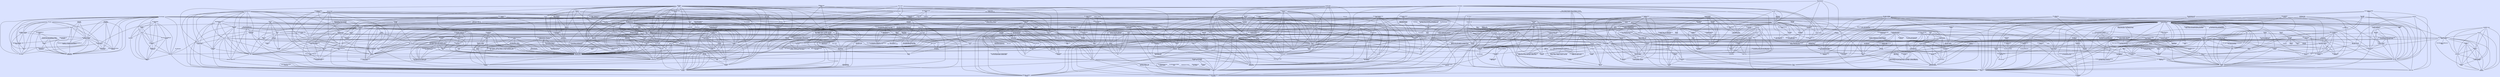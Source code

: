 graph {
  graph [bb="0,0,2936.5,1344", bgcolor="#dae2ff", charset="latin1"];
  node [fixedsize="true", fontname="Helvetica-Bold", height="0.0001", label="\N", margin="0", shape="plaintext", width="0.0001"];
  "3" [fontsize="8", height="0.23611", label="The Stranger", pos="1357.9,444.99", width="0.98611"];
  "13" [fontsize="8", height="0.23611", label="Samaritan", pos="2069.9,1121.5", width="0.80556"];
  "15" [fontsize="8", height="0.36111", label="The Gulag Archipelago Volume 1  An\nExperiment in Literary Investigation ", pos="1468.4,149.58", width="2.3194"];
  "17" [fontsize="8", height="0.36111", label="The Ethics\nOf Ambiguity", pos="1350.5,81.552", width="0.97222"];
  "36" [fontsize="8", height="0.36111", label="A Raisin in\nthe Sun", pos="1073.3,949.43", width="0.81944"];
  "41" [fontsize="8", height="0.36111", label="The Story of Edgar\nSawtelle  A Novel ", pos="2082.5,918.96", width="1.2778"];
  "49" [fontsize="8", height="0.23611", label="Twelfth Night\n", pos="677.06,599.37", width="0.98611"];
  "51" [fontsize="8", height="0.36111", label="Fear and\nTrembling", pos="1207.4,65.561", width="0.81944"];
  "65" [fontsize="8", height="0.36111", label="Gulag  A\nHistory", pos="1699.2,165.06", width="0.75"];
  "66" [fontsize="8", height="0.36111", label="The Forgotten Garden \nA Novel", pos="2482.5,845.93", width="1.5278"];
  "79" [fontsize="8", height="0.36111", label="Olive Kitteridge \nFiction", pos="2099.7,734.63", width="1.1389"];
  "86" [fontsize="8", height="0.36111", label="Leaf Storm  and Other\nStories ", pos="1263.4,171.36", width="1.4861"];
  "88" [fontsize="8", height="0.36111", label="The Great\nGatsby", pos="1176.5,914.49", width="0.79167"];
  "90" [fontsize="8", height="0.23611", label="The Koran\n", pos="1034.5,13.571", width="0.81944"];
  "98" [fontsize="8", height="0.36111", label="The Ground Beneath Her\nFeet  A Novel", pos="1885.5,997.47", width="1.6389"];
  "106" [fontsize="8", height="0.23611", label="Inferno ", pos="343.9,322.29", width="0.75"];
  "112" [fontsize="8", height="0.36111", label="Zora Neale Hurston's Their Eyes Were\nWatching God  A Casebook ", pos="1158,1186", width="2.4028"];
  "124" [fontsize="8", height="0.23611", label="The Wanderers", pos="2060,1198.5", width="1.1111"];
  "125" [fontsize="8", height="0.23611", label="Sold", pos="2600,362.56", width="0.48611"];
  "126" [fontsize="8", height="0.36111", label="Who's Afraid of\nVirginia Woolf?", pos="1159.9,736.22", width="1.1111"];
  "134" [fontsize="8", height="0.36111", label="Black No More  \nA Novel ", pos="995.82,1264.5", width="1.1111"];
  "137" [fontsize="8", height="0.36111", label="Nine Parts of Desire  The Hidden\nWorld of Islamic Women", pos="2602.4,443.42", width="2.0694"];
  "139" [fontsize="8", height="0.36111", label="Chango's Fire \nA Novel", pos="1839.2,842.21", width="1.0556"];
  "142" [fontsize="8", height="0.23611", label="Fahrenheit 451", pos="944.8,803.9", width="1.0694"];
  "143" [fontsize="8", height="0.36111", label="The Sweetness at the\nBottom of the Pie", pos="2517.6,952.24", width="1.4861"];
  "144" [fontsize="8", height="0.36111", label="Water for Elephants \nA Novel", pos="2254.1,424.19", width="1.3889"];
  "145" [fontsize="8", height="0.23611", label="The Fall", pos="1279,257.57", width="0.75"];
  "147" [fontsize="8", height="0.36111", label="In the Name\nof Salome", pos="1503,655.13", width="0.90278"];
  "158" [fontsize="8", height="0.36111", label="How to Read Literature Like a Professor  A Lively\nand Entertaining Guide to Reading Between the Lines", pos="1343.5,860.97", width="3.2778"];
  "175" [fontsize="8", height="0.36111", label="Waiting for Godot  A\nTragicomedy in Two Acts", pos="1114,541.01", width="1.6944"];
  "178" [fontsize="8", height="0.36111", label="Phenomenology of\nSpirit ", pos="1121.8,40.397", width="1.3194"];
  "182" [fontsize="8", height="0.23611", label="Metamorphoses ", pos="623.07,735.08", width="1.2222"];
  "191" [fontsize="8", height="0.23611", label="Oliver Twist\n", pos="938.76,842.34", width="0.91667"];
  "192" [fontsize="8", height="0.23611", label="No-No Boy", pos="1727.9,1086.3", width="0.80556"];
  "196" [fontsize="8", height="0.36111", label="The Book of\nOther People", pos="2437.3,313.63", width="0.98611"];
  "216" [fontsize="8", height="0.23611", label="Atonement", pos="1686.5,382.04", width="0.875"];
  "220" [fontsize="8", height="0.23611", label="Laughable Loves", pos="1918.1,242.05", width="1.2083"];
  "224" [fontsize="8", height="0.23611", label="Still Alice", pos="2526,888.57", width="0.75"];
  "240" [fontsize="8", height="0.36111", label="All's Well That Ends\nWell ", pos="669.14,798.7", width="1.3472"];
  "255" [fontsize="8", height="0.36111", label="One Thousand and One\nArabian Nights ", pos="161,620.43", width="1.5694"];
  "260" [fontsize="8", height="0.36111", label="The Old Man and\nThe Sea", pos="950.94,1012.2", width="1.1806"];
  "265" [fontsize="8", height="0.36111", label="War and\nPeace ", pos="1396.4,474.55", width="0.69444"];
  "267" [fontsize="8", height="0.36111", label="The Complete\nStories ", pos="1461.4,1186.2", width="1.0417"];
  "276" [fontsize="8", height="0.36111", label="The Merchant of\nVenice ", pos="723.31,740.43", width="1.1667"];
  "279" [fontsize="8", height="0.36111", label="The Eternal Husband and\nOther Stories", pos="787.9,339.64", width="1.6528"];
  "282" [fontsize="8", height="0.36111", label="The Adventures of Robin\nHood ", pos="352.35,777.11", width="1.6528"];
  "285" [fontsize="8", height="0.36111", label="The Yoga Sutras of Patanjali  Commentary on the\nRaja Yoga Sutras by Sri Swami Satchidananda", pos="907.85,43.097", width="3.0278"];
  "298" [fontsize="8", height="0.36111", label="East of\nEden", pos="1114.9,813.96", width="0.66667"];
  "302" [fontsize="8", height="0.36111", label="Brave New World and\nBrave New World Revisited", pos="627.17,668.58", width="1.7639"];
  "305" [fontsize="8", height="0.36111", label="Sense and\nSensibility", pos="557.64,1021.9", width="0.83333"];
  "309" [fontsize="8", height="0.23611", label="The Odyssey\n", pos="787.29,599.62", width="0.98611"];
  "312" [fontsize="8", height="0.36111", label="House of\nLeaves", pos="2291.3,318.32", width="0.75"];
  "316" [fontsize="8", height="0.36111", label="Tom Stoppard  Plays 5   Arcadia  The Real\nThing  Night & Day  Indian Ink  Hapgood", pos="627.84,328.2", width="2.5694"];
  "317" [fontsize="8", height="0.36111", label="The Best American Nonrequired\nReading 2007", pos="2357.4,243.01", width="2.0694"];
  "323" [fontsize="8", height="0.36111", label="I Love Myself When I Am Laughing... And\nThen Again  A Zora Neale Hurston Reader", pos="1332.4,1323.3", width="2.5833"];
  "324" [fontsize="8", height="0.23611", label="Nausea", pos="1100.3,106.75", width="0.65278"];
  "325" [fontsize="8", height="0.36111", label="Wide Sargasso Sea \nA Novel", pos="1288,786.02", width="1.3611"];
  "327" [fontsize="8", height="0.36111", label="The Brothers\nKaramazov", pos="914.04,532.37", width="0.98611"];
  "328" [fontsize="8", height="0.36111", label="How Fiction\nWorks", pos="1869.1,661.6", width="0.88889"];
  "335" [fontsize="8", height="0.36111", label="A Midsummer Night's\nDream ", pos="437.81,981.32", width="1.4861"];
  "339" [fontsize="8", height="0.36111", label="The Tattooed\nSoldier", pos="1744.7,1228.7", width="0.98611"];
  "347" [fontsize="8", height="0.36111", label="The Glass Bead\nGame  ", pos="861.87,374.4", width="1.1111"];
  "357" [fontsize="8", height="0.36111", label="The Boy In the\nStriped Pajamas ", pos="2473.4,706.56", width="1.1944"];
  "363" [fontsize="8", height="0.36111", label="Dreaming in\nCuban", pos="1503.7,758.91", width="0.91667"];
  "366" [fontsize="8", height="0.36111", label="Out Stealing Horses \nA Novel", pos="1959.6,637.33", width="1.4028"];
  "373" [fontsize="8", height="0.36111", label="Spark Notes Things\nFall Apart", pos="989.74,610.23", width="1.3611"];
  "377" [fontsize="8", height="0.23611", label="Wiesel's Night\n", pos="979.86,650.62", width="1.0417"];
  "387" [fontsize="8", height="0.36111", label="Arrow of\nGod", pos="1355.3,622.86", width="0.75"];
  "391" [fontsize="8", height="0.36111", label="A Long Way Gone  Memoirs\nof a Boy Soldier", pos="2411.3,442.79", width="1.8194"];
  "395" [fontsize="8", height="0.23611", label="Fasting  Feasting", pos="1474.1,890.48", width="1.1944"];
  "399" [fontsize="8", height="0.36111", label="Rise and Shine \nA Novel", pos="2648.5,514.06", width="1.1111"];
  "403" [fontsize="8", height="0.36111", label="The Satanic Verses \nA Novel", pos="1698.2,622.71", width="1.375"];
  "406" [fontsize="8", height="0.36111", label="2666  A\nNovel", pos="1810.8,724.79", width="0.66667"];
  "409" [fontsize="8", height="0.36111", label="Unaccustomed Earth \nStories ", pos="1898.5,788.24", width="1.4444"];
  "413" [fontsize="8", height="0.36111", label="Those Who\nSave Us", pos="2542.5,552.86", width="0.875"];
  "415" [fontsize="8", height="0.36111", label="The Guernsey Literary and Potato\nPeel Pie Society ", pos="2273.2,765.74", width="2.1528"];
  "416" [fontsize="8", height="0.36111", label="A Fine\nBalance ", pos="1802.1,690.76", width="0.75"];
  "417" [fontsize="8", height="0.23611", label="The Inferno\n", pos="437,451.91", width="0.90278"];
  "419" [fontsize="8", height="0.36111", label="Fitzgerald's The Great\nGatsby ", pos="1130,1026.1", width="1.4861"];
  "430" [fontsize="8", height="0.36111", label="Basic Political\nWritings", pos="685.11,152.89", width="1"];
  "439" [fontsize="8", height="0.36111", label="Haroun and the Sea\nof Stories", pos="1405.9,656.87", width="1.3333"];
  "446" [fontsize="8", height="0.36111", label="A Tale of Two\nCities  150th Anniversary ", pos="687.35,919.14", width="1.6944"];
  "454" [fontsize="8", height="0.23611", label="Macbeth ", pos="894.43,596.19", width="0.75"];
  "465" [fontsize="8", height="0.36111", label="The Rebel  An Essay\non Man in Revolt", pos="1218.9,326.46", width="1.3889"];
  "466" [fontsize="8", height="0.36111", label="A Passage\nto India", pos="1369.9,727.48", width="0.83333"];
  "468" [fontsize="8", height="0.36111", label="Spark Notes\nInvisible Man", pos="1355.4,1158.9", width="0.98611"];
  "477" [fontsize="8", height="0.36111", label="Letter to\nMy Daughter", pos="1801,1089.2", width="0.94444"];
  "478" [fontsize="8", height="0.23611", label="The Joke ", pos="1652,194.58", width="0.79167"];
  "484" [fontsize="8", height="0.36111", label="Understanding Things Fall Apart \nSelected Essays and Criticisms", pos="1287.8,474.75", width="2.0972"];
  "485" [fontsize="8", height="0.23611", label="Drown", pos="1796.3,792.06", width="0.61111"];
  "491" [fontsize="8", height="0.36111", label="The Portable Harlem Renaissance\nReader ", pos="782.07,1168.9", width="2.1528"];
  "497" [fontsize="8", height="0.23611", label="The Iliad\n", pos="487.55,626.47", width="0.75"];
  "501" [fontsize="8", height="0.36111", label="Slaughterhouse-Five  A\nNovel", pos="952.87,881.42", width="1.5694"];
  "506" [fontsize="8", height="0.36111", label="Outliers  The Story\nof Success", pos="2222,352.67", width="1.3056"];
  "523" [fontsize="8", height="0.36111", label="Sir Gawain and the\nGreen Knight ", pos="571.75,462.98", width="1.2917"];
  "528" [fontsize="8", height="0.23611", label="Netherland ", pos="1927.1,859.5", width="0.88889"];
  "534" [fontsize="8", height="0.23611", label="Beowulf ", pos="671.46,542.87", width="0.75"];
  "545" [fontsize="8", height="0.36111", label="A Heartbreaking Work of\nStaggering Genius", pos="1780,342.58", width="1.6389"];
  "547" [fontsize="8", height="0.36111", label="Travels with Charley in\nSearch of America  ", pos="666.87,1133.2", width="1.5417"];
  "555" [fontsize="8", height="0.36111", label="Brief Encounters with Che\nGuevara  Stories ", pos="1840.1,565.43", width="1.7361"];
  "558" [fontsize="8", height="0.23611", label="Paradise Lost\n", pos="448.19,419.15", width="1.0278"];
  "559" [fontsize="8", height="0.36111", label="The Things\nThey Carried", pos="1217.6,955.68", width="0.97222"];
  "563" [fontsize="8", height="0.36111", label="The Kite\nRunner", pos="2386.1,732.56", width="0.75"];
  "567" [fontsize="8", height="0.36111", label="Cold Spring\nHarbor", pos="2282.6,1023", width="0.90278"];
  "571" [fontsize="8", height="0.36111", label="A Fraction of\nthe Whole", pos="1959.7,754.2", width="0.94444"];
  "579" [fontsize="8", height="0.23611", label="Cannery Row \n", pos="750.83,1088", width="1.0278"];
  "583" [fontsize="8", height="0.23611", label="The Reader\n", pos="2178,852.04", width="0.88889"];
  "586" [fontsize="8", height="0.36111", label="Ralph Ellison  A\nBiography ", pos="1649,1056.5", width="1.0972"];
  "588" [fontsize="8", height="0.36111", label="The Unbearable Lightness of\nBeing  A Novel", pos="1634.3,352.54", width="1.8889"];
  "594" [fontsize="8", height="0.36111", label="Lowboy  A\nNovel", pos="2136.3,1168.4", width="0.83333"];
  "600" [fontsize="8", height="0.36111", label="CliffsNotes Jane\nEyre", pos="632.51,885.12", width="1.1667"];
  "615" [fontsize="8", height="0.36111", label="A Thousand\nSplendid Suns", pos="2434,349.15", width="1.0556"];
  "619" [fontsize="8", height="0.36111", label="The Epic of\nGilgamesh ", pos="363.05,401.32", width="0.875"];
  "627" [fontsize="8", height="0.23611", label="Jumpers", pos="847.77,222.53", width="0.75"];
  "629" [fontsize="8", height="0.36111", label="Ignorance  A\nNovel", pos="1773.3,102.4", width="0.94444"];
  "633" [fontsize="8", height="0.36111", label="A Reliable\nWife", pos="2470.9,918.08", width="0.79167"];
  "634" [fontsize="8", height="0.36111", label="The McSweeney's Joke Book\nof Book Jokes ", pos="2311.3,208.72", width="1.9167"];
  "635" [fontsize="8", height="0.23611", label="Spoiled  Stories", pos="2369.4,1023.4", width="1.1389"];
  "636" [fontsize="8", height="0.23611", label="The Gathering\n", pos="2076.6,573.76", width="1.0417"];
  "637" [fontsize="8", height="0.36111", label="Lush Life \nA Novel", pos="1986.7,889.01", width="0.80556"];
  "642" [fontsize="8", height="0.36111", label="Brave New\nWorld", pos="802.72,656.93", width="0.83333"];
  "644" [fontsize="8", height="0.36111", label="The Woman Warrior  Memoirs of\na Girlhood Among Ghosts", pos="1462.4,919.98", width="2.0972"];
  "651" [fontsize="8", height="0.23611", label="Othello ", pos="651.4,637.77", width="0.75"];
  "669" [fontsize="8", height="0.36111", label="Identity  A\nNovel", pos="1682.2,73.673", width="0.80556"];
  "671" [fontsize="8", height="0.36111", label="The Gulag Archipelago  1918-1956  An Experiment\nin Literary Investigation  Parts V-VII", pos="1738.9,306.68", width="3.0278"];
  "680" [fontsize="8", height="0.36111", label="Sing Them Home \nA Novel", pos="2411.6,953.98", width="1.2361"];
  "688" [fontsize="8", height="0.36111", label="A Hero of Our\nTime ", pos="772.21,383.81", width="1"];
  "690" [fontsize="8", height="0.23611", label="Great Expectations\n", pos="857.32,731.12", width="1.3056"];
  "694" [fontsize="8", height="0.23611", label="Dubliners ", pos="736.08,531.31", width="0.81944"];
  "695" [fontsize="8", height="0.36111", label="Latino Boom  An Anthology\nof U.S. Latino Literature", pos="1590.7,861.18", width="1.7778"];
  "696" [fontsize="8", height="0.23611", label="Jane Eyre\n", pos="1010.6,747.47", width="0.77778"];
  "700" [fontsize="8", height="0.36111", label="Things Fall Apart \nA Novel", pos="1276.3,633.95", width="1.2222"];
  "701" [fontsize="8", height="0.23611", label="The Aeneid\n", pos="454.13,524.75", width="0.88889"];
  "707" [fontsize="8", height="0.36111", label="Forward From Here  Leaving Middle\nAge--and Other Unexpected Adventures", pos="2772.5,716.19", width="2.5278"];
  "715" [fontsize="8", height="0.36111", label="Testimony  A\nNovel", pos="2228.6,988.96", width="0.98611"];
  "716" [fontsize="8", height="0.36111", label="Girls at\nWar", pos="1294.4,668.29", width="0.75"];
  "724" [fontsize="8", height="0.36111", label="Second Treatise\nof Government", pos="591.87,177.76", width="1.1667"];
  "732" [fontsize="8", height="0.36111", label="Extremely Loud and Incredibly\nClose  A Novel", pos="1900.6,477.97", width="1.9583"];
  "736" [fontsize="8", height="0.23611", label="We", pos="884.54,451.38", width="0.40278"];
  "743" [fontsize="8", height="0.36111", label="Favorite Jane Austen Novels  Pride and Prejudice \nSense and Sensibility and Persuasion ", pos="609.95,987.87", width="3.0694"];
  "744" [fontsize="8", height="0.36111", label="If You Lived Here  I'd Know\nYour Name  News from Small-Town Alaska", pos="2721.5,776.2", width="2.6806"];
  "758" [fontsize="8", height="0.36111", label="The Merry Wives of\nWindsor ", pos="234.33,935.66", width="1.3472"];
  "769" [fontsize="8", height="0.23611", label="The Dhammapada\n", pos="602.98,123.11", width="1.25"];
  "770" [fontsize="8", height="0.36111", label="In Evil\nHour", pos="1357.5,188.11", width="0.66667"];
  "782" [fontsize="8", height="0.36111", label="How the Garcia Girls\nLost Their Accents ", pos="1510.2,724.91", width="1.3889"];
  "783" [fontsize="8", height="0.36111", label="The Social\nContract ", pos="500.36,269.17", width="0.81944"];
  "785" [fontsize="8", height="0.36111", label="To Kill\na Mockingbird", pos="1035.3,813.38", width="1.0417"];
  "789" [fontsize="8", height="0.36111", label="Sir Gawain and the Green\nKnight  Pearl  Sir Orfeo", pos="299.17,474.4", width="1.6806"];
  "801" [fontsize="8", height="0.23611", label="Beloved", pos="1378.3,952.98", width="0.69444"];
  "804" [fontsize="8", height="0.36111", label="Playing in the Dark  Whiteness\nand the Literary Imagination", pos="1715.3,1123.2", width="1.9583"];
  "805" [fontsize="8", height="0.36111", label="Mythology  Timeless Tales of\nGods and Heroes", pos="593.51,953.71", width="1.9167"];
  "809" [fontsize="8", height="0.23611", label="Native Speaker", pos="1751.5,992.6", width="1.0833"];
  "815" [fontsize="8", height="0.36111", label="The Bedford Glossary of\nCritical and Literary Terms", pos="1724.4,1194.7", width="1.7639"];
  "825" [fontsize="8", height="0.36111", label="The Adventures of\nHuckleberry Finn", pos="1091.6,915.42", width="1.3056"];
  "830" [fontsize="8", height="0.36111", label="When the Emperor\nWas Divine", pos="1476.7,826.95", width="1.3056"];
  "841" [fontsize="8", height="0.36111", label="Created in Darkness by Troubled Americans \nThe Best of McSweeney's Humor Category", pos="1846.7,272.65", width="2.8194"];
  "843" [fontsize="8", height="0.36111", label="In the Time of\nthe Butterflies", pos="1507.2,595.59", width="1.0556"];
  "849" [fontsize="8", height="0.36111", label="Chronicle of a\nDeath Foretold", pos="1440.1,435.06", width="1.0694"];
  "850" [fontsize="8", height="0.36111", label="The People\nof Paper", pos="1882.7,443.03", width="0.875"];
  "851" [fontsize="8", height="0.36111", label="All Quiet on the\nWestern Front", pos="1108.2,600.09", width="1.1111"];
  "857" [fontsize="8", height="0.23611", label="Purgatory ", pos="187.83,467.14", width="0.81944"];
  "867" [fontsize="8", height="0.36111", label="On the\nRoad ", pos="842.49,1008.9", width="0.61111"];
  "885" [fontsize="8", height="0.36111", label="Shalimar the Clown \nA Novel", pos="1908.8,952.53", width="1.375"];
  "900" [fontsize="8", height="0.23611", label="The Prince", pos="523.87,405.04", width="0.84722"];
  "902" [fontsize="8", height="0.36111", label="The Best Short Stories\nOf Edith Wharton", pos="760.22,1236.9", width="1.5278"];
  "905" [fontsize="8", height="0.36111", label="Manchild in the\nPromised Land", pos="1502,1020.5", width="1.1111"];
  "908" [fontsize="8", height="0.36111", label="Animal Farm\nand 1984", pos="803.21,898.57", width="0.94444"];
  "909" [fontsize="8", height="0.23611", label="August 1914", pos="1241.5,95.071", width="0.93056"];
  "913" [fontsize="8", height="0.36111", label="The Annals of Imperial\nRome ", pos="422.98,366.67", width="1.5278"];
  "914" [fontsize="8", height="0.36111", label="The Myth of Sisyphus \nAnd Other Essays", pos="1138.3,246.15", width="1.5"];
  "919" [fontsize="8", height="0.36111", label="The Portable Edith\nWharton ", pos="938.65,1305.9", width="1.2778"];
  "922" [fontsize="8", height="0.36111", label="Babylon Revisited  And\nOther Stories", pos="763.81,1202.9", width="1.5278"];
  "930" [fontsize="8", height="0.23611", label="Tortilla Flat\n", pos="768.2,1114", width="0.86111"];
  "932" [fontsize="8", height="0.36111", label="Perpetual Peace  and Other Essays on\nPolitics  History  and Morals ", pos="875.07,120.98", width="2.4028"];
  "938" [fontsize="8", height="0.36111", label="The Ordeal of Elizabeth Marsh  A\nWoman in World History", pos="1902.2,408.63", width="2.0833"];
  "949" [fontsize="8", height="0.23611", label="Madame Bovary\n", pos="1006.5,511.48", width="1.1389"];
  "972" [fontsize="8", height="0.36111", label="As I\nLay Dying", pos="1047,1093.1", width="0.77778"];
  "977" [fontsize="8", height="0.36111", label="Voices from the\nHarlem Renaissance", pos="895.93,1242.1", width="1.4028"];
  "1004" [fontsize="8", height="0.36111", label="The Blacker the\nBerry ", pos="1409.1,1220.2", width="1.125"];
  "1013" [fontsize="8", height="0.36111", label="Loving Frank \nA Novel", pos="2194.7,666.6", width="1"];
  "1017" [fontsize="8", height="0.36111", label="Of Mice\n& Men", pos="583.14,1097.3", width="0.66667"];
  "1029" [fontsize="8", height="0.23611", label="The Jungle\n", pos="897.36,1074.5", width="0.86111"];
  "1034" [fontsize="8", height="0.36111", label="Golding's the Lord of\nthe Flies ", pos="906.72,766.47", width="1.4444"];
  "1039" [fontsize="8", height="0.23611", label="Icelander", pos="2149.5,245.35", width="0.76389"];
  "1040" [fontsize="8", height="0.36111", label="The Caged Virgin  An Emancipation Proclamation\nfor Women and Islam", pos="2661,333.03", width="3.0139"];
  "1059" [fontsize="8", height="0.23611", label="The Idiot", pos="956.54,449.63", width="0.75"];
  "1075" [fontsize="8", height="0.36111", label="The Divine Comedy  Inferno \nPurgatorio  Paradiso ", pos="293.41,352.21", width="1.8472"];
  "1084" [fontsize="8", height="0.36111", label="A Man of\nthe People", pos="1421.1,792.7", width="0.84722"];
  "1097" [fontsize="8", height="0.36111", label="Love  A\nNovel", pos="1695.1,1157.2", width="0.66667"];
  "1103" [fontsize="8", height="0.36111", label="The Moor's\nLast Sigh", pos="1819.3,963.09", width="0.88889"];
  "1105" [fontsize="8", height="0.23611", label="Saturday", pos="1772,378.76", width="0.75"];
  "1109" [fontsize="8", height="0.36111", label="The Wealth of\nNations ", pos="595.27,226.04", width="1.0139"];
  "1110" [fontsize="8", height="0.23611", label="Immortality ", pos="1617.8,138.36", width="0.91667"];
  "1111" [fontsize="8", height="0.36111", label="Chinua Achebe's Things Fall\nApart  A Casebook ", pos="1073.5,372.7", width="1.8472"];
  "1121" [fontsize="8", height="0.36111", label="Gertrude  A\nNovel", pos="1062.1,163.15", width="0.90278"];
  "1129" [fontsize="8", height="0.36111", label="Spark Notes No Fear\nShakespeare Othello ", pos="407.36,875.88", width="1.4583"];
  "1141" [fontsize="8", height="0.36111", label="Huxley's Brave New\nWorld ", pos="548.87,816.19", width="1.3472"];
  "1147" [fontsize="8", height="0.36111", label="Narrative of the Life\nof Frederick Douglass ", pos="862.28,1104", width="1.5278"];
  "1150" [fontsize="8", height="0.36111", label="The Spirit Catches You\nand You Fall Down", pos="2727.1,479.85", width="1.5278"];
  "1151" [fontsize="8", height="0.23611", label="A Mercy", pos="1759,918.86", width="0.69444"];
  "1153" [fontsize="8", height="0.36111", label="Zora Neale Hurston   Folklore  Memoirs  and Other Writings   Mules and\nMen  Tell My Horse  Dust Tracks on a Road  Selected Articles", pos="1462.6,1090.9", width="4.2917"];
  "1170" [fontsize="8", height="0.23611", label="Demian", pos="1087.2,302.07", width="0.65278"];
  "1173" [fontsize="8", height="0.36111", label="The Twelve\nCaesars ", pos="220.38,437.41", width="0.90278"];
  "1176" [fontsize="8", height="0.36111", label="The Curious Incident of the\nDog in the Night-Time", pos="2556.2,397.5", width="1.7917"];
  "1178" [fontsize="8", height="0.36111", label="Of Mice and\nMen ", pos="1049.6,847.4", width="0.90278"];
  "1186" [fontsize="8", height="0.36111", label="The Savage Detectives \nA Novel", pos="1826.8,602.52", width="1.5556"];
  "1187" [fontsize="8", height="0.36111", label="Iliad and Odyssey\nboxed set", pos="163.76,543.57", width="1.2361"];
  "1189" [fontsize="8", height="0.36111", label="Everything Is\nIlluminated", pos="1892.5,307.24", width="0.97222"];
  "1192" [fontsize="8", height="0.36111", label="Tropic of\nOrange", pos="2067.2,203.48", width="0.75"];
  "1200" [fontsize="8", height="0.36111", label="Snow Flower and the\nSecret Fan  A Novel", pos="2156.6,487.46", width="1.4444"];
  "1202" [fontsize="8", height="0.36111", label="The Good\nEarth ", pos="1223.4,668.14", width="0.77778"];
  "1215" [fontsize="8", height="0.36111", label="Bloodbrothers  A\nNovel", pos="1859.6,1123.2", width="1.2083"];
  "1218" [fontsize="8", height="0.36111", label="The Women \nA Novel", pos="2143.9,768.82", width="0.94444"];
  "1224" [fontsize="8", height="0.36111", label="The Moon\nIs Down", pos="859.48,1203.3", width="0.80556"];
  "1239" [fontsize="8", height="0.23611", label="Rosshalde", pos="1061.3,133.64", width="0.83333"];
  "1251" [fontsize="8", height="0.36111", label="Dead Souls \nA Novel", pos="927.15,286.91", width="0.90278"];
  "1261" [fontsize="8", height="0.36111", label="I Am\nthe Messenger", pos="2558.9,672.12", width="1.1111"];
  "1263" [fontsize="8", height="0.36111", label="Amazing Peace  A\nChristmas Poem", pos="1867.9,1157.2", width="1.25"];
  "1264" [fontsize="8", height="0.36111", label="Spark Notes The Catcher\nin the Rye", pos="690.61,1022.6", width="1.6528"];
  "1269" [fontsize="8", height="0.36111", label="Narcissus and Goldmund \nA Novel", pos="1138.8,406.73", width="1.6944"];
  "1279" [fontsize="8", height="0.23611", label="Anna Karenina\n", pos="1221.4,570.56", width="1.0556"];
  "1280" [fontsize="8", height="0.36111", label="Slumdog Millionaire \nA Novel", pos="2017.2,952.99", width="1.4028"];
  "1281" [fontsize="8", height="0.23611", label="Julius Caesar\n", pos="775.33,790.96", width="1.0139"];
  "1299" [fontsize="8", height="0.36111", label="Tell My Horse  Voodoo and Life\nin Haiti and Jamaica ", pos="1117.1,1331", width="2.0139"];
  "1316" [fontsize="8", height="0.36111", label="The God of Small\nThings  A Novel", pos="1594.6,668.34", width="1.1944"];
  "1317" [fontsize="8", height="0.36111", label="Introduction to the Reading of Hegel \nLectures on the Phenomenology of Spirit", pos="1311.8,13", width="2.5972"];
  "1324" [fontsize="8", height="0.36111", label="Song of\nSolomon", pos="1422.5,1023.3", width="0.73611"];
  "1335" [fontsize="8", height="0.36111", label="The Portable Jack\nLondon ", pos="957.43,1202.7", width="1.25"];
  "1337" [fontsize="8", height="0.36111", label="Plum Bun  A Novel\nWithout a Moral", pos="1561.3,1216.6", width="1.2639"];
  "1344" [fontsize="8", height="0.36111", label="The Collected Tales of\nNikolai Gogol", pos="909.94,321.37", width="1.5139"];
  "1347" [fontsize="8", height="0.36111", label="To the\nLighthouse ", pos="1216.3,541.06", width="0.91667"];
  "1349" [fontsize="8", height="0.23611", label="Howards End\n", pos="1426.9,625.55", width="0.98611"];
  "1361" [fontsize="8", height="0.36111", label="The Gulag Archipelago\n1918-1956 I-II", pos="1541.9,436.55", width="1.5278"];
  "1366" [fontsize="8", height="0.23611", label="Cancer Ward", pos="1164.1,131.76", width="0.95833"];
  "1373" [fontsize="8", height="0.23611", label="Animal Farm", pos="1017.3,706.74", width="0.94444"];
  "1387" [fontsize="8", height="0.23611", label="Mrs. Dalloway", pos="1313,697.85", width="1.0278"];
  "1388" [fontsize="8", height="0.36111", label="Words in Air  The Complete Correspondence\nBetween Elizabeth Bishop and Robert Lowell", pos="1869.9,1055.1", width="2.8194"];
  "1398" [fontsize="8", height="0.36111", label="Death of a\nSalesman ", pos="1003.2,915.43", width="0.81944"];
  "1411" [fontsize="8", height="0.36111", label="Interpreter of\nMaladies", pos="1693.8,792.86", width="1.0139"];
  "1416" [fontsize="8", height="0.23611", label="King Lear\n", pos="733.32,654.71", width="0.77778"];
  "1428" [fontsize="8", height="0.23611", label="Night ", pos="1236.7,705.4", width="0.56944"];
  "1429" [fontsize="8", height="0.36111", label="The Brass Verdict \nA Novel", pos="2024.4,1021.1", width="1.2917"];
  "1435" [fontsize="8", height="0.23611", label="The Alchemist", pos="1345.3,405.78", width="1.0694"];
  "1439" [fontsize="8", height="0.23611", label="Hamlet ", pos="749.08,557.01", width="0.66667"];
  "1446" [fontsize="8", height="0.36111", label="The Brief Wondrous Life\nof Oscar Wao", pos="1741.5,656.74", width="1.625"];
  "1453" [fontsize="8", height="0.36111", label="Steppenwolf  A\nNovel", pos="1230.6,360.97", width="1.1111"];
  "1468" [fontsize="8", height="0.36111", label="The Iliad\nof Homer", pos="211.36,586.21", width="0.76389"];
  "1469" [fontsize="8", height="0.36111", label="The Book of Laughter\nand Forgetting", pos="2004.5,119.05", width="1.4722"];
  "1472" [fontsize="8", height="0.36111", label="Chinua Achebe's Things Fall\nApart ", pos="1157.1,634.12", width="1.8472"];
  "1474" [fontsize="8", height="0.36111", label="The Nine  Inside the Secret World\nof the Supreme Court", pos="2033.6,271.65", width="2.1389"];
  "1475" [fontsize="8", height="0.36111", label="Legacy of Ashes  The\nHistory of the CIA", pos="2331.1,279.03", width="1.4722"];
  "1479" [fontsize="8", height="0.36111", label="The Republic Of Plato \nSecond Edition", pos="409.8,278.98", width="1.4722"];
  "1484" [fontsize="8", height="0.36111", label="War And\nPeace ", pos="1176.7,702.17", width="0.70833"];
  "1487" [fontsize="8", height="0.36111", label="Greek Tragedies \nVolume 1", pos="307.07,742.43", width="1.2361"];
  "1504" [fontsize="8", height="0.36111", label="Romeo and\nJuliet ", pos="812.78,761.25", width="0.875"];
  "1506" [fontsize="8", height="0.36111", label="Wesley the Owl  The Remarkable Love Story\nof an Owl and His Girl", pos="2259.4,954.62", width="2.7639"];
  "1510" [fontsize="8", height="0.36111", label="Slowness  A\nNovel", pos="1750,226.13", width="0.94444"];
  "1519" [fontsize="8", height="0.36111", label="The Bhagavad\nGita ", pos="909.87,252.04", width="1.0278"];
  "1526" [fontsize="8", height="0.23611", label="Slumdog Millionaire", pos="2075.6,1223.6", width="1.3611"];
  "1537" [fontsize="8", height="0.36111", label="Fyodor Dostoevsky's Crime and\nPunishment ", pos="949.47,480.88", width="2.0694"];
  "1543" [fontsize="8", height="0.36111", label="One Day in the Life\nof Ivan Denisovich ", pos="1392.4,376.27", width="1.2917"];
  "1549" [fontsize="8", height="0.36111", label="How to Read Novels Like a Professor  A\nJaunty Exploration of the World's Favorite Literary Form", pos="1654.3,827", width="3.4028"];
  "1565" [fontsize="8", height="0.23611", label="Shakespeare Stories", pos="238.45,679.28", width="1.4444"];
  "1579" [fontsize="8", height="0.36111", label="The Little Giant of\nAberdeen County", pos="2571.1,810.19", width="1.2361"];
  "1587" [fontsize="8", height="0.23611", label="Catch-22", pos="1073.7,765.14", width="0.75"];
  "1588" [fontsize="8", height="0.23611", label="Divisadero", pos="1935.7,601.21", width="0.83333"];
  "1589" [fontsize="8", height="0.36111", label="Rosencrantz and Guildenstern\nAre Dead", pos="843.09,419.15", width="1.9722"];
  "1594" [fontsize="8", height="0.36111", label="Away  A\nNovel", pos="2485.3,477.07", width="0.69444"];
  "1597" [fontsize="8", height="0.23611", label="Ellen Foster", pos="1331.1,1052.2", width="0.90278"];
  "1598" [fontsize="8", height="0.36111", label="Tree of Smoke \nA Novel", pos="2112.6,442.48", width="1.1111"];
  "1603" [fontsize="8", height="0.36111", label="Reading Like a Writer  A Guide for People Who Love\nBooks and for Those Who Want to Write Them ", pos="1663.1,952", width="3.1806"];
  "1607" [fontsize="8", height="0.23611", label="Politics ", pos="462.43,239.66", width="0.75"];
  "1608" [fontsize="8", height="0.36111", label="Anthills of\nthe Savannah", pos="1425.2,588.84", width="0.98611"];
  "1612" [fontsize="8", height="0.36111", label="The Tennis\nPartner", pos="2160.2,700.62", width="0.875"];
  "1620" [fontsize="8", height="0.36111", label="Eeeee Eee\nEeee", pos="2373.1,386.34", width="0.81944"];
  "1621" [fontsize="8", height="0.36111", label="Phenomenology of\nPerception ", pos="1045.2,77.109", width="1.3194"];
  "1624" [fontsize="8", height="0.23611", label="The Outsiders", pos="541.85,1051.4", width="1.0556"];
  "1635" [fontsize="8", height="0.36111", label="Year of\nWonders", pos="2368.1,630.53", width="0.75"];
  "1649" [fontsize="8", height="0.23611", label="Mythology", pos="1006.3,778.64", width="0.81944"];
  "1652" [fontsize="8", height="0.36111", label="One Hundred Years of\nSolitude ", pos="1564.9,318.5", width="1.4861"];
  "1657" [fontsize="8", height="0.36111", label="The New Negro   Voices\nof the Harlem Renaissance", pos="816.72,1276.2", width="1.7639"];
  "1667" [fontsize="8", height="0.36111", label="The English\nPatient", pos="1638.8,445.51", width="0.90278"];
  "1677" [fontsize="8", height="0.36111", label="One Flew Over the\nCuckoo's Nest  ", pos="904.96,957.64", width="1.2778"];
  "1680" [fontsize="8", height="0.36111", label="Saint George and\nthe Dragon", pos="112.21,577.91", width="1.2083"];
  "1688" [fontsize="8", height="0.23611", label="Suite Francaise", pos="2406.3,491.12", width="1.1111"];
  "1699" [fontsize="8", height="0.36111", label="The Northern\nClemency", pos="2089.4,836.87", width="0.98611"];
  "1702" [fontsize="8", height="0.36111", label="Dewey  The Small-Town Library Cat\nWho Touched the World", pos="2160.5,1030.2", width="2.2639"];
  "1704" [fontsize="8", height="0.36111", label="Voice Lessons  Classroom Activities to Teach\nDiction  Detail  Imagery  Syntax  and Tone", pos="1656.7,1022.1", width="2.875"];
  "1709" [fontsize="8", height="0.36111", label="Their Eyes Were Watching\nGod Literature Guide ", pos="929.84,1159.3", width="1.7222"];
  "1716" [fontsize="8", height="0.36111", label="Clockers  A\nNovel", pos="2122.6,1067.7", width="0.90278"];
  "1717" [fontsize="8", height="0.23611", label="The Awakening", pos="1176.9,845.34", width="1.125"];
  "1719" [fontsize="8", height="0.36111", label="The Odyssey\nof Homer", pos="134.98,654.57", width="0.98611"];
  "1734" [fontsize="8", height="0.36111", label="Life Is\nElsewhere", pos="1995.8,190.31", width="0.84722"];
  "1737" [fontsize="8", height="0.36111", label="Wrapped in Rainbows  The Life of\nZora Neale Hurston ", pos="1139.4,1283.4", width="2.1528"];
  "1749" [fontsize="8", height="0.36111", label="The Girl with the\nDragon Tattoo", pos="2046.6,768.65", width="1.1806"];
  "1750" [fontsize="8", height="0.36111", label="Seraph on the Suwanee \nA Novel ", pos="1459.4,1255.1", width="1.625"];
  "1760" [fontsize="8", height="0.36111", label="You Shall Know\nOur Velocity", pos="2046.5,340.81", width="1.1111"];
  "1763" [fontsize="8", height="0.23611", label="Grendel", pos="590.56,430.6", width="0.69444"];
  "1767" [fontsize="8", height="0.36111", label="Fathers and\nSons ", pos="1240.8,395.48", width="0.90278"];
  "1770" [fontsize="8", height="0.23611", label="March", pos="2051.8,701.92", width="0.58333"];
  "1777" [fontsize="8", height="0.36111", label="Things Fall\nApart ", pos="1189.6,600.09", width="0.84722"];
  "1782" [fontsize="8", height="0.36111", label="Love Medicine  A\nNovel ", pos="1418.7,1289.2", width="1.2083"];
  "1794" [fontsize="8", height="0.36111", label="The Scarlet\nLetter", pos="1142.6,956.75", width="0.875"];
  "1795" [fontsize="8", height="0.36111", label="Narcissus and\nGoldmund", pos="1029.1,442.65", width="1.0417"];
  "1799" [fontsize="8", height="0.36111", label="Woman Hollering Creek  And\nOther Stories", pos="1232.6,1087.1", width="1.875"];
  "1822" [fontsize="8", height="0.36111", label="Tao Te\nChing ", pos="781.08,84.063", width="0.61111"];
  "1824" [fontsize="8", height="0.36111", label="As You Like\nIt ", pos="352.48,1023.6", width="0.91667"];
  "1826" [fontsize="8", height="0.23611", label="White Guard", pos="1246.7,141.84", width="0.93056"];
  "1827" [fontsize="8", height="0.36111", label="The Senator's\nWife ", pos="2532.3,776.17", width="1.0278"];
  "1831" [fontsize="8", height="0.36111", label="Everything Is Illuminated \nA Novel", pos="1762,457.85", width="1.6667"];
  "1844" [fontsize="8", height="0.36111", label="Little Heathens  Hard Times and High Spirits on\nan Iowa Farm During the Great Depression", pos="2235.2,521.51", width="2.9167"];
  "1851" [fontsize="8", height="0.36111", label="The Easter Parade \nA Novel", pos="1958,1089.1", width="1.3056"];
  "1856" [fontsize="8", height="0.36111", label="The Glass Castle \nA Memoir", pos="2673.3,407.59", width="1.2361"];
  "1865" [fontsize="8", height="0.36111", label="The Grapes of\nWrath ", pos="996.51,949.43", width="1.0417"];
  "1891" [fontsize="8", height="0.23611", label="Nervous Conditions", pos="1625.1,407.04", width="1.3611"];
  "1901" [fontsize="8", height="0.23611", label="Native Son", pos="1305.1,928.12", width="0.81944"];
  "1905" [fontsize="8", height="0.36111", label="A Clockwork\nOrange", pos="824.9,864.55", width="0.97222"];
  "1913" [fontsize="8", height="0.36111", label="Being and\nTime", pos="1500.3,13.009", width="0.79167"];
  "1918" [fontsize="8", height="0.36111", label="The Bluest\nEye", pos="1387.9,986.48", width="0.84722"];
  "1921" [fontsize="8", height="0.23611", label="Rain God", pos="1754.1,1165.2", width="0.75"];
  "1936" [fontsize="8", height="0.23611", label="Revolutionary Road\n", pos="2022.3,800.46", width="1.3194"];
  "1942" [fontsize="8", height="0.23611", label="Freedomland", pos="2019.4,1148.4", width="0.98611"];
  "1950" [fontsize="8", height="0.36111", label="The House on\nMango Street", pos="1292.5,821.55", width="1.0278"];
  "1978" [fontsize="8", height="0.36111", label="Shame  A\nNovel", pos="1515.1,792.93", width="0.77778"];
  "1988" [fontsize="8", height="0.36111", label="Twelfth Night  or  What\nYou Will ", pos="577.88,604.89", width="1.5278"];
  "1994" [fontsize="8", height="0.36111", label="No Longer\nat Ease", pos="1341.7,545.81", width="0.81944"];
  "1995" [fontsize="8", height="0.36111", label="The Lost\nSymbol", pos="2285.5,1081.9", width="0.75"];
  "1996" [fontsize="8", height="0.36111", label="The Invisible\nMan ", pos="1230.6,1125.1", width="0.95833"];
  "1999" [fontsize="8", height="0.23611", label="Homeric Hymns\n", pos="445.84,821.61", width="1.1389"];
  "2006" [fontsize="8", height="0.36111", label="Rosencrantz & Guildenstern\nAre Dead", pos="955.99,197.15", width="1.8472"];
  "2009" [fontsize="8", height="0.36111", label="Then We Came to\nthe End  A Novel", pos="1808.3,520.66", width="1.2361"];
  "2018" [fontsize="8", height="0.36111", label="The Art\nOf War", pos="517.85,210.13", width="0.66667"];
  "2019" [fontsize="8", height="0.36111", label="Resistance  Rebellion  and\nDeath  Essays", pos="1381,342.24", width="1.7361"];
  "2026" [fontsize="8", height="0.36111", label="Home  A\nNovel", pos="2267.8,390.17", width="0.70833"];
  "2027" [fontsize="8", height="0.36111", label="What Was She Thinking?  Notes on\na Scandal  A Novel", pos="2564.2,986.39", width="2.2083"];
  "2029" [fontsize="8", height="0.36111", label="The Maytrees \nA Novel", pos="2292.1,465.93", width="1.0556"];
  "2031" [fontsize="8", height="0.23611", label="Finding Miracles\n", pos="1477.2,466.29", width="1.1667"];
  "2045" [fontsize="8", height="0.36111", label="The Enchantress of Florence \nA Novel", pos="1735.9,758.83", width="1.9028"];
  "2051" [fontsize="8", height="0.36111", label="The Master\nand Margarita", pos="1018.9,321.13", width="1.0139"];
  "2052" [fontsize="8", height="0.36111", label="Bridge of Sighs  A\nNovel ", pos="2041.9,603.29", width="1.25"];
  "2053" [fontsize="8", height="0.36111", label="My Own Country  A Doctor's Story of a Town\nand Its People in the Age of Aids", pos="2837,627.5", width="2.7639"];
  "2062" [fontsize="8", height="0.23611", label="Travesties", pos="702.36,298.66", width="0.84722"];
  "2064" [fontsize="8", height="0.36111", label="On Chesil\nBeach", pos="1951.1,374.45", width="0.77778"];
  "2069" [fontsize="8", height="0.36111", label="A Spot of\nBother ", pos="2061.5,666.63", width="0.75"];
  "2073" [fontsize="8", height="0.36111", label="I Know Why the\nCaged Bird Sings", pos="744.93,953.34", width="1.2083"];
  "2087" [fontsize="8", height="0.36111", label="Dr. Jekyll & Mr.\nHyde ", pos="560.03,850.86", width="1.0833"];
  "2090" [fontsize="8", height="0.23611", label="On Beauty", pos="1626.7,567.04", width="0.80556"];
  "2092" [fontsize="8", height="0.36111", label="God's Bits of\nWood ", pos="1655.2,1256.1", width="0.95833"];
  "2095" [fontsize="8", height="0.36111", label="A Tale of Two\nCities ", pos="1100.5,678.37", width="1.0139"];
  "2113" [fontsize="8", height="0.36111", label="The Unbearable Lightness of\nBeing ", pos="1844.5,156.4", width="1.8889"];
  "2114" [fontsize="8", height="0.23611", label="Siddhartha", pos="1141.1,570.56", width="0.84722"];
  "2137" [fontsize="8", height="0.36111", label="People of the Book \nA Novel", pos="2361.8,670.66", width="1.3472"];
  "2159" [fontsize="8", height="0.36111", label="My Own Country  A\nDoctor's Story", pos="2567.6,742.16", width="1.3194"];
  "2164" [fontsize="8", height="0.36111", label="Sickness unto Death  A Christian Psychological Exposition of\nEdification & Awakening by Anti-Cli ", pos="1380.7,47.032", width="3.6944"];
  "2165" [fontsize="8", height="0.36111", label="The Three Theban\nPlays ", pos="360.14,584.97", width="1.2778"];
  "2170" [fontsize="8", height="0.36111", label="How We\nAre Hungry", pos="2013,237.5", width="0.875"];
  "2173" [fontsize="8", height="0.23611", label="Fences ", pos="986.46,1079", width="0.68056"];
  "2176" [fontsize="8", height="0.23611", label="King Lear\n", pos="417.65,905.69", width="0.77778"];
  "2191" [fontsize="8", height="0.36111", label="Home To\nHarlem ", pos="1038.8,1226.8", width="0.73611"];
  "2194" [fontsize="8", height="0.23611", label="The Adolescent", pos="668.81,360.93", width="1.1389"];
  "2197" [fontsize="8", height="0.36111", label="Before We Were\nFree ", pos="1519.7,520.82", width="1.1528"];
  "2200" [fontsize="8", height="0.36111", label="White Teeth \nA Novel", pos="1442.3,690.88", width="0.94444"];
  "2223" [fontsize="8", height="0.36111", label="The Great\nGatsby CD", pos="865.47,1043.7", width="0.81944"];
  "2252" [fontsize="8", height="0.36111", label="Chinua Achebe's Things Fall\nApart ", pos="1324.1,508.76", width="1.8472"];
  "2254" [fontsize="8", height="0.36111", label="Man Is Wolf to\nMan  Surviving the Gulag", pos="1584.3,107.9", width="1.6389"];
  "2257" [fontsize="8", height="0.36111", label="Three Cups of Tea  One Man's Journey to\nChange the World... One Child at a Time", pos="2639.6,844.23", width="2.6111"];
  "2260" [fontsize="8", height="0.36111", label="The Sun\nAlso Rises", pos="1069,881.41", width="0.84722"];
  "2295" [fontsize="8", height="0.36111", label="Beneath the\nWheel", pos="963.72,355.38", width="0.91667"];
  "2302" [fontsize="8", height="0.36111", label="Introduction to\nMetaphysics ", pos="1648,15.43", width="1.0694"];
  "2315" [fontsize="8", height="0.36111", label="Lord of the\nFlies ", pos="943.54,732.12", width="0.86111"];
  "2318" [fontsize="8", height="0.36111", label="The Last Flight of the Scarlet Macaw  One Woman's\nFight to Save the World's Most Beautiful Bird", pos="2806.1,661.51", width="3.1528"];
  "2327" [fontsize="8", height="0.36111", label="Henry IV  Part\n1 ", pos="597.49,569.86", width="1"];
  "2333" [fontsize="8", height="0.36111", label="The Namesake \nA Novel", pos="1951.3,829.97", width="1.1111"];
  "2352" [fontsize="8", height="0.36111", label="Cutting for Stone \nA novel", pos="2243.2,804.5", width="1.2361"];
  "2353" [fontsize="8", height="0.36111", label="The Girl Who Played\nwith Fire", pos="2170,881.89", width="1.3611"];
  "2354" [fontsize="8", height="0.23611", label="Paradise ", pos="1652.7,1093.7", width="0.76389"];
  "2374" [fontsize="8", height="0.36111", label="The Taming of the\nShrew ", pos="244.61,900.86", width="1.2778"];
  "2381" [fontsize="8", height="0.36111", label="Long Day's Journey\ninto Night", pos="1256.9,745.95", width="1.3611"];
  "2383" [fontsize="8", height="0.36111", label="Romeo &\nJuliet", pos="349.68,946.93", width="0.75"];
  "2384" [fontsize="8", height="0.36111", label="The Longest Trip Home \nA Memoir", pos="2346,988.95", width="1.6111"];
  "2387" [fontsize="8", height="0.36111", label="Pride and\nPrejudice ", pos="758.26,830.53", width="0.80556"];
  "2388" [fontsize="8", height="0.23611", label="Wuthering Heights\n", pos="887.3,660.82", width="1.2917"];
  "2397" [fontsize="8", height="0.36111", label="Half of a\nYellow Sun", pos="1738.4,554.66", width="0.86111"];
  "2407" [fontsize="8", height="0.36111", label="The Odyssey  The\nFitzgerald Translation", pos="582.48,531.69", width="1.4722"];
  "2414" [fontsize="8", height="0.36111", label="Moses  Man of the\nMountain ", pos="1260,1220.1", width="1.2917"];
  "2423" [fontsize="8", height="0.36111", label="Still Life with Chickens  Starting Over\nin a House by the Sea", pos="2670.5,565.04", width="2.3611"];
  "2426" [fontsize="8", height="0.36111", label="Foreign Correspondence  A Pen Pal's Journey\nfrom Down Under to All Over", pos="2365.3,589.79", width="2.875"];
  "2431" [fontsize="8", height="0.36111", label="New Essays on Their Eyes\nWere Watching God ", pos="1296.8,1254.1", width="1.7361"];
  "2432" [fontsize="8", height="0.36111", label="The Gulag Archipelago  1918-1956  An Experiment\nin Literary Investigation III - IV", pos="1628.1,267.61", width="3.0278"];
  "2436" [fontsize="8", height="0.23611", label="Casualty Report", pos="1820.6,888.75", width="1.1389"];
  "2446" [fontsize="8", height="0.36111", label="Me Talk Pretty\nOne Day", pos="2150.8,187.83", width="1.0556"];
  "2456" [fontsize="8", height="0.36111", label="Crime and\nPunishment ", pos="1001.9,575.54", width="0.95833"];
  "2471" [fontsize="8", height="0.23611", label="1984", pos="883.76,690.15", width="0.48611"];
  "2472" [fontsize="8", height="0.23611", label="The Crucible\n", pos="1043,978.95", width="0.95833"];
  "2483" [fontsize="8", height="0.36111", label="Divine Comedy \nInferno ", pos="515.54,655.98", width="1.1111"];
  "2489" [fontsize="8", height="0.36111", label="The Art\nof War", pos="746.43,118.54", width="0.66667"];
  "2498" [fontsize="8", height="0.36111", label="Achebe's Things Fall Apart \nA Reader's Guide ", pos="1249.9,440.74", width="1.7917"];
  "2512" [fontsize="8", height="0.36111", label="The Zookeeper's Wife  A\nWar Story", pos="2154.4,632.59", width="1.6528"];
  "2517" [fontsize="8", height="0.36111", label="Theogony  Works and\nDays ", pos="343.26,811.4", width="1.4861"];
  "2518" [fontsize="8", height="0.36111", label="The Facts\nof Winter", pos="2312.8,352.32", width="0.77778"];
  "2520" [fontsize="8", height="0.36111", label="The Divine\nComedy ", pos="431.02,482.37", width="0.81944"];
  "2522" [fontsize="8", height="0.23611", label="Cymbeline ", pos="286.79,978", width="0.875"];
  "2534" [fontsize="8", height="0.36111", label="Bowl of Cherries \nA Novel", pos="2436.7,278.16", width="1.2361"];
  "2551" [fontsize="8", height="0.23611", label="Frankenstein ", pos="734.11,625.1", width="1.0278"];
  "2552" [fontsize="8", height="0.36111", label="What Is the\nWhat ", pos="1898.8,511.99", width="0.86111"];
  "2557" [fontsize="8", height="0.23611", label="Jazz", pos="1715.8,1060", width="0.48611"];
  "2564" [fontsize="8", height="0.36111", label="Man Gone Down \nA Novel", pos="1953.8,569.24", width="1.1944"];
  "2567" [fontsize="8", height="0.23611", label="Hamlet ", pos="446.49,1017", width="0.66667"];
  "2577" [fontsize="8", height="0.36111", label="The First\nMan", pos="1472.2,308.22", width="0.75"];
  "2586" [fontsize="8", height="0.23611", label="Black Boy\n", pos="1183,986.82", width="0.77778"];
  "2591" [fontsize="8", height="0.36111", label="The Thirteenth Tale \nA Novel", pos="2517.1,514.7", width="1.3889"];
  "2592" [fontsize="8", height="0.36111", label="The Last Days of\nSocrates ", pos="274.98,402.85", width="1.1806"];
  "2606" [fontsize="8", height="0.23611", label="Doubt ", pos="2200.8,1095.8", width="0.59722"];
  "2608" [fontsize="8", height="0.23611", label="The Analects\n", pos="675.08,97.758", width="0.98611"];
  "2616" [fontsize="8", height="0.36111", label="One Hundred and Forty Five Stories in a Small Box  Hard to Admit and\nHarder to Escape  How the Water Feels to the Fishes  and MinorRobberies", pos="2096.1,306.68", width="4.4444"];
  "2620" [fontsize="8", height="0.23611", label="Plato  Republic", pos="521.56,298.69", width="1.0694"];
  "2628" [fontsize="8", height="0.36111", label="Le Morte D'Arthur  The\nWinchester Manuscript ", pos="356.06,521.19", width="1.5972"];
  "2631" [fontsize="8", height="0.36111", label="Run  A\nNovel", pos="2276.8,555.64", width="0.59722"];
  "2636" [fontsize="8", height="0.36111", label="Down These\nMean Streets", pos="1725.6,863.74", width="1"];
  "2638" [fontsize="8", height="0.36111", label="A Midsummer Night's\nDream ", pos="804.6,691.64", width="1.4861"];
  "2642" [fontsize="8", height="0.23611", label="Strange Pilgrims", pos="1551.5,213.08", width="1.1944"];
  "2659" [fontsize="8", height="0.36111", label="The Winter's\nTale ", pos="624.35,764.63", width="0.95833"];
  "2663" [fontsize="8", height="0.36111", label="The Consolation of Philosophy \nRevised Edition ", pos="217.77,508.41", width="2.0139"];
  "2670" [fontsize="8", height="0.36111", label="No Exit and Three\nOther Plays", pos="1011.7,286.45", width="1.2222"];
  "2677" [fontsize="8", height="0.36111", label="The Epic of Gilgamesh  An English\nVerison with an Introduction ", pos="788.77,501.77", width="2.1667"];
  "2685" [fontsize="8", height="0.36111", label="The Elegance of\nthe Hedgehog", pos="2131.3,802.84", width="1.1389"];
  "2688" [fontsize="8", height="0.36111", label="Existentialism And Human\nEmotions ", pos="1342.8,287.16", width="1.7222"];
  "2697" [fontsize="8", height="0.36111", label="Heart of\nDarkness", pos="1053.9,644.29", width="0.77778"];
  "2716" [fontsize="8", height="0.36111", label="Discovering Voice  Voice Lessons for\nMiddle and High School", pos="1612.6,986.17", width="2.3889"];
  "2718" [fontsize="8", height="0.36111", label="The Solzhenitsyn Reader  New\nand Essential Writings  1947-2005", pos="1399.1,115.57", width="2.1111"];
  "2720" [fontsize="8", height="0.36111", label="Harlem Stomp!  A Cultural History\nOf The Harlem Renaissance", pos="694.82,1057.2", width="2.1389"];
  "2734" [fontsize="8", height="0.36111", label="Love in the Time\nof Cholera ", pos="1512.7,400.39", width="1.1944"];
  "2756" [fontsize="8", height="0.36111", label="Paradise Lost and Paradise\nRegained ", pos="351.15,619.69", width="1.7917"];
  "2760" [fontsize="8", height="0.36111", label="A Streetcar\nNamed Desire", pos="1120,1060.1", width="1.0278"];
  "2764" [fontsize="8", height="0.36111", label="Purple Hibiscus \nA Novel", pos="1595.1,630.27", width="1.1528"];
  "2774" [fontsize="8", height="0.36111", label="Everything Good\nWill Come", pos="1571.2,479.53", width="1.1667"];
  "2785" [fontsize="8", height="0.36111", label="Mules and\nMen ", pos="1569.3,1250.6", width="0.81944"];
  "2790" [fontsize="8", height="0.36111", label="The History of Love \nA Novel", pos="1992,535.17", width="1.375"];
  "2791" [fontsize="8", height="0.36111", label="Their Eyes Were Watching\nGod CD", pos="998.36,1047.9", width="1.7222"];
  "2798" [fontsize="8", height="0.36111", label="The Remains of\nthe Day", pos="1434,554.84", width="1.125"];
  "2808" [fontsize="8", height="0.36111", label="The Believers \nA Novel", pos="2186.7,920.58", width="1.0556"];
  "2810" [fontsize="8", height="0.36111", label="Their Eyes Were\nWatching God", pos="1235.4,1020.6", width="1.1667"];
  "2818" [fontsize="8", height="0.36111", label="Home and\nExile", pos="1136.9,880.37", width="0.80556"];
  "2827" [fontsize="8", height="0.23611", label="Emma ", pos="570.26,915.58", width="0.61111"];
  "2844" [fontsize="8", height="0.23611", label="The Plague", pos="1149.7,283.02", width="0.86111"];
  "2850" [fontsize="8", height="0.23611", label="Demons", pos="716.63,413.32", width="0.70833"];
  "2860" [fontsize="8", height="0.36111", label="Bodega Dreams \nA Novel", pos="1715.5,690.76", width="1.1667"];
  "2861" [fontsize="8", height="0.36111", label="Livy  The Early History of\nRome  Books I-V ", pos="466.01,329.76", width="1.625"];
  "2873" [fontsize="8", height="0.23611", label="David Copperfield\n", pos="864.3,928.12", width="1.2361"];
  "2879" [fontsize="8", height="0.23611", label="Invisible Man", pos="1300.4,978.56", width="0.98611"];
  "2886" [fontsize="8", height="0.36111", label="Quicksand and\nPassing ", pos="1393.6,1124.9", width="1.0694"];
  "2897" [fontsize="8", height="0.36111", label="The Secret\nScripture", pos="2265.2,916.62", width="0.86111"];
  "2915" [fontsize="8", height="0.23611", label="The Help", pos="2411.1,815.79", width="0.75"];
  "2928" [fontsize="8", height="0.36111", label="In Our\nTime", pos="1112.2,1109.2", width="0.56944"];
  "2929" [fontsize="8", height="0.36111", label="The Rest Is Noise  Listening\nto the Twentieth Century", pos="1751.2,411.67", width="1.8333"];
  "2932" [fontsize="8", height="0.36111", label="Two Old Women  An Alaska Legend\nof Betrayal  Courage and Survival", pos="2708.1,810.21", width="2.2778"];
  "2935" [fontsize="8", height="0.36111", label="Existentialism Is\na Humanism", pos="1230.8,288.58", width="1.1667"];
  "2947" [fontsize="8", height="0.36111", label="The Art of Racing\nin the Rain", pos="2390.9,919.95", width="1.2083"];
  "2952" [fontsize="8", height="0.36111", label="The Story of a\nShipwrecked Sailor", pos="1466.9,183.58", width="1.3472"];
  "2958" [fontsize="8", height="0.23611", label="Ladies' Man", pos="1983.6,1173.5", width="0.91667"];
  "2971" [fontsize="8", height="0.36111", label="A Tree Grows in\nBrooklyn ", pos="770.47,987.55", width="1.1667"];
  "2980" [fontsize="8", height="0.36111", label="Gilgamesh  A New Rendering\nin English Verse", pos="68.5,509.38", width="1.9028"];
  "2981" [fontsize="8", height="0.36111", label="Being And\nNothingness", pos="1191,208.82", width="0.95833"];
  "2987" [fontsize="8", height="0.36111", label="The Communist\nManifesto ", pos="769.87,192.85", width="1.1528"];
  "3011" [fontsize="8", height="0.36111", label="Heart of\na Dog", pos="1018.5,252.43", width="0.75"];
  "3016" [fontsize="8", height="0.23611", label="Infidel", pos="2150.6,551.03", width="0.66667"];
  "3025" [fontsize="8", height="0.36111", label="Every Tongue Got to Confess  Negro\nFolk-tales from the Gulf States", pos="1537,1152", width="2.3194"];
  "3033" [fontsize="8", height="0.36111", label="Of Love and Other\nDemons ", pos="1405.6,240.19", width="1.2639"];
  "3037" [fontsize="8", height="0.23611", label="Short Stories", pos="972.16,1129.7", width="0.98611"];
  "3038" [fontsize="8", height="0.36111", label="The Piano Teacher \nA Novel", pos="2432,879.96", width="1.3194"];
  "3044" [fontsize="8", height="0.36111", label="Tom Stoppard  Plays 4  Dalliance  Undiscovered Country  Rough\nCrossing  On the Razzle  The Seagull ", pos="726.82,269.09", width="3.8333"];
  "3049" [fontsize="8", height="0.23611", label="The Tempest\n", pos="706.43,709.97", width="1"];
  "3055" [fontsize="8", height="0.23611", label="Nineteen Eighty-Four", pos="846.63,817.91", width="1.4167"];
  "3059" [fontsize="8", height="0.36111", label="King Henry IV  Part\n2 ", pos="259.96,846", width="1.2778"];
  "3082" [fontsize="8", height="0.36111", label="Three Cups of Tea  One Man's Mission to Promote Peace\n. . . One School at a Time", pos="2603.3,601.88", width="3.5"];
  "3090" [fontsize="8", height="0.36111", label="The Book\nThief", pos="2193.4,587.71", width="0.77778"];
  "3091" [fontsize="8", height="0.36111", label="Sex  Drugs  and Cocoa Puffs \nA Low Culture Manifesto", pos="2097.6,153.61", width="1.8611"];
  "3093" [fontsize="8", height="0.23611", label="Sarah's Key", pos="2532.4,636.64", width="0.90278"];
  "3095" [fontsize="8", height="0.36111", label="The Song of\nRoland ", pos="334.69,708.03", width="0.91667"];
  "3100" [fontsize="8", height="0.36111", label="The Oresteia  Agamemnon  The Libation\nBearers  The Eumenides ", pos="570.83,702.59", width="2.5417"];
  "3110" [fontsize="8", height="0.36111", label="Never Let\nMe Go", pos="1724.6,588.68", width="0.77778"];
  "3121" [fontsize="8", height="0.23611", label="The Scarecrow", pos="2360.1,1052.5", width="1.0972"];
  "3125" [fontsize="8", height="0.23611", label="!Yo!", pos="1494.1,491.29", width="0.44444"];
  "3128" [fontsize="8", height="0.36111", label="The Lamentable Journey of Omaha Bigelow\n Into The Impenetrable Loisaida Jungle", pos="1906.7,1204.7", width="2.7222"];
  "3139" [fontsize="8", height="0.23611", label="Collected Stories", pos="1623.2,238.09", width="1.2222"];
  "3140" [fontsize="8", height="0.36111", label="The Double and\nThe Gambler", pos="770.71,467.17", width="1.1111"];
  "3141" [fontsize="8", height="0.23611", label="The Namesake", pos="1980.2,1120.4", width="1.0833"];
  "3149" [fontsize="8", height="0.36111", label="The Hour I First\nBelieved  A Novel", pos="1996.3,987.03", width="1.2083"];
  "3152" [fontsize="8", height="0.36111", label="The White Tiger  A\nNovel ", pos="1888.9,716.71", width="1.2778"];
  "3154" [fontsize="8", height="0.36111", label="Midnight's Children \nA Novel", pos="1622.1,724.81", width="1.3889"];
  "3156" [fontsize="8", height="0.36111", label="Notes from\nUnderground", pos="1017.6,408.62", width="0.98611"];
  "3157" [fontsize="8", height="0.36111", label="The Canterbury\nTales ", pos="462.44,555.44", width="1.125"];
  "3161" [fontsize="8", height="0.36111", label="Sea of Poppies \nA Novel", pos="1909.6,917.98", width="1.1111"];
  "3166" [fontsize="8", height="0.36111", label="Beowulf  A New Verse\nTranslation ", pos="549.06,496.98", width="1.5139"];
  "3167" [fontsize="8", height="0.36111", label="Memories of My\nMelancholy Whores", pos="1461.9,274.21", width="1.3611"];
  "3170" [fontsize="8", height="0.36111", label="A Portrait of the Artist as\na Young Man ", pos="845.14,566.67", width="1.6528"];
  "3184" [fontsize="8", height="0.36111", label="Nothing to Be\nFrightened Of", pos="2447.2,408.76", width="1.0139"];
  "3187" [fontsize="8", height="0.36111", label="Spark Notes Crime\nand Punishment", pos="674.4,442.83", width="1.3194"];
  "3195" [fontsize="8", height="0.36111", label="A Farewell\nTo Arms", pos="1038.4,1008.5", width="0.83333"];
  "3200" [fontsize="8", height="0.36111", label="The Catcher in\nthe Rye", pos="1175.6,779.95", width="1.0694"];
  "3" -- "145" [pos="1354.3,436.45 1341.2,405.23 1295.8,297.46 1282.6,266.16"];
  "3" -- "175" [pos="1336.3,453.51 1293.5,470.35 1197.9,508.01 1147.1,527.99"];
  "3" -- "465" [pos="1347.9,436.46 1324,416.08 1263.4,364.39 1234.6,339.82"];
  "3" -- "588" [pos="1383.4,436.46 1431.9,420.23 1537.8,384.83 1595.2,365.6"];
  "3" -- "700" [pos="1354.2,453.6 1341.2,483.7 1297.7,584.4 1282,620.73"];
  "3" -- "849" [pos="1393.7,440.66 1396.3,440.35 1399,440.03 1401.6,439.71"];
  "3" -- "914" [pos="1348.5,436.44 1314,405.22 1194.7,297.17 1152.9,259.35"];
  "3" -- "949" [pos="1322.3,451.73 1256.7,464.14 1117.1,490.55 1047.6,503.7"];
  "3" -- "1170" [pos="1341.8,436.48 1293.8,411.12 1152,336.26 1103.6,310.72"];
  "3" -- "1453" [pos="1344.8,436.31 1322.4,421.55 1276.8,391.47 1250.5,374.12"];
  "3" -- "1543" [pos="1362.3,436.28 1368.2,424.44 1378.9,403.14 1385.8,389.36"];
  "3" -- "1589" [pos="1322.1,443.19 1237.9,438.96 1025.7,428.32 914.17,422.72"];
  "3" -- "2019" [pos="1359.9,436.23 1364,418.18 1373.3,376.74 1378,355.43"];
  "3" -- "2114" [pos="1343,453.62 1303.3,476.61 1195.3,539.16 1155.8,562.03"];
  "3" -- "2456" [pos="1334.6,453.55 1273.5,475.96 1108.6,536.4 1036.5,562.85"];
  "3" -- "2577" [pos="1365.1,436.43 1384.4,413.27 1438,349.24 1461.2,321.41"];
  "3" -- "2688" [pos="1357.1,436.05 1354.5,409.57 1347,331.46 1344,300.25"];
  "3" -- "2697" [pos="1344.9,453.55 1297.1,484.85 1131.9,593.15 1074,631.06"];
  "3" -- "2844" [pos="1346.7,436.28 1310.5,408.09 1196.7,319.55 1160.7,291.58"];
  "3" -- "2935" [pos="1350.7,436.13 1329.5,410.02 1267.1,333.25 1241.7,302.02"];
  "3" -- "2981" [pos="1351.8,436.3 1326.6,400.6 1230.7,265.02 1200.3,222.01"];
  "3" -- "3156" [pos="1322.2,441.16 1256.7,434.17 1118.5,419.39 1053.2,412.42"];
  "13" -- "124" [pos="2068.8,1130 2066.9,1144.7 2063,1174.8 2061.1,1189.7"];
  "13" -- "637" [pos="2066.8,1112.9 2054.3,1077.9 2006.7,944.95 1991.5,902.28"];
  "13" -- "1215" [pos="2040.6,1121.7 2005,1122 1944.4,1122.5 1903.2,1122.8"];
  "13" -- "1716" [pos="2078.6,1112.6 2087,1104 2099.9,1090.9 2109.6,1081"];
  "13" -- "1942" [pos="2053.9,1130 2048,1133.1 2041.3,1136.7 2035.4,1139.8"];
  "13" -- "2958" [pos="2055.6,1130 2039.6,1139.7 2013.8,1155.2 1997.8,1164.9"];
  "15" -- "65" [pos="1552.1,155.19 1594.3,158.02 1642.6,161.26 1672,163.23"];
  "15" -- "1366" [pos="1384.9,144.69 1323.6,141.1 1243.6,136.42 1198.7,133.79"];
  "15" -- "1543" [pos="1464,162.75 1450.6,202.81 1410.3,322.95 1396.8,363.06"];
  "15" -- "2432" [pos="1486.1,162.66 1516.8,185.35 1579.6,231.74 1610.3,254.47"];
  "17" -- "324" [pos="1315.5,85.083 1263.7,90.298 1168.1,99.924 1123.9,104.38"];
  "17" -- "914" [pos="1333.5,94.744 1293.7,125.64 1194.7,202.39 1155.1,233.13"];
  "17" -- "2688" [pos="1350,94.726 1348.6,131.86 1344.7,237.09 1343.3,274.09"];
  "17" -- "2935" [pos="1342.8,94.818 1321.2,132.21 1259.9,238.17 1238.4,275.43"];
  "17" -- "2981" [pos="1334,94.693 1303.5,119.08 1238.3,171.09 1207.6,195.56"];
  "36" -- "785" [pos="1069.6,936.39 1062.4,910.45 1046.3,852.65 1039,826.59"];
  "36" -- "1178" [pos="1070.2,936.09 1065.6,916.43 1057.1,879.89 1052.6,860.42"];
  "36" -- "1398" [pos="1046.4,936.38 1041.1,933.84 1035.6,931.16 1030.4,928.61"];
  "36" -- "2173" [pos="1064.3,962.81 1046.5,989.44 1006.9,1048.4 992.17,1070.5"];
  "36" -- "2810" [pos="1103,962.48 1132.2,975.28 1176.4,994.69 1205.6,1007.5"];
  "36" -- "3200" [pos="1081.1,936.41 1100.1,904.95 1148.4,825 1167.5,793.25"];
  "41" -- "415" [pos="2098.8,905.9 2134.8,876.95 2221,807.68 2257,778.77"];
  "41" -- "477" [pos="2060.9,932.03 2008.5,963.71 1875.2,1044.3 1822.7,1076"];
  "41" -- "583" [pos="2101.4,905.74 2120.5,892.33 2149.6,871.98 2165.9,860.57"];
  "41" -- "715" [pos="2109.7,931.96 2135.7,944.46 2174.9,963.24 2201.1,975.79"];
  "41" -- "1013" [pos="2088.4,905.75 2107.8,862.14 2169.6,723.1 2188.9,679.68"];
  "41" -- "1151" [pos="2036.5,918.95 1967.3,918.92 1838.5,918.89 1784.2,918.87"];
  "41" -- "1506" [pos="2128.6,928.23 2148.7,932.3 2172.8,937.14 2194.7,941.56"];
  "41" -- "1699" [pos="2083.7,905.77 2084.9,890.45 2087.1,865.33 2088.3,850.02"];
  "41" -- "1702" [pos="2091.8,932.15 2106.8,953.56 2136.3,995.6 2151.3,1017"];
  "41" -- "1749" [pos="2079.4,905.88 2072.6,877.45 2056.6,810.3 2049.8,781.8"];
  "41" -- "2045" [pos="2054.2,905.85 1989,875.75 1829.3,801.95 1764.2,771.89"];
  "41" -- "2384" [pos="2128.7,931.23 2175.8,943.74 2248.6,963.06 2296.8,975.86"];
  "41" -- "2897" [pos="2128.6,918.37 2161.6,917.95 2205.1,917.39 2234,917.02"];
  "41" -- "2947" [pos="2128.7,919.11 2187.7,919.3 2289,919.62 2346.9,919.81"];
  "41" -- "3149" [pos="2065.9,932.08 2050.6,944.14 2028.1,961.9 2012.9,973.94"];
  "49" -- "276" [pos="679.95,608.19 687.82,632.2 709.65,698.79 718.99,727.25"];
  "49" -- "454" [pos="712.95,598.84 756.36,598.21 828.45,597.15 867.42,596.58"];
  "49" -- "1281" [pos="681.53,608.1 697.9,640.02 754.41,750.18 770.82,782.18"];
  "49" -- "1439" [pos="691.63,590.8 704.13,583.45 722.04,572.92 734.53,565.57"];
  "49" -- "1504" [pos="684.35,608.07 706.82,634.87 775.03,716.23 801.81,748.17"];
  "49" -- "2638" [pos="688.83,607.89 711.15,624.04 759.78,659.22 786.36,678.45"];
  "49" -- "3049" [pos="679.36,608.05 684.85,628.72 698.65,680.7 704.13,701.34"];
  "51" -- "324" [pos="1177.8,76.926 1160.4,83.642 1138.6,92.008 1122.6,98.17"];
  "51" -- "914" [pos="1202.3,78.84 1189.5,112.24 1156.2,199.44 1143.4,232.85"];
  "51" -- "2164" [pos="1237.2,62.376 1243.7,61.672 1251.1,60.885 1258.9,60.048"];
  "65" -- "1543" [pos="1680.1,178.27 1624.9,216.2 1466.7,325.14 1411.6,363.06"];
  "65" -- "2254" [pos="1672.9,151.94 1654.2,142.65 1629.2,130.23 1610.6,120.95"];
  "66" -- "143" [pos="2486.8,858.97 2493.5,879.37 2506.5,918.63 2513.3,939.1"];
  "66" -- "415" [pos="2448.4,832.87 2409.5,817.96 2346.2,793.71 2307.2,778.79"];
  "66" -- "633" [pos="2480.4,859.17 2478.3,872.18 2475.1,891.94 2473,904.93"];
  "66" -- "2352" [pos="2427.3,836.38 2384.9,829.04 2327.2,819.04 2287.8,812.21"];
  "66" -- "2915" [pos="2451.4,832.8 2444.6,829.94 2437.6,826.99 2431.4,824.37"];
  "79" -- "409" [pos="2058.5,745.61 2026.3,754.18 1981.5,766.13 1947.4,775.19"];
  "79" -- "415" [pos="2140.8,742 2158.7,745.2 2180.1,749.04 2200.5,752.7"];
  "79" -- "2685" [pos="2105.8,747.78 2111.4,759.86 2119.6,777.67 2125.2,789.73"];
  "79" -- "2915" [pos="2140.7,745.32 2205.3,762.15 2328.9,794.37 2383.7,808.66"];
  "79" -- "3152" [pos="2058.6,731.13 2023.1,728.12 1972,723.77 1935.1,720.64"];
  "86" -- "849" [pos="1272.2,184.44 1302.2,229.33 1401.1,376.89 1431.3,421.9"];
  "86" -- "2642" [pos="1316.9,179.11 1372.1,187.1 1457,199.4 1508.1,206.8"];
  "86" -- "2952" [pos="1317.1,174.59 1348.4,176.47 1387.6,178.82 1418.1,180.65"];
  "86" -- "3033" [pos="1290.5,184.47 1315.8,196.71 1353.3,214.9 1378.6,227.13"];
  "86" -- "3167" [pos="1288.5,184.39 1326.6,204.12 1398.5,241.37 1436.7,261.13"];
  "88" -- "260" [pos="1147.9,926.87 1105.1,945.41 1024.8,980.24 981.07,999.16"];
  "88" -- "298" [pos="1168.5,901.35 1156.6,882.08 1134.8,846.38 1123,827.11"];
  "88" -- "419" [pos="1171,927.73 1162,949.21 1144.4,991.39 1135.5,1012.8"];
  "88" -- "559" [pos="1189.5,927.53 1194.3,932.33 1199.7,937.78 1204.5,942.59"];
  "88" -- "801" [pos="1205.4,920.01 1245.1,927.58 1315.7,941.05 1353.2,948.21"];
  "88" -- "825" [pos="1147.8,914.81 1144.9,914.84 1141.9,914.87 1138.9,914.91"];
  "88" -- "972" [pos="1167,927.63 1143,960.65 1080.5,1046.9 1056.5,1079.9"];
  "88" -- "1029" [pos="1153.7,927.59 1098.3,959.3 958.25,1039.6 912.25,1065.9"];
  "88" -- "1178" [pos="1151.7,901.4 1129.4,889.58 1096.6,872.27 1074.3,860.46"];
  "88" -- "1324" [pos="1205.2,927.19 1253.3,948.43 1349.3,990.89 1395.9,1011.5"];
  "88" -- "1398" [pos="1147.9,914.65 1116.1,914.82 1064.9,915.1 1032.7,915.27"];
  "88" -- "1484" [pos="1176.5,901.21 1176.6,862.99 1176.7,753.05 1176.7,715.18"];
  "88" -- "1677" [pos="1148,919.03 1101.1,926.47 1007.5,941.35 951.15,950.3"];
  "88" -- "1865" [pos="1148,920.03 1117.3,926 1068.2,935.52 1034.3,942.1"];
  "88" -- "1901" [pos="1205.1,917.52 1225.9,919.73 1254.2,922.72 1275.3,924.97"];
  "88" -- "1918" [pos="1205,924.2 1244.7,937.71 1316.3,962.08 1357.1,975.99"];
  "88" -- "2173" [pos="1161.3,927.68 1123.8,960.15 1027.6,1043.3 996.42,1070.3"];
  "88" -- "2223" [pos="1147.8,926.42 1088.8,950.9 954.67,1006.6 895.02,1031.4"];
  "88" -- "2472" [pos="1149.5,927.54 1123,940.34 1083.3,959.49 1060.7,970.45"];
  "88" -- "2586" [pos="1177.7,927.76 1179,942.44 1181.1,965.68 1182.2,978.18"];
  "88" -- "2810" [pos="1183.7,927.5 1195,947.86 1216.8,987.04 1228.1,1007.5"];
  "88" -- "2879" [pos="1201.9,927.61 1226.4,940.28 1262.8,959.09 1283.8,969.96"];
  "88" -- "3195" [pos="1157.3,927.56 1131.1,945.42 1084.3,977.26 1057.9,995.21"];
  "88" -- "3200" [pos="1176.4,901.1 1176.2,875.31 1175.8,819.04 1175.6,793.29"];
  "90" -- "1519" [pos="1030,22.341 1011.1,58.474 939.2,195.93 916.67,239.03"];
  "98" -- "885" [pos="1892.4,984.22 1895.4,978.43 1898.9,971.63 1901.9,965.83"];
  "98" -- "1103" [pos="1860.1,984.27 1855,981.62 1849.6,978.84 1844.5,976.19"];
  "98" -- "1978" [pos="1861.8,984.36 1795,947.5 1606.2,843.23 1539.1,806.19"];
  "98" -- "2045" [pos="1877.2,984.3 1851.1,942.57 1770.3,813.62 1744.2,771.96"];
  "98" -- "3154" [pos="1872.8,984.31 1828.2,938.15 1679.1,783.79 1634.7,737.83"];
  "106" -- "857" [pos="334.6,330.91 306.91,356.62 225.16,432.49 197.28,458.38"];
  "106" -- "900" [pos="362.48,330.83 396.97,346.69 470.5,380.5 505.12,396.42"];
  "106" -- "2663" [pos="337.81,331.26 317.34,361.47 250.89,459.53 226.69,495.25"];
  "112" -- "1709" [pos="1071.4,1175.9 1045,1172.8 1016.4,1169.4 991.89,1166.5"];
  "112" -- "2431" [pos="1184.8,1199.2 1209.4,1211.2 1245.6,1229 1270.1,1241"];
  "112" -- "2810" [pos="1164.2,1172.8 1178.7,1141.8 1214.7,1064.9 1229.2,1033.9"];
  "112" -- "2886" [pos="1208.3,1173 1252.2,1161.6 1315,1145.3 1355,1134.9"];
  "112" -- "2928" [pos="1150.3,1173 1141.8,1158.9 1128.5,1136.5 1120,1122.3"];
  "124" -- "637" [pos="2057.9,1189.9 2047.7,1146.8 2002.3,954.73 1989.9,902.28"];
  "124" -- "1215" [pos="2037,1189.8 2002,1176.7 1935.3,1151.6 1894.4,1136.2"];
  "124" -- "1716" [pos="2064.1,1189.9 2074.8,1167.6 2103.4,1107.8 2116.3,1081"];
  "124" -- "1942" [pos="2052.9,1189.8 2045.5,1180.6 2033.8,1166.2 2026.4,1157"];
  "124" -- "2958" [pos="2033.7,1189.9 2025.9,1187.3 2017.4,1184.5 2009.6,1182"];
  "125" -- "391" [pos="2582.3,370.11 2550.1,383.76 2482,412.71 2442.1,429.67"];
  "125" -- "3016" [pos="2582.4,369.95 2511.5,399.69 2247.1,510.58 2171.1,542.43"];
  "125" -- "3090" [pos="2584.6,371.11 2522.6,405.41 2291.9,533.15 2217,574.62"];
  "126" -- "175" [pos="1156.8,723.11 1148.4,687.55 1125.4,589.56 1117.1,554.07"];
  "126" -- "1398" [pos="1148.4,749.4 1119.4,782.54 1043.7,869.07 1014.7,902.23"];
  "126" -- "2381" [pos="1199.9,740.24 1202.5,740.5 1205.2,740.76 1207.8,741.03"];
  "126" -- "2760" [pos="1158.3,749.32 1151.8,801.5 1128.1,994.34 1121.6,1046.8"];
  "134" -- "491" [pos="966.55,1251.4 925.73,1233.2 852.15,1200.3 811.33,1182"];
  "134" -- "1004" [pos="1035.8,1260.2 1114.6,1251.8 1289.2,1233 1368.5,1224.5"];
  "134" -- "1337" [pos="1036,1261.1 1138.2,1252.4 1407.4,1229.6 1515.4,1220.5"];
  "134" -- "2810" [pos="1008.7,1251.4 1050.3,1209 1180.8,1076.2 1222.4,1033.8"];
  "137" -- "1635" [pos="2586,456.58 2542.9,490.93 2427.6,583.05 2384.6,617.39"];
  "137" -- "1770" [pos="2574.4,456.6 2476.3,502.64 2150.5,655.6 2070,693.41"];
  "137" -- "2137" [pos="2588.5,456.62 2545.9,496.78 2418.4,617.22 2375.8,657.43"];
  "137" -- "2426" [pos="2581,456.67 2535.8,484.54 2431.5,548.93 2386.5,576.68"];
  "137" -- "3082" [pos="2602.5,456.66 2602.7,486.56 2603.1,559.03 2603.3,588.79"];
  "139" -- "339" [pos="1836,855.52 1821.4,914.99 1762.5,1156.1 1747.9,1215.5"];
  "139" -- "363" [pos="1801,832.74 1734.8,816.28 1599.4,782.68 1536.8,767.14"];
  "139" -- "695" [pos="1801.2,845.12 1762.3,848.08 1701.2,852.75 1654.8,856.29"];
  "139" -- "1446" [pos="1832.3,829.17 1814.4,795.2 1766.5,704.25 1748.5,670.02"];
  "139" -- "2436" [pos="1833.9,855.42 1830.8,863.38 1826.8,873.27 1824,880.21"];
  "139" -- "2860" [pos="1828.4,829.04 1805.1,800.4 1749.8,732.73 1726.4,704.01"];
  "142" -- "302" [pos="924.45,795.23 870.23,772.13 722.05,709 657.68,681.58"];
  "142" -- "501" [pos="945.7,812.5 947.11,826.06 949.86,852.51 951.51,868.41"];
  "142" -- "642" [pos="936.34,795.15 912.44,770.43 844.33,699.97 815.67,670.33"];
  "142" -- "785" [pos="983.45,807.95 988.16,808.44 992.96,808.95 997.65,809.44"];
  "142" -- "908" [pos="931.74,812.64 906.82,829.3 852.37,865.7 822.97,885.35"];
  "142" -- "1202" [pos="962.65,795.2 1010.2,772.03 1140.2,708.69 1196.6,681.18"];
  "142" -- "1373" [pos="951.24,795.28 964.96,776.89 996.98,733.98 1010.8,715.48"];
  "142" -- "1428" [pos="970.2,795.34 1027.1,776.14 1163.8,730.02 1216,712.4"];
  "142" -- "1587" [pos="973.09,795.4 994.88,788.85 1024.8,779.84 1046.4,773.36"];
  "142" -- "1649" [pos="965.63,795.35 972.04,792.72 979.1,789.82 985.51,787.19"];
  "142" -- "1677" [pos="942.55,812.61 935.9,838.27 916.34,913.74 908.38,944.43"];
  "142" -- "1905" [pos="927.88,812.46 907.87,822.59 874.34,839.54 851,851.35"];
  "142" -- "2087" [pos="906.15,808.62 832.59,817.6 673.21,837.05 599.23,846.07"];
  "142" -- "2315" [pos="944.65,795.39 944.44,782.98 944.03,759.84 943.77,745.25"];
  "142" -- "2471" [pos="940.21,795.35 928.9,774.27 899.77,719.98 888.4,698.8"];
  "142" -- "3055" [pos="906.28,809.4 903.49,809.8 900.65,810.2 897.8,810.61"];
  "142" -- "3200" [pos="983.43,799.9 1026,795.47 1094.2,788.4 1136.8,783.98"];
  "143" -- "415" [pos="2500.4,939.12 2455.6,904.88 2335.2,813.06 2290.3,778.84"];
  "143" -- "1995" [pos="2494.1,965.39 2449.6,990.25 2353.6,1043.9 2309.1,1068.8"];
  "143" -- "2915" [pos="2507.4,939.15 2485.8,911.54 2436.2,847.92 2417.9,824.58"];
  "144" -- "615" [pos="2285.4,411.12 2318.4,397.39 2369.8,375.92 2402.7,362.2"];
  "144" -- "1200" [pos="2233.9,437.3 2217.2,448.16 2193.5,463.52 2176.8,474.37"];
  "144" -- "1688" [pos="2283.8,437.26 2314.2,450.65 2360.7,471.09 2386.8,482.55"];
  "144" -- "1856" [pos="2304.2,422.21 2386.7,418.94 2549.7,412.48 2628.5,409.36"];
  "144" -- "2069" [pos="2243.7,437.23 2210.3,479.32 2105.4,611.35 2071.9,653.53"];
  "144" -- "2591" [pos="2292,437.25 2342,454.44 2429.2,484.46 2479.1,501.64"];
  "144" -- "2790" [pos="2223.3,437.25 2172.8,458.62 2073.1,500.82 2022.7,522.16"];
  "145" -- "324" [pos="1268.9,249.03 1237.6,222.61 1142.5,142.38 1110.8,115.58"];
  "145" -- "465" [pos="1271.4,266.29 1261.1,278.17 1242.4,299.52 1230.4,313.33"];
  "145" -- "914" [pos="1251.9,255.37 1235,254 1212.8,252.2 1192.5,250.55"];
  "145" -- "2019" [pos="1289.6,266.31 1307.5,281.19 1344,311.5 1365,328.99"];
  "145" -- "2577" [pos="1306.3,264.72 1343.1,274.37 1408.4,291.47 1445.1,301.11"];
  "145" -- "2670" [pos="1251.9,260.5 1205.8,265.47 1111.9,275.63 1056.1,281.65"];
  "145" -- "2844" [pos="1251.9,262.91 1231.2,266.99 1202.6,272.62 1180.9,276.89"];
  "147" -- "843" [pos="1503.9,641.91 1504.6,632.05 1505.5,618.63 1506.2,608.77"];
  "147" -- "2197" [pos="1504.6,641.76 1507.8,616.01 1514.8,559.84 1518,534.13"];
  "147" -- "3125" [pos="1502.3,642 1500.5,609.65 1496,526.8 1494.5,499.88"];
  "158" -- "559" [pos="1326,874.14 1301.9,892.23 1258.9,924.59 1234.9,942.62"];
  "158" -- "1549" [pos="1461.9,848.03 1485.9,845.41 1511.2,842.64 1535.2,840.02"];
  "158" -- "1603" [pos="1389.3,874.01 1450,891.31 1556.7,921.69 1617.4,938.98"];
  "158" -- "1649" [pos="1290.1,847.92 1218.2,830.38 1092.9,799.77 1035.9,785.88"];
  "158" -- "1704" [pos="1368.9,874.02 1427.6,904.22 1572.2,978.64 1631.1,1009"];
  "158" -- "2716" [pos="1371.6,874.01 1423.3,898.06 1533,949.12 1584.6,973.15"];
  "158" -- "2879" [pos="1338.7,874 1329.9,898.16 1311.2,949.29 1303.7,969.79"];
  "175" -- "700" [pos="1136.9,554.13 1167.8,571.84 1222.6,603.22 1253.5,620.89"];
  "175" -- "1439" [pos="1052.9,543.69 971.17,547.28 829.87,553.47 773.42,555.94"];
  "175" -- "1537" [pos="1078.3,527.97 1050.7,517.88 1012.7,503.98 985.11,493.9"];
  "175" -- "2381" [pos="1123.2,554.14 1149,591.16 1222.1,696.05 1247.8,732.93"];
  "175" -- "2670" [pos="1108.7,527.68 1091,483.7 1034.6,343.44 1017,299.65"];
  "175" -- "2697" [pos="1106.4,554.09 1094.9,573.85 1073.2,611.11 1061.6,630.99"];
  "178" -- "1317" [pos="1169.8,33.483 1185.5,31.217 1203.5,28.618 1221.3,26.05"];
  "178" -- "1913" [pos="1169.4,36.956 1249,31.195 1406.9,19.769 1471.6,15.085"];
  "178" -- "2981" [pos="1127.3,53.613 1140.2,85.098 1172.7,164.25 1185.6,195.67"];
  "182" -- "309" [pos="633.84,726.19 663.67,701.59 747.07,632.8 776.69,608.36"];
  "182" -- "701" [pos="616.24,726.57 589.08,692.76 488.88,568.01 461.23,533.59"];
  "182" -- "1487" [pos="578.8,736.11 518.75,737.51 412.09,739.99 351.8,741.39"];
  "182" -- "1999" [pos="605.43,743.69 571.46,760.28 497.32,796.47 463.41,813.03"];
  "182" -- "2517" [pos="591.79,743.61 543.02,756.91 448.51,782.69 391.13,798.34"];
  "191" -- "446" [pos="910.89,850.85 867.04,864.25 781.62,890.34 730.01,906.11"];
  "191" -- "690" [pos="932.37,833.61 917.14,812.82 878.87,760.55 863.68,739.8"];
  "191" -- "696" [pos="945.39,833.58 959.08,815.51 990.34,774.26 1004,756.21"];
  "191" -- "785" [pos="967.2,833.81 976.77,830.94 987.6,827.69 997.75,824.64"];
  "191" -- "2095" [pos="947.45,833.52 974.22,806.38 1055.5,723.97 1087.4,691.61"];
  "191" -- "2387" [pos="905.65,840.17 871.76,837.96 819.61,834.54 787.28,832.43"];
  "191" -- "2388" [pos="936.28,833.58 927.56,802.85 898.43,700.09 889.76,669.49"];
  "191" -- "2873" [pos="931.35,850.88 917.07,867.32 885.93,903.2 871.68,919.61"];
  "192" -- "644" [pos="1714,1077.6 1670.2,1050.2 1535.2,965.6 1483.2,932.99"];
  "192" -- "2333" [pos="1735.3,1077.8 1768.1,1040.2 1899.9,888.93 1939.8,843.16"];
  "196" -- "2616" [pos="2401.7,312.91 2366.8,312.2 2310.8,311.05 2256.2,309.94"];
  "216" -- "1105" [pos="1718.3,380.82 1727.1,380.48 1736.5,380.12 1744.9,379.8"];
  "216" -- "1667" [pos="1680.1,390.6 1672,401.29 1658.2,419.7 1648.8,432.23"];
  "216" -- "2064" [pos="1718.2,381.13 1770.3,379.64 1873.4,376.68 1923.1,375.25"];
  "216" -- "2734" [pos="1654.6,385.41 1626.9,388.34 1586.4,392.61 1555.8,395.84"];
  "216" -- "2798" [pos="1674,390.61 1633,418.67 1502.6,507.91 1453.2,541.7"];
  "220" -- "478" [pos="1874.4,234.26 1819.7,224.51 1727.5,208.05 1680.8,199.73"];
  "220" -- "588" [pos="1895.8,250.72 1846.3,270 1726.8,316.53 1668,339.4"];
  "220" -- "669" [pos="1906,233.47 1867.6,205.99 1747.2,120.05 1700.8,86.9"];
  "220" -- "1110" [pos="1893.2,233.47 1836.8,213.97 1699.2,166.46 1642.7,146.95"];
  "220" -- "1469" [pos="1924.3,233.2 1939.3,211.83 1977.6,157.29 1995.3,132.13"];
  "220" -- "1734" [pos="1930.9,233.5 1943.2,225.29 1962,212.78 1976.2,203.33"];
  "224" -- "415" [pos="2508.3,879.93 2464.6,858.74 2352.1,804.09 2300.2,778.86"];
  "224" -- "1579" [pos="2531,879.88 2538.9,866.17 2554.3,839.43 2563.6,823.35"];
  "224" -- "2915" [pos="2512.4,879.93 2490.3,865.93 2446.8,838.41 2424.7,824.41"];
  "224" -- "3093" [pos="2526.3,879.9 2527.2,841.14 2531.2,683.96 2532.1,645.28"];
  "240" -- "454" [pos="683.92,785.41 726.6,747.05 849.24,636.8 884.71,604.92"];
  "240" -- "758" [pos="627.84,811.71 544.85,837.85 358.7,896.48 275.67,922.63"];
  "240" -- "1824" [pos="650.75,811.77 594.78,851.52 426.96,970.74 370.92,1010.5"];
  "240" -- "2522" [pos="641.33,811.74 567.27,846.47 366.66,940.55 305.04,969.44"];
  "240" -- "2659" [pos="651.95,785.63 648.6,783.08 645.08,780.4 641.72,777.84"];
  "255" -- "3157" [pos="217.7,608.2 277.22,595.37 369.31,575.52 421.91,564.18"];
  "260" -- "1178" [pos="958.84,999.01 977.32,968.15 1023.1,891.59 1041.7,860.67"];
  "260" -- "2260" [pos="962.69,999.2 985.2,974.25 1034.2,919.97 1056.9,894.77"];
  "260" -- "3037" [pos="953.29,1025.2 957.65,1049.4 966.88,1100.5 970.58,1121"];
  "260" -- "3195" [pos="993.65,1010.4 998.51,1010.2 1003.4,1010 1008,1009.8"];
  "260" -- "3200" [pos="963.66,999.06 1003.2,958.18 1123.6,833.65 1163,792.96"];
  "265" -- "327" [pos="1371.1,477.58 1291.1,487.17 1042.8,516.94 949.73,528.1"];
  "265" -- "1059" [pos="1371.2,473.12 1294.2,468.76 1063,455.66 983.61,451.16"];
  "265" -- "1279" [pos="1372.4,487.7 1336.1,507.62 1268.1,544.94 1237.3,561.84"];
  "265" -- "2456" [pos="1371.1,481.02 1302.8,498.5 1114.6,546.69 1036.5,566.68"];
  "265" -- "2929" [pos="1421.6,470.08 1475.9,460.45 1605.4,437.51 1685,423.42"];
  "267" -- "323" [pos="1449,1199.3 1424.4,1225.5 1369.7,1283.7 1345,1310"];
  "267" -- "2785" [pos="1483.2,1199.2 1501.9,1210.4 1528.8,1226.4 1547.5,1237.6"];
  "267" -- "2810" [pos="1443.3,1172.9 1400.8,1141.8 1295.5,1064.6 1253.3,1033.7"];
  "267" -- "3025" [pos="1490.4,1173.1 1496.2,1170.4 1502.4,1167.7 1508.2,1165"];
  "276" -- "454" [pos="738.79,727.37 773.18,698.38 855.16,629.29 884.1,604.9"];
  "276" -- "651" [pos="714.2,727.43 699.31,706.17 670.15,664.54 657.5,646.48"];
  "276" -- "1281" [pos="736.7,753.44 746.09,762.57 758.38,774.5 766.55,782.44"];
  "276" -- "1416" [pos="724.83,727.41 726.89,709.8 730.5,678.85 732.28,663.65"];
  "276" -- "1439" [pos="725.16,727.24 730.15,691.75 743.75,594.96 747.88,565.58"];
  "276" -- "1504" [pos="765.42,750.23 770.68,751.45 775.98,752.69 781.05,753.86"];
  "276" -- "1988" [pos="709.1,727.18 681.22,701.21 619.68,643.85 591.94,617.99"];
  "276" -- "2374" [pos="684.13,753.56 594.15,783.71 373.52,857.66 283.66,887.77"];
  "276" -- "2638" [pos="745.09,727.35 756.76,720.35 771.08,711.76 782.75,704.75"];
  "276" -- "3049" [pos="716.05,727.34 714.41,724.37 712.7,721.29 711.19,718.57"];
  "279" -- "327" [pos="796.57,352.89 819.67,388.18 882.5,484.18 905.48,519.29"];
  "279" -- "1059" [pos="807.91,352.69 842.81,375.45 913.89,421.82 943.32,441.01"];
  "279" -- "2194" [pos="728.35,350.29 722.19,351.39 716.03,352.49 710.13,353.54"];
  "279" -- "2850" [pos="775.16,352.81 760.74,367.72 737.67,391.58 725.23,404.43"];
  "279" -- "3140" [pos="786.12,352.81 782.83,377.25 775.81,429.36 772.5,453.88"];
  "279" -- "3156" [pos="831.38,352.7 874.96,365.78 941.24,385.68 981.86,397.88"];
  "282" -- "3157" [pos="358.9,763.91 378.48,724.48 436.38,607.91 455.91,568.57"];
  "285" -- "1519" [pos="907.97,56.167 908.34,93.691 909.38,201.46 909.74,238.98"];
  "298" -- "579" [pos="1097.3,827.18 1033.6,875.18 815.16,1039.6 762.38,1079.3"];
  "298" -- "930" [pos="1099.5,827.24 1040.2,878.62 826.49,1063.6 778.02,1105.5"];
  "298" -- "1178" [pos="1090.6,826.41 1085.5,829.01 1080.1,831.76 1075,834.38"];
  "298" -- "1279" [pos="1120.6,800.87 1139.8,757.03 1201.5,616.03 1217.5,579.35"];
  "298" -- "1865" [pos="1103.1,827.44 1080.3,853.55 1030.4,910.66 1007.9,936.4"];
  "298" -- "3200" [pos="1138.2,800.91 1142.7,798.36 1147.5,795.69 1152,793.14"];
  "302" -- "736" [pos="642.88,655.32 690.9,614.79 834.86,493.3 874.4,459.94"];
  "302" -- "908" [pos="637.14,681.6 668.05,721.99 762.07,844.82 793.13,885.4"];
  "302" -- "1141" [pos="620.22,681.68 605.4,709.62 570.82,774.8 555.92,802.9"];
  "302" -- "2471" [pos="690.92,673.94 748.81,678.81 830.39,685.66 865.99,688.66"];
  "302" -- "3055" [pos="646.64,681.83 690.81,711.88 797.55,784.52 834.1,809.39"];
  "305" -- "696" [pos="579.18,1008.8 658.13,961.02 930.42,796.07 996.23,756.2"];
  "305" -- "2387" [pos="571.43,1008.7 608.08,973.78 707.62,878.84 744.38,843.78"];
  "305" -- "2827" [pos="559.19,1008.9 561.81,986.79 567.05,942.67 569.25,924.11"];
  "309" -- "327" [pos="803.34,591.1 825.06,579.58 864,558.92 889.43,545.43"];
  "309" -- "497" [pos="751.73,602.81 691.09,608.24 569,619.18 514.68,624.04"];
  "309" -- "534" [pos="769.7,591 747.8,580.27 710.63,562.06 688.84,551.38"];
  "309" -- "690" [pos="791.88,608.25 804.54,632.02 839.83,698.27 852.61,722.28"];
  "309" -- "701" [pos="751.63,591.61 686.5,576.97 549.23,546.12 486.57,532.04"];
  "309" -- "785" [pos="797.32,608.26 835.74,641.38 973.74,760.31 1020,800.22"];
  "309" -- "1504" [pos="788.66,608.31 792.88,635.06 805.69,716.3 810.72,748.19"];
  "309" -- "1649" [pos="797.85,608.25 834.94,638.57 958.94,739.92 995.86,770.09"];
  "309" -- "1999" [pos="773.9,608.32 719.28,643.83 513.58,777.57 459.13,812.97"];
  "309" -- "2165" [pos="751.6,598.4 674.41,595.75 491.96,589.49 406.2,586.55"];
  "309" -- "2407" [pos="761.35,591.02 726.15,579.34 662.95,558.38 621.88,544.76"];
  "309" -- "2483" [pos="751.76,606.99 701.26,617.46 608.99,636.6 555.94,647.6"];
  "309" -- "2677" [pos="787.42,590.94 787.68,573.72 788.26,535.19 788.57,514.88"];
  "309" -- "3100" [pos="769.2,608.22 731.31,626.25 643.34,668.1 598.38,689.49"];
  "312" -- "850" [pos="2264.1,326.6 2191.3,348.82 1991.9,409.7 1914.3,433.4"];
  "316" -- "627" [pos="655.25,315.03 700.96,293.07 791.53,249.55 829.91,231.11"];
  "316" -- "1589" [pos="658.68,341.23 699.59,358.52 771.41,388.87 812.3,406.15"];
  "316" -- "2062" [pos="660.74,315.16 667.45,312.5 674.34,309.76 680.55,307.3"];
  "316" -- "3044" [pos="649.8,315.09 666.21,305.29 688.52,291.96 704.91,282.17"];
  "317" -- "2170" [pos="2282.6,241.81 2208.5,240.62 2098.3,238.86 2044.7,238.01"];
  "323" -- "1737" [pos="1269.5,1310.3 1248.1,1305.9 1224.1,1300.9 1202.6,1296.5"];
  "323" -- "2785" [pos="1374.8,1310.3 1422.3,1295.7 1498.1,1272.4 1539.7,1259.7"];
  "323" -- "2810" [pos="1328.3,1310.3 1312.4,1260.7 1255.7,1084 1239.7,1033.9"];
  "323" -- "3025" [pos="1348.2,1310.2 1386.2,1278.3 1483.1,1197.2 1521.3,1165.2"];
  "324" -- "465" [pos="1105,115.37 1123.2,149.16 1190,272.85 1211.9,313.45"];
  "324" -- "914" [pos="1102.7,115.47 1109.2,139.2 1127.1,205 1134.8,233.13"];
  "324" -- "2164" [pos="1124.2,101.66 1167.1,92.537 1258.2,73.134 1319.4,60.084"];
  "324" -- "2670" [pos="1096.1,115.42 1081.7,144.45 1035.4,238.35 1018.2,273.24"];
  "324" -- "2844" [pos="1102.7,115.26 1111,144.96 1138.8,243.98 1147.3,274.19"];
  "324" -- "2981" [pos="1108.1,115.46 1124,133.39 1160.6,174.55 1179.4,195.72"];
  "325" -- "466" [pos="1306.6,772.73 1320.1,763.09 1338.2,750.1 1351.6,740.51"];
  "325" -- "696" [pos="1238.7,779.17 1180.5,771.08 1085.6,757.89 1038.7,751.38"];
  "325" -- "700" [pos="1287,772.79 1284.8,744.03 1279.5,676.08 1277.3,647.25"];
  "325" -- "1387" [pos="1291.7,773.01 1296.8,754.8 1306.1,722.22 1310.5,706.63"];
  "325" -- "2200" [pos="1309.2,772.99 1338.5,754.87 1391.5,722.25 1421,704.06"];
  "325" -- "2810" [pos="1285,799.3 1275.8,840.59 1247.6,966.36 1238.3,1007.4"];
  "327" -- "1059" [pos="920.87,519.08 929.6,502.09 944.47,473.12 951.95,458.56"];
  "327" -- "1251" [pos="914.75,519.18 917.03,476.56 924.16,342.88 926.45,300.17"];
  "327" -- "1279" [pos="949.6,536.79 1007.9,544.04 1123.3,558.38 1183.3,565.83"];
  "327" -- "1344" [pos="913.79,519.17 913.05,481.28 910.93,372.45 910.19,334.56"];
  "327" -- "1484" [pos="934.22,545.42 983.11,577.02 1107.5,657.44 1156.5,689.09"];
  "327" -- "2051" [pos="920.6,519.16 939.43,481.22 993.51,372.27 1012.3,334.34"];
  "327" -- "2194" [pos="895.21,519.21 847.21,485.65 721.25,397.59 681.21,369.6"];
  "327" -- "2456" [pos="940.88,545.56 951.78,550.92 964.35,557.09 975.23,562.44"];
  "327" -- "2850" [pos="892.16,519.18 851.41,494.6 764.91,442.44 730.85,421.9"];
  "327" -- "3140" [pos="885.38,519.34 860.38,507.96 824.31,491.55 799.32,480.19"];
  "327" -- "3156" [pos="925.13,519.13 945.07,495.31 986.74,445.52 1006.6,421.77"];
  "328" -- "406" [pos="1857,674.69 1847,685.54 1832.8,700.87 1822.8,711.71"];
  "328" -- "528" [pos="1873,674.89 1884,712.5 1915.2,818.99 1924.5,850.57"];
  "328" -- "1549" [pos="1851.9,674.86 1811.6,705.9 1711.4,783.03 1671.3,813.91"];
  "328" -- "1603" [pos="1859.7,674.83 1825.4,723.21 1706.9,890.18 1672.5,938.69"];
  "328" -- "2026" [pos="1888.3,648.51 1955.7,602.65 2180.5,449.59 2248.3,403.45"];
  "328" -- "3152" [pos="1873.8,674.66 1876.9,683.32 1881,694.64 1884.1,703.36"];
  "328" -- "3184" [pos="1899,648.54 1998.4,605.06 2317.5,465.49 2417.2,421.9"];
  "335" -- "1129" [pos="433.95,967.97 428.09,947.69 417.02,909.34 411.18,889.12"];
  "335" -- "1281" [pos="461.01,968.24 525.64,931.78 706.55,829.75 760.16,799.51"];
  "335" -- "1504" [pos="460.14,968.22 526.83,929.07 724.02,813.34 790.56,774.29"];
  "335" -- "2176" [pos="434.3,968.15 430.19,952.75 423.51,927.68 419.99,914.47"];
  "335" -- "2567" [pos="441.04,994.62 442.16,999.22 443.38,1004.3 444.39,1008.4"];
  "347" -- "1121" [pos="874.39,361.19 910.35,323.25 1013.6,214.29 1049.5,176.36"];
  "347" -- "1170" [pos="901.89,361.55 948.81,346.49 1025,322.03 1063.4,309.7"];
  "347" -- "1239" [pos="872.88,361.11 909.14,317.35 1024.2,178.43 1054.2,142.3"];
  "347" -- "1269" [pos="902.13,379.1 948.25,384.49 1024.3,393.37 1077.7,399.61"];
  "347" -- "1453" [pos="902.03,372.94 972.97,370.35 1119.6,365.01 1190.5,362.43"];
  "347" -- "1795" [pos="894.12,387.56 923.84,399.68 967.68,417.57 997.27,429.65"];
  "347" -- "2114" [pos="880.63,387.58 933.82,424.94 1084.7,530.9 1128.8,561.92"];
  "357" -- "415" [pos="2429.9,719.4 2396.6,729.26 2350.7,742.81 2317.2,752.72"];
  "357" -- "583" [pos="2446.9,719.6 2387.6,748.82 2245.3,818.91 2195.6,843.41"];
  "357" -- "1261" [pos="2505.7,693.54 2512.5,690.8 2519.7,687.9 2526.5,685.16"];
  "357" -- "3090" [pos="2442.6,693.5 2387.9,670.28 2274.5,622.16 2221.7,599.72"];
  "363" -- "485" [pos="1537,762.68 1597.3,769.52 1723.3,783.79 1774.2,789.56"];
  "363" -- "782" [pos="1506.2,745.87 1506.7,743.32 1507.2,740.65 1507.7,738.09"];
  "363" -- "843" [pos="1504,745.83 1504.6,715.25 1506.2,639.39 1506.9,608.75"];
  "363" -- "1446" [pos="1534.3,745.77 1580,726.15 1665.4,689.43 1711,669.84"];
  "363" -- "1950" [pos="1470.7,768.7 1432.4,780.06 1369.4,798.73 1329.5,810.57"];
  "363" -- "2436" [pos="1535.5,771.96 1600.2,798.45 1745.4,857.93 1799.7,880.16"];
  "363" -- "2636" [pos="1531.4,771.98 1574,792.12 1655.3,830.53 1698,850.67"];
  "363" -- "2860" [pos="1536.8,748.27 1574.2,736.25 1634.9,716.7 1675.1,703.78"];
  "366" -- "415" [pos="1991.4,650.35 2051.5,674.96 2181.1,728.05 2241.3,752.68"];
  "366" -- "636" [pos="1983.6,624.32 2006.7,611.75 2041,593.08 2060.9,582.29"];
  "366" -- "938" [pos="1956.3,624.05 1946.1,583.53 1915.6,461.85 1905.5,421.67"];
  "366" -- "1013" [pos="2010.3,643.65 2055,649.21 2119,657.17 2158.6,662.11"];
  "366" -- "1186" [pos="1909.8,624.27 1898.9,621.42 1887.3,618.39 1876.5,615.54"];
  "366" -- "1446" [pos="1909,641.84 1876.6,644.72 1834.3,648.49 1800.3,651.51"];
  "366" -- "1588" [pos="1951,624.29 1947.8,619.44 1944.2,614.07 1941.3,609.73"];
  "366" -- "1598" [pos="1969.9,624.25 1997.8,588.75 2074.6,490.94 2102.4,455.51"];
  "366" -- "2029" [pos="1984.9,624.31 2046.7,592.43 2205.1,510.78 2266.9,478.93"];
  "366" -- "2064" [pos="1959.2,624.3 1957.7,579.54 1953,432.44 1951.5,387.56"];
  "366" -- "2397" [pos="1924.6,624.23 1881.9,608.3 1810.6,581.64 1769.7,566.37"];
  "366" -- "2564" [pos="1958.5,624.2 1957.5,612.14 1955.9,594.37 1954.9,582.33"];
  "366" -- "3152" [pos="1947.9,650.44 1934.8,665.15 1913.7,688.87 1900.6,703.58"];
  "373" -- "454" [pos="940.69,603 934.12,602.04 927.59,601.07 921.59,600.19"];
  "373" -- "700" [pos="1039,614.31 1093.2,618.8 1179.7,625.95 1231.9,630.27"];
  "373" -- "1777" [pos="1038.9,607.74 1076.5,605.83 1127.1,603.26 1159,601.64"];
  "373" -- "2252" [pos="1032.8,597.17 1097,577.69 1217.1,541.22 1281.2,521.77"];
  "373" -- "2697" [pos="1014.3,623.3 1019.1,625.86 1024.2,628.53 1029,631.09"];
  "377" -- "785" [pos="982.84,659.37 992.02,686.31 1019.9,768.11 1030.8,800.23"];
  "377" -- "851" [pos="1001.6,642.05 1021.6,634.17 1051.6,622.36 1074.7,613.27"];
  "377" -- "1034" [pos="974.36,659.33 961.67,679.43 930.26,729.18 915.13,753.14"];
  "377" -- "1373" [pos="985.71,659.39 992.79,669.99 1004.6,687.72 1011.6,698.21"];
  "377" -- "1428" [pos="1017.5,658.65 1072.4,670.35 1172.6,691.73 1215.9,700.96"];
  "377" -- "1777" [pos="1015.4,642.05 1055.8,632.34 1120.8,616.66 1159,607.47"];
  "387" -- "700" [pos="1328.1,626.68 1325.6,627.03 1323,627.39 1320.4,627.75"];
  "387" -- "716" [pos="1337.7,636 1329.7,641.98 1320.2,649.03 1312.2,655.03"];
  "387" -- "1084" [pos="1360.4,635.91 1372.6,667.44 1403.6,747.56 1415.9,779.38"];
  "387" -- "1608" [pos="1382.1,609.81 1387.4,607.26 1392.8,604.59 1398.1,602.03"];
  "387" -- "1994" [pos="1353,609.79 1350.5,595.62 1346.5,573.14 1344,558.94"];
  "387" -- "2818" [pos="1344.2,635.99 1306.7,680.16 1185.4,823.14 1148,867.27"];
  "391" -- "1040" [pos="2440.9,429.77 2489,408.65 2583.4,367.15 2631.4,346.04"];
  "391" -- "2552" [pos="2345.6,451.66 2234,466.72 2011.7,496.74 1929.9,507.79"];
  "391" -- "3016" [pos="2379.8,455.85 2325.8,478.28 2216.8,523.55 2171.3,542.45"];
  "391" -- "3082" [pos="2427,455.81 2463,485.64 2551.2,558.68 2587.4,588.68"];
  "391" -- "3090" [pos="2391.5,455.91 2350.2,483.43 2254.7,546.93 2213.2,574.52"];
  "395" -- "439" [pos="1471.6,881.89 1461.3,846.57 1422.1,712.46 1409.7,669.91"];
  "399" -- "415" [pos="2629.1,527.06 2564.5,570.34 2357.4,709.27 2292.7,752.66"];
  "399" -- "615" [pos="2631.3,500.84 2591,469.89 2491,392.99 2451,362.2"];
  "399" -- "1013" [pos="2609.8,527.06 2523.2,556.17 2314.8,626.22 2230.7,654.48"];
  "399" -- "3082" [pos="2641.6,527.39 2633.1,544 2618.6,572.18 2610.1,588.7"];
  "403" -- "439" [pos="1648.6,628.51 1594.4,634.84 1508,644.94 1454.3,651.22"];
  "403" -- "885" [pos="1706.7,636.05 1740.8,689.32 1866.7,886.47 1900.4,939.38"];
  "403" -- "1103" [pos="1703,636.05 1722.3,690.5 1795.3,895.56 1814.6,949.84"];
  "403" -- "1978" [pos="1684.2,635.78 1650.1,667.47 1563.3,748.08 1529.2,779.81"];
  "403" -- "2045" [pos="1701.8,635.76 1709,661.71 1725.1,719.53 1732.3,745.61"];
  "403" -- "3016" [pos="1747.9,614.83 1844.7,599.5 2055,566.17 2126.4,554.87"];
  "403" -- "3154" [pos="1688.3,636.06 1673.6,655.73 1646.4,692.29 1631.9,711.78"];
  "406" -- "528" [pos="1822.4,738.2 1846.1,765.75 1899.9,828.05 1919.6,850.89"];
  "406" -- "1151" [pos="1807.3,737.82 1797.5,774.71 1769.6,879.14 1761.3,910.11"];
  "406" -- "1186" [pos="1812.5,711.7 1815.6,688.29 1821.9,639.49 1825,615.88"];
  "406" -- "1361" [pos="1798.5,711.65 1753.7,663.64 1599.1,497.91 1554.2,449.76"];
  "406" -- "1388" [pos="1813.2,738.15 1822.7,791.5 1858,988.97 1867.5,1042"];
  "406" -- "1749" [pos="1835.1,729.32 1874.9,736.71 1954.3,751.48 2003.7,760.67"];
  "406" -- "3152" [pos="1835.1,722.28 1837.6,722.02 1840.2,721.75 1842.8,721.47"];
  "409" -- "416" [pos="1885.5,775.09 1867.1,756.49 1833.6,722.67 1815.2,704.01"];
  "409" -- "485" [pos="1846.2,790.19 1836.4,790.56 1826.6,790.93 1818.4,791.23"];
  "409" -- "528" [pos="1903.7,801.31 1909.5,815.77 1918.7,838.66 1923.7,850.98"];
  "409" -- "555" [pos="1895,774.97 1884.6,735.34 1853.9,618.16 1843.6,578.63"];
  "409" -- "637" [pos="1910,801.41 1926.9,820.73 1958.3,856.52 1975.2,875.83"];
  "409" -- "1151" [pos="1884.6,801.24 1856.2,827.83 1792.2,887.79 1768.2,910.2"];
  "409" -- "1411" [pos="1846.3,789.41 1810,790.23 1762.7,791.3 1730.4,792.03"];
  "409" -- "1446" [pos="1882.8,775.15 1852.8,749.94 1787.1,694.94 1757.1,669.78"];
  "409" -- "1588" [pos="1901.1,775.09 1908.2,739.17 1927.9,640.08 1933.9,609.99"];
  "409" -- "2045" [pos="1846.1,778.77 1832.9,776.37 1818.4,773.75 1804.5,771.23"];
  "409" -- "2333" [pos="1915.2,801.44 1921.4,806.31 1928.4,811.83 1934.5,816.71"];
  "409" -- "2552" [pos="1898.5,774.91 1898.5,728.14 1898.7,571.75 1898.7,525.18"];
  "409" -- "3152" [pos="1896.7,775.12 1895,762.21 1892.4,742.62 1890.7,729.75"];
  "413" -- "415" [pos="2525.7,566.18 2477.2,604.5 2337.7,714.73 2289.7,752.7"];
  "413" -- "1013" [pos="2510.7,563.25 2446,584.42 2299.2,632.41 2230.9,654.75"];
  "413" -- "2512" [pos="2510.8,559.38 2446,572.7 2297.6,603.19 2214.2,620.32"];
  "413" -- "3090" [pos="2510.9,556.01 2443.4,562.75 2286.2,578.45 2221.7,584.88"];
  "413" -- "3093" [pos="2540.9,565.95 2538.8,583.26 2535.2,613.27 2533.4,627.99"];
  "415" -- "416" [pos="2195.6,753.4 2088.2,736.29 1899.2,706.22 1829.2,695.07"];
  "415" -- "583" [pos="2258.7,778.84 2239,796.76 2204.1,828.4 2187.4,843.53"];
  "415" -- "633" [pos="2290.4,778.99 2327.9,807.87 2416.6,876.21 2453.9,904.96"];
  "415" -- "680" [pos="2282.9,778.97 2308.3,813.54 2376.4,906.21 2401.8,940.76"];
  "415" -- "707" [pos="2350.9,758.02 2440.3,749.15 2586.8,734.62 2681.4,725.23"];
  "415" -- "715" [pos="2270.5,779.03 2262.6,818.73 2239.1,936.12 2231.2,975.74"];
  "415" -- "744" [pos="2350.8,767.55 2426.8,769.32 2543,772.04 2625,773.95"];
  "415" -- "1013" [pos="2262.6,752.37 2247.5,733.34 2220.1,698.67 2205.1,679.76"];
  "415" -- "1218" [pos="2195.3,767.59 2189.4,767.74 2183.5,767.88 2178.1,768.01"];
  "415" -- "1261" [pos="2312.9,752.72 2367.3,734.88 2464.6,703.03 2519.1,685.18"];
  "415" -- "1506" [pos="2272.2,779.02 2269.7,813.78 2262.9,907.14 2260.4,941.6"];
  "415" -- "1579" [pos="2350.7,777.3 2406.5,785.64 2480,796.59 2526.4,803.52"];
  "415" -- "1635" [pos="2282.6,752.28 2300.9,726.23 2340.9,669.22 2359,643.54"];
  "415" -- "1699" [pos="2239.5,778.78 2206.4,791.58 2156.3,810.98 2123.2,823.78"];
  "415" -- "1702" [pos="2267.6,778.85 2248.4,823.87 2185.3,971.83 2166.1,1017"];
  "415" -- "1749" [pos="2195.5,766.73 2159.9,767.19 2119.1,767.72 2089.2,768.1"];
  "415" -- "1770" [pos="2227.8,752.67 2180.5,739.03 2108.4,718.24 2073,708.02"];
  "415" -- "1827" [pos="2350.9,768.87 2398.6,770.79 2457.5,773.16 2495,774.67"];
  "415" -- "1844" [pos="2271.1,752.61 2264.5,710.2 2243.8,577.2 2237.2,534.7"];
  "415" -- "1936" [pos="2195.5,776.49 2154.5,782.16 2105.4,788.95 2070,793.85"];
  "415" -- "2052" [pos="2254.6,752.72 2211.3,722.3 2103.9,646.85 2060.5,616.37"];
  "415" -- "2069" [pos="2245.1,752.58 2204.2,733.46 2129,698.25 2088.7,679.38"];
  "415" -- "2137" [pos="2285.5,752.52 2302.4,734.35 2332.7,701.88 2349.6,683.77"];
  "415" -- "2159" [pos="2350.9,759.51 2404.6,755.21 2474.3,749.63 2519.9,745.98"];
  "415" -- "2257" [pos="2334.1,778.79 2401.9,793.32 2511,816.69 2578.8,831.21"];
  "415" -- "2318" [pos="2339.9,752.7 2442.2,732.68 2636.9,694.6 2739.4,674.57"];
  "415" -- "2352" [pos="2263,778.86 2259.9,782.9 2256.5,787.35 2253.4,791.39"];
  "415" -- "2353" [pos="2261.3,779.06 2241.4,801.47 2201.5,846.42 2181.7,868.72"];
  "415" -- "2384" [pos="2277.5,779.03 2290.5,818.73 2328.8,936.11 2341.7,975.72"];
  "415" -- "2423" [pos="2298.9,752.72 2370.7,716.46 2572.5,614.54 2644.5,578.15"];
  "415" -- "2426" [pos="2280.1,752.51 2297.2,719.91 2341.1,635.94 2358.3,603.17"];
  "415" -- "2591" [pos="2285.9,752.59 2328.1,709.21 2462.5,570.9 2504.4,527.71"];
  "415" -- "2631" [pos="2273.4,752.59 2274.1,714.86 2275.9,606.5 2276.6,568.78"];
  "415" -- "2685" [pos="2223.1,778.82 2206.6,783.16 2188.3,787.94 2172.4,792.08"];
  "415" -- "2897" [pos="2272.5,778.86 2271,807.4 2267.4,874.81 2265.9,903.42"];
  "415" -- "2915" [pos="2309,778.76 2333.8,787.74 2366,799.42 2387.5,807.24"];
  "415" -- "2932" [pos="2350.9,773.69 2428.4,781.61 2546.8,793.72 2625.8,801.8"];
  "415" -- "2947" [pos="2283.2,778.88 2305.4,808.02 2358.6,877.73 2380.8,906.83"];
  "415" -- "3016" [pos="2265.7,752.63 2242.9,712.75 2174.9,593.57 2155.7,559.95"];
  "415" -- "3038" [pos="2291.4,778.84 2321.9,800.76 2382.9,844.61 2413.5,866.66"];
  "415" -- "3082" [pos="2299.6,752.6 2361.4,721.92 2514.8,645.82 2576.8,615.07"];
  "415" -- "3090" [pos="2267.3,752.65 2252.5,719.72 2214,633.76 2199.2,600.82"];
  "415" -- "3093" [pos="2299.4,752.65 2352.5,726.24 2471,667.22 2515.2,645.17"];
  "415" -- "3149" [pos="2256.7,778.92 2207.4,818.28 2061.8,934.65 2012.7,973.92"];
  "415" -- "3152" [pos="2195.4,755.82 2117.2,745.84 1999.3,730.8 1934.9,722.58"];
  "416" -- "1316" [pos="1775,687.83 1740,684.05 1678.9,677.45 1637.6,672.99"];
  "416" -- "1411" [pos="1787.9,704.1 1767.1,723.78 1728.3,760.34 1707.6,779.83"];
  "416" -- "3152" [pos="1829.1,698.83 1834.3,700.37 1839.8,702.03 1845.4,703.69"];
  "417" -- "558" [pos="439.94,443.31 441.55,438.6 443.53,432.79 445.15,428.04"];
  "417" -- "701" [pos="439.04,460.56 442.33,474.57 448.81,502.11 452.1,516.12"];
  "417" -- "857" [pos="404.43,453.91 355.75,456.88 264.74,462.44 217.69,465.32"];
  "417" -- "900" [pos="452.94,443.32 468.61,434.86 492.4,422.02 508.04,413.59"];
  "417" -- "3157" [pos="439.17,460.74 443.64,478.93 453.9,520.68 459.17,542.15"];
  "419" -- "559" [pos="1146.5,1012.8 1162.1,1000.2 1185.5,981.43 1201.2,968.86"];
  "419" -- "825" [pos="1125.4,1012.9 1118,991.65 1103.5,949.82 1096.1,928.53"];
  "419" -- "1996" [pos="1143.6,1039.4 1162.9,1058.4 1198,1093.1 1217.2,1112"];
  "419" -- "2472" [pos="1105.8,1012.9 1090.8,1004.8 1072,994.65 1058.9,987.55"];
  "419" -- "2586" [pos="1147.6,1013 1155.5,1007.2 1164.5,1000.5 1171.4,995.39"];
  "419" -- "2810" [pos="1183.6,1023.3 1186.9,1023.1 1190.1,1022.9 1193.3,1022.8"];
  "419" -- "3200" [pos="1132.4,1012.8 1140.4,970.1 1165.2,836.08 1173.1,793.25"];
  "430" -- "900" [pos="676.66,166.1 647.76,211.29 553.27,359.06 529.39,396.41"];
  "430" -- "1607" [pos="651.29,166.07 605.05,184.09 523.42,215.9 484.4,231.1"];
  "439" -- "700" [pos="1357.6,648.33 1345.4,646.17 1332.3,643.86 1320.3,641.73"];
  "439" -- "830" [pos="1411.3,669.93 1424.5,701.52 1457.9,781.75 1471.1,813.61"];
  "439" -- "1978" [pos="1416.4,669.92 1437.2,695.85 1483.6,753.65 1504.5,779.72"];
  "439" -- "2045" [pos="1448,669.89 1511.4,689.45 1630.4,726.24 1693.8,745.81"];
  "446" -- "2095" [pos="709.86,906.02 781.84,864.07 1005.9,733.46 1077.9,691.49"];
  "454" -- "523" [pos="873.75,587.65 818.81,564.97 668.9,503.08 603.25,475.98"];
  "454" -- "534" [pos="867.09,589.65 824.18,579.39 741.51,559.62 698.68,549.38"];
  "454" -- "651" [pos="867.02,600.88 820.23,608.88 725.44,625.1 678.71,633.1"];
  "454" -- "700" [pos="921.58,598.87 986.75,605.32 1152.5,621.71 1232.2,629.59"];
  "454" -- "1034" [pos="895.06,604.86 897.06,632.65 903.34,719.56 905.76,753.09"];
  "454" -- "1281" [pos="889.16,604.81 869.44,637.05 800.15,750.36 780.54,782.44"];
  "454" -- "1416" [pos="871,604.7 840.46,615.79 787.34,635.09 756.78,646.19"];
  "454" -- "1439" [pos="867.09,588.82 840.12,581.55 799.27,570.54 773.4,563.56"];
  "454" -- "1504" [pos="890.04,605.06 876.52,632.38 835.49,715.34 819.37,747.92"];
  "454" -- "1988" [pos="867.17,596.94 815.28,598.36 701.41,601.5 633.03,603.38"];
  "454" -- "2095" [pos="916.09,604.83 952.25,619.25 1025.1,648.32 1067.6,665.27"];
  "454" -- "2315" [pos="897.5,604.69 905.82,627.71 928.81,691.35 938.81,719.01"];
  "454" -- "2327" [pos="867.29,593.78 813.6,589.02 693.83,578.4 633.57,573.06"];
  "454" -- "2407" [pos="867.29,590.58 815.71,579.91 702.67,556.54 635.55,542.66"];
  "454" -- "2551" [pos="867.23,601.09 840.88,605.84 800.7,613.09 771.38,618.38"];
  "454" -- "2638" [pos="886.14,605 870.33,621.8 835.79,658.5 817.14,678.32"];
  "454" -- "3049" [pos="880.3,604.74 845.46,625.83 755.74,680.13 720.72,701.32"];
  "454" -- "3157" [pos="867.41,593.64 793.98,586.71 590.47,567.52 503.12,559.28"];
  "454" -- "3166" [pos="867.33,588.4 808.25,571.43 667.35,530.96 594.46,510.02"];
  "465" -- "914" [pos="1205.6,313.19 1190.6,298.23 1166.3,274.03 1151.4,259.17"];
  "465" -- "2019" [pos="1269.3,331.36 1284.8,332.88 1302.1,334.56 1318.4,336.14"];
  "465" -- "2577" [pos="1269,322.85 1321.7,319.05 1402.9,313.21 1445,310.18"];
  "465" -- "2844" [pos="1198.2,313.42 1187,306.43 1173.6,297.99 1163.7,291.78"];
  "466" -- "700" [pos="1356.8,714.48 1339.1,696.71 1307.3,665.01 1289.5,647.14"];
  "466" -- "1349" [pos="1377.3,714.16 1389.2,692.89 1412.2,651.88 1422.1,634.11"];
  "466" -- "1387" [pos="1344.7,714.4 1339.5,711.67 1334.1,708.86 1329.3,706.35"];
  "466" -- "2697" [pos="1339.8,719.58 1279,703.56 1141.8,667.45 1082.3,651.78"];
  "466" -- "3154" [pos="1400,727.16 1442.5,726.71 1520.6,725.88 1571.9,725.34"];
  "468" -- "1996" [pos="1319.6,1149.2 1302.6,1144.6 1282.4,1139.2 1265.5,1134.6"];
  "468" -- "2810" [pos="1344.1,1145.9 1321.2,1119.5 1269.7,1060.1 1246.7,1033.7"];
  "468" -- "2879" [pos="1351.4,1145.7 1340.7,1110.7 1312,1016.6 1303.1,987.36"];
  "477" -- "1151" [pos="1797.8,1076.1 1789.6,1042.7 1768,955.28 1761.1,927.48"];
  "477" -- "1263" [pos="1813.9,1102.3 1825.8,1114.3 1843.2,1132.1 1855.1,1144.1"];
  "477" -- "1702" [pos="1835.2,1083.6 1891.3,1074.3 2004.3,1055.8 2081.2,1043.2"];
  "478" -- "588" [pos="1651,203.53 1648,230.03 1639.2,308.2 1635.7,339.43"];
  "478" -- "669" [pos="1654.1,185.89 1659.4,164.99 1672.7,111.82 1678.9,86.919"];
  "478" -- "1110" [pos="1646.6,185.8 1640.2,175.18 1629.4,157.42 1623,146.9"];
  "478" -- "1469" [pos="1680.5,188.47 1739.5,175.82 1875.7,146.64 1951.4,130.43"];
  "478" -- "1734" [pos="1680.7,194.23 1744.8,193.43 1898.9,191.51 1964.9,190.69"];
  "484" -- "700" [pos="1286.9,487.78 1284.7,517.63 1279.4,590.71 1277.2,620.74"];
  "484" -- "1111" [pos="1260.2,461.62 1219.1,442.02 1142,405.35 1100.9,385.78"];
  "485" -- "1186" [pos="1797.7,783.42 1802.5,753.22 1818.8,652.22 1824.6,615.77"];
  "485" -- "1411" [pos="1774.1,792.23 1761.3,792.33 1745.1,792.46 1730.5,792.57"];
  "485" -- "1446" [pos="1792.7,783.18 1783.3,760.01 1758.1,697.63 1746.9,670.1"];
  "485" -- "2436" [pos="1798.5,800.64 1803.1,818.94 1813.8,861.64 1818.4,880.05"];
  "485" -- "2636" [pos="1787.9,800.56 1775.7,812.95 1752.9,836.06 1738.6,850.63"];
  "485" -- "2860" [pos="1789.4,783.42 1775.2,765.62 1742.7,724.77 1725.9,703.76"];
  "485" -- "3152" [pos="1806.9,783.42 1823.1,770.27 1853.9,745.17 1872.9,729.79"];
  "491" -- "977" [pos="802.43,1182 823.02,1195.2 854.7,1215.6 875.37,1228.9"];
  "491" -- "1657" [pos="786.32,1182.1 792.97,1202.7 805.77,1242.3 812.44,1262.9"];
  "491" -- "2191" [pos="840.02,1182 893.86,1194.1 971.63,1211.6 1012.1,1220.8"];
  "491" -- "2720" [pos="771.72,1155.7 754.93,1134.1 721.95,1091.9 705.16,1070.4"];
  "491" -- "2810" [pos="821.9,1155.9 907.78,1127.8 1109.5,1061.8 1195.5,1033.6"];
  "491" -- "2886" [pos="859.83,1163.3 992.03,1153.8 1255.9,1134.8 1354.9,1127.7"];
  "497" -- "619" [pos="482.82,617.92 463.85,583.62 393.22,455.88 370.29,414.41"];
  "497" -- "701" [pos="484.7,617.8 478.38,598.58 463.28,552.6 456.97,533.4"];
  "497" -- "2165" [pos="461.15,617.87 443.51,612.13 419.98,604.46 400.07,597.97"];
  "497" -- "2517" [pos="480.59,635.39 457.17,665.41 381.15,762.84 353.47,798.32"];
  "497" -- "2520" [pos="484.18,617.89 474.67,593.66 447.57,524.57 436.17,495.51"];
  "497" -- "3100" [pos="497.1,635.21 511.63,648.48 539.38,673.84 556.38,689.38"];
  "501" -- "642" [pos="944.15,868.38 917.61,828.71 838.03,709.73 811.46,670"];
  "501" -- "867" [pos="941.47,894.58 920.32,919 875.22,971.07 853.99,995.58"];
  "501" -- "1587" [pos="966.73,868.09 991.77,843.98 1043.9,793.82 1064.8,773.73"];
  "501" -- "1677" [pos="944.52,894.7 935.73,908.69 921.96,930.59 913.21,944.52"];
  "501" -- "1905" [pos="896.37,873.97 884.05,872.35 871.35,870.67 860.14,869.2"];
  "501" -- "2471" [pos="948.12,868.28 934.88,831.65 897.84,729.13 886.86,698.74"];
  "501" -- "2879" [pos="999.74,894.52 1072,914.72 1208.7,952.91 1269.7,969.96"];
  "501" -- "3200" [pos="981.53,868.37 1024.3,848.88 1104.3,812.42 1147,792.96"];
  "506" -- "555" [pos="2198.4,365.82 2130,403.96 1931.8,514.34 1863.6,552.37"];
  "523" -- "534" [pos="588.22,476.17 608.8,492.66 643.41,520.4 660.81,534.33"];
  "523" -- "2628" [pos="525.22,475.54 489.55,485.16 440.49,498.4 404.38,508.15"];
  "523" -- "3157" [pos="556.09,476.22 535.31,493.8 498.84,524.65 478.07,542.22"];
  "523" -- "3166" [pos="563.05,476.03 561.35,478.57 559.56,481.25 557.86,483.8"];
  "528" -- "637" [pos="1944.3,868.03 1949.3,870.48 1954.8,873.22 1960.2,875.88"];
  "528" -- "1151" [pos="1903,868 1871.1,879.26 1815.3,898.98 1783.3,910.28"];
  "528" -- "3152" [pos="1924.8,850.99 1918.4,826.98 1900.1,758.53 1892.4,729.73"];
  "534" -- "1439" [pos="698.61,547.81 707.18,549.38 716.58,551.09 724.93,552.61"];
  "534" -- "1763" [pos="665.11,534.06 649.99,513.07 611.97,460.31 596.88,439.37"];
  "534" -- "2551" [pos="678.17,551.67 690.22,567.5 715.43,600.58 727.45,616.36"];
  "534" -- "3157" [pos="644.13,544.51 608.17,546.67 544.65,550.49 503.05,553"];
  "534" -- "3166" [pos="648.73,534.34 630.61,527.55 604.94,517.93 584.19,510.15"];
  "545" -- "588" [pos="1720.8,346.63 1714.8,347.04 1708.6,347.46 1702.6,347.87"];
  "545" -- "732" [pos="1792,356.06 1815.3,382.14 1866.1,439.22 1889,464.94"];
  "545" -- "841" [pos="1792.6,329.43 1804.5,316.92 1822.3,298.23 1834.2,285.74"];
  "545" -- "1760" [pos="1839.2,342.19 1889.9,341.85 1961.7,341.38 2006.1,341.08"];
  "545" -- "2170" [pos="1809.1,329.49 1853.8,309.29 1939.2,270.79 1984,250.59"];
  "545" -- "2446" [pos="1811.3,329.52 1881.3,300.34 2049.5,230.12 2119.5,200.91"];
  "545" -- "2552" [pos="1789.2,355.59 1811.2,387.05 1867.2,466.96 1889.4,498.7"];
  "545" -- "2616" [pos="1839.1,335.87 1879.1,331.33 1933.3,325.17 1981.6,319.68"];
  "545" -- "3091" [pos="1802.1,329.44 1860.3,294.79 2017.6,201.22 2075.6,166.66"];
  "547" -- "579" [pos="691.15,1120.1 705.2,1112.6 722.48,1103.3 734.82,1096.6"];
  "547" -- "930" [pos="722.57,1122.7 727.54,1121.7 732.44,1120.8 737.09,1119.9"];
  "547" -- "1178" [pos="684.31,1120.2 748.07,1072.6 968.13,908.24 1032.1,860.5"];
  "547" -- "1865" [pos="690.31,1120.2 750.91,1086.4 912.25,996.41 972.96,962.56"];
  "555" -- "1189" [pos="1842.8,552.27 1851.8,507.98 1880.8,364.63 1889.8,320.38"];
  "555" -- "1446" [pos="1826,578.51 1807.3,595.87 1774.4,626.34 1755.6,643.68"];
  "555" -- "1831" [pos="1830.6,552.23 1815.6,531.59 1786.7,491.86 1771.7,471.15"];
  "555" -- "3152" [pos="1844.4,578.59 1853.6,607.2 1875.4,674.79 1884.7,703.47"];
  "558" -- "900" [pos="485.58,412.18 488.12,411.71 490.65,411.23 493.14,410.77"];
  "558" -- "1075" [pos="428.27,410.53 401.73,399.06 354.55,378.65 323.62,365.27"];
  "558" -- "3157" [pos="449.08,427.67 451.49,450.75 458.16,514.56 461.06,542.29"];
  "558" -- "3166" [pos="459.37,427.77 477.01,441.39 511.44,467.95 532.13,483.91"];
  "559" -- "825" [pos="1182.5,944.47 1166.9,939.49 1148.5,933.6 1132.3,928.43"];
  "559" -- "2810" [pos="1221.2,968.82 1224.3,980.08 1228.7,996.22 1231.8,1007.5"];
  "559" -- "2928" [pos="1208.6,968.77 1188.7,997.78 1141,1067.2 1121.1,1096.2"];
  "559" -- "3200" [pos="1214.4,942.47 1206.6,909.91 1186.6,826.04 1178.7,793.32"];
  "563" -- "615" [pos="2387.8,719.36 2395.2,660.37 2425,421.17 2432.4,362.3"];
  "563" -- "1176" [pos="2392.8,719.42 2420,665.82 2522.5,463.97 2549.6,410.54"];
  "563" -- "2333" [pos="2358.9,738.65 2284.9,755.25 2079.2,801.33 1991.6,820.95"];
  "567" -- "1851" [pos="2250,1029.6 2192.2,1041.4 2071.9,1065.9 2005.1,1079.5"];
  "567" -- "1936" [pos="2267.1,1009.7 2218.8,968.48 2072.1,843.04 2032.3,809.04"];
  "571" -- "1446" [pos="1930.3,741.05 1888.5,722.4 1812.5,688.45 1770.8,669.83"];
  "571" -- "1699" [pos="1980.3,767.29 2004.6,782.77 2044.7,808.37 2069,823.83"];
  "571" -- "1749" [pos="1994.1,759.91 1997.3,760.44 2000.6,760.99 2003.9,761.54"];
  "571" -- "2897" [pos="1984.2,767.21 2041.4,797.63 2183.3,873.07 2240.6,903.54"];
  "571" -- "3161" [pos="1955.7,767.32 1946.3,797.99 1923.1,874.06 1913.7,904.79"];
  "579" -- "1178" [pos="761.46,1079.4 806.16,1043.4 979.01,904.24 1033.2,860.58"];
  "579" -- "1865" [pos="766.19,1079.3 807.9,1055.8 923.4,990.67 973.18,962.59"];
  "583" -- "1280" [pos="2164.3,860.65 2136.1,878.34 2071.5,918.88 2038.1,939.86"];
  "583" -- "1936" [pos="2152.3,843.52 2123.5,833.97 2076.9,818.55 2048,808.99"];
  "583" -- "2606" [pos="2178.9,860.71 2182.4,898.62 2196.5,1049.5 2200,1087.2"];
  "583" -- "3152" [pos="2159.5,843.37 2110.2,820.27 1975.3,757.13 1916.7,729.71"];
  "586" -- "1151" [pos="1659.6,1043.3 1681.9,1015.3 1733.6,950.65 1752.2,927.39"];
  "586" -- "2879" [pos="1609.4,1047.6 1540.9,1032.3 1401.7,1001.2 1336.1,986.54"];
  "588" -- "629" [pos="1641.6,339.44 1665.5,296.32 1741.8,159.04 1765.9,115.67"];
  "588" -- "669" [pos="1636.5,339.46 1644.6,292.62 1671.9,133.52 1680,86.721"];
  "588" -- "1110" [pos="1633.3,339.46 1630.2,299.68 1621.1,180.8 1618.5,147.26"];
  "588" -- "1469" [pos="1655,339.48 1719.8,298.57 1918.7,173.14 1983.7,132.15"];
  "588" -- "1510" [pos="1646.2,339.49 1668.4,315.26 1715.7,263.61 1737.9,239.3"];
  "588" -- "1652" [pos="1607.6,339.48 1602.4,336.93 1597,334.25 1591.8,331.7"];
  "588" -- "1734" [pos="1663.2,339.54 1730.9,309.16 1898.8,233.81 1966.7,203.37"];
  "588" -- "1831" [pos="1650.2,365.66 1674.7,385.84 1721.3,424.28 1745.9,444.56"];
  "588" -- "2113" [pos="1648.4,339.36 1686.7,303.63 1792.2,205.18 1830.5,169.52"];
  "588" -- "2734" [pos="1601,365.62 1583.9,372.37 1563,380.58 1545.9,387.33"];
  "594" -- "2808" [pos="2139,1155.1 2147.8,1111.9 2175.3,976.46 2184,933.66"];
  "600" -- "690" [pos="651.68,871.99 696.59,841.22 807.65,765.14 844.91,739.62"];
  "600" -- "696" [pos="668.42,872.05 745.11,844.13 923.09,779.34 987.14,756.02"];
  "600" -- "1034" [pos="662.64,872.08 715.37,849.27 823.78,802.36 876.54,779.53"];
  "600" -- "2387" [pos="662.63,872.05 682.83,863.28 709.29,851.79 729.25,843.12"];
  "615" -- "1200" [pos="2407.9,362.17 2355,388.53 2235.8,447.97 2182.8,474.39"];
  "615" -- "1688" [pos="2431.5,362.26 2425.8,390.95 2412.6,458.68 2407.9,482.59"];
  "615" -- "2064" [pos="2395.7,351.16 2301.8,356.08 2061.7,368.65 1979.4,372.97"];
  "619" -- "701" [pos="372.8,414.53 391.52,439.9 432.05,494.83 447.74,516.09"];
  "627" -- "1589" [pos="847.56,231.23 846.82,262.37 844.29,368.4 843.4,405.89"];
  "627" -- "2062" [pos="831.37,231.11 803.44,245.74 746.96,275.31 718.92,289.99"];
  "629" -- "669" [pos="1739.1,91.621 1730,88.756 1720.3,85.686 1711.5,82.911"];
  "629" -- "1110" [pos="1739.2,110.29 1713,116.35 1677,124.67 1651.1,130.68"];
  "629" -- "1469" [pos="1807.4,104.86 1845.3,107.59 1907.1,112.03 1951.4,115.22"];
  "629" -- "1510" [pos="1770.8,115.64 1766.3,139.45 1756.9,189.24 1752.5,212.98"];
  "629" -- "1734" [pos="1806.6,115.56 1849.5,132.52 1923.5,161.76 1965.1,178.19"];
  "633" -- "2352" [pos="2444.8,905.05 2401,883.2 2313.2,839.42 2269.4,817.55"];
  "633" -- "2915" [pos="2463.1,904.7 2450.6,883.37 2426.5,842.22 2416.1,824.38"];
  "634" -- "841" [pos="2242.2,218.22 2162.5,229.19 2030.8,247.31 1941.5,259.6"];
  "635" -- "2808" [pos="2354.1,1014.8 2322.1,996.83 2247.9,955.03 2209.9,933.66"];
  "635" -- "2915" [pos="2371.2,1014.8 2377.9,981 2402.5,858.32 2409.3,824.48"];
  "636" -- "1588" [pos="2038.8,581.12 2016,585.56 1987.3,591.16 1966,595.31"];
  "636" -- "1598" [pos="2079,565.15 2085.1,542.79 2101.6,482.76 2108.9,455.85"];
  "636" -- "2052" [pos="2066.4,582.46 2063.5,584.91 2060.3,587.63 2057.2,590.27"];
  "636" -- "2064" [pos="2071.2,565.2 2051.5,533.9 1983.3,425.59 1959.5,387.68"];
  "636" -- "2631" [pos="2114.3,570.35 2155.8,566.59 2221.3,560.66 2255.1,557.6"];
  "636" -- "3152" [pos="2065.4,582.27 2033.9,606.32 1943.9,674.85 1906,703.68"];
  "637" -- "1215" [pos="1979.5,902.27 1957.1,943.49 1889,1069 1866.7,1110.1"];
  "637" -- "1446" [pos="1972.8,875.86 1929.7,834.98 1798.2,710.44 1755.3,669.75"];
  "637" -- "1716" [pos="1996.7,902.15 2021.8,935.2 2087.5,1021.5 2112.6,1054.6"];
  "637" -- "1942" [pos="1988.4,902.23 1994.2,948.38 2013.5,1101.6 2018.3,1139.7"];
  "637" -- "2958" [pos="1986.6,902.35 1986,951.89 1984.1,1124.5 1983.6,1164.9"];
  "637" -- "3152" [pos="1979.2,875.78 1961,843.63 1914.5,761.71 1896.3,729.75"];
  "642" -- "736" [pos="807.96,643.75 823.34,605.12 868.06,492.78 880.99,460.28"];
  "642" -- "1373" [pos="833.01,663.96 872.63,673.15 941.88,689.23 983.27,698.84"];
  "642" -- "1587" [pos="832.75,668.92 887.87,690.93 1003.9,737.28 1052.1,756.5"];
  "642" -- "1763" [pos="790.39,643.78 751.31,602.08 630.78,473.5 598.55,439.12"];
  "642" -- "1905" [pos="804.14,670.23 808.15,707.73 819.5,813.99 823.49,851.36"];
  "642" -- "2471" [pos="832.89,669.3 844.05,673.87 856.34,678.91 866.03,682.88"];
  "642" -- "3055" [pos="806.31,670.1 814.99,701.94 836.94,782.41 844.23,809.13"];
  "644" -- "801" [pos="1429.1,933.02 1419.4,936.84 1409,940.92 1400.2,944.39"];
  "644" -- "809" [pos="1514.4,933.05 1573.3,947.83 1667.4,971.48 1717.5,984.07"];
  "644" -- "1411" [pos="1486.3,906.85 1530.7,882.43 1625.7,830.28 1670,805.91"];
  "644" -- "1950" [pos="1439.8,906.91 1407.3,888.08 1347.7,853.53 1315.1,834.68"];
  "644" -- "2810" [pos="1432.7,933.13 1389.2,952.41 1308.6,988.15 1265.1,1007.4"];
  "651" -- "1281" [pos="658.42,646.45 680.23,673.41 746.68,755.55 768.39,782.38"];
  "651" -- "1416" [pos="678.68,643.41 687.15,645.17 696.51,647.1 705.04,648.87"];
  "651" -- "1439" [pos="661.86,629.13 680.66,613.58 719.96,581.09 738.7,565.59"];
  "651" -- "1504" [pos="662.75,646.45 690.59,667.75 762.39,722.7 795.54,748.06"];
  "651" -- "2638" [pos="675.68,646.31 700.4,655 739.05,668.59 767.59,678.63"];
  "651" -- "2659" [pos="649.54,646.49 644.89,668.32 632.71,725.44 627.17,751.43"];
  "651" -- "3049" [pos="657.93,646.34 668.52,660.23 689.32,687.53 699.91,701.42"];
  "669" -- "1110" [pos="1669.2,86.764 1656.4,99.613 1637.3,118.83 1626.3,129.83"];
  "669" -- "1469" [pos="1711.4,77.78 1765.6,85.415 1882.7,101.9 1951.3,111.56"];
  "669" -- "1510" [pos="1688.1,86.935 1701,115.77 1731.2,183.88 1744.1,212.79"];
  "669" -- "1734" [pos="1711.5,84.541 1770.7,106.6 1904.7,156.42 1965.1,178.91"];
  "671" -- "1361" [pos="1718.9,319.85 1681.1,344.8 1599.3,398.71 1561.6,423.54"];
  "671" -- "1543" [pos="1674.1,319.69 1605.8,333.42 1499.7,354.72 1439.1,366.89"];
  "671" -- "2432" [pos="1702,293.67 1690.2,289.49 1677.1,284.87 1665.2,280.69"];
  "680" -- "1579" [pos="2426,940.97 2456.2,913.73 2525.9,850.97 2556.4,823.49"];
  "680" -- "2915" [pos="2411.5,940.98 2411.4,913.03 2411.2,847.85 2411.1,824.4"];
  "680" -- "3038" [pos="2415.2,940.75 2418.9,927.28 2424.7,906.51 2428.4,893.08"];
  "680" -- "3149" [pos="2366.7,957.55 2286.5,963.93 2119.4,977.23 2040,983.55"];
  "688" -- "1344" [pos="801.08,370.72 824.59,360.06 857.61,345.09 881.1,334.44"];
  "688" -- "2051" [pos="808.35,374.63 854.92,362.79 935.45,342.33 982.26,330.44"];
  "688" -- "2456" [pos="788,396.99 830.06,432.1 944.47,527.6 986.31,562.52"];
  "688" -- "3156" [pos="808.43,387.47 855.09,392.19 935.72,400.34 982.07,405.02"];
  "690" -- "696" [pos="904.57,736.16 930.08,738.88 960.72,742.15 982.49,744.47"];
  "690" -- "785" [pos="876.03,739.76 907.27,754.2 970.23,783.3 1006.9,800.27"];
  "690" -- "1504" [pos="844.67,739.67 840.76,742.32 836.36,745.29 832.11,748.17"];
  "690" -- "2095" [pos="896.66,722.58 942.76,712.58 1018.6,696.14 1063.6,686.37"];
  "690" -- "2387" [pos="848.53,739.94 831.1,757.43 792.09,796.58 771.53,817.21"];
  "690" -- "2388" [pos="860.99,722.5 866.75,709.01 877.82,683.05 883.59,669.51"];
  "694" -- "1347" [pos="765.76,531.91 850.62,533.63 1093.9,538.57 1183.1,540.38"];
  "694" -- "2551" [pos="735.9,539.96 735.52,557.83 734.67,598.62 734.29,616.47"];
  "694" -- "2697" [pos="760.22,539.89 818.02,560.44 964.06,612.37 1025.7,634.29"];
  "694" -- "3170" [pos="762.48,539.87 775.21,544 790.76,549.04 804.93,553.63"];
  "695" -- "815" [pos="1595.9,874.26 1617.2,927.49 1697.5,1127.6 1719,1181.4"];
  "695" -- "1446" [pos="1600.3,848.08 1627.5,811.25 1704.4,707.02 1731.7,670"];
  "695" -- "1921" [pos="1597.7,874.25 1625.4,925.73 1726.5,1113.9 1749.5,1156.5"];
  "695" -- "1950" [pos="1526.3,852.63 1466.2,844.65 1378.6,833 1329.5,826.47"];
  "695" -- "2436" [pos="1654.7,868.86 1694.6,873.64 1744.7,879.65 1779.4,883.8"];
  "696" -- "743" [pos="996.37,756.03 936.35,792.04 704.07,931.4 631.64,974.86"];
  "696" -- "949" [pos="1010.5,738.79 1009.8,701.71 1007.3,556.75 1006.6,519.99"];
  "696" -- "1387" [pos="1038.8,742.85 1093.6,733.85 1214.6,713.99 1275.9,703.93"];
  "696" -- "2095" [pos="1022,738.72 1037.5,726.81 1065.3,705.39 1083.4,691.53"];
  "696" -- "2387" [pos="984.57,756.05 937.1,771.67 836.83,804.67 787.26,820.99"];
  "696" -- "2551" [pos="991.19,738.87 940.41,716.4 804.28,656.15 753.53,633.7"];
  "696" -- "2697" [pos="1014.3,738.67 1021.9,720.55 1039.3,678.94 1048.3,657.54"];
  "696" -- "2720" [pos="1001.9,756.08 957.92,799.16 761.89,991.4 708.37,1043.9"];
  "696" -- "2827" [pos="988.19,756.04 912.56,784.91 667.57,878.43 592.4,907.13"];
  "696" -- "2873" [pos="1003.6,756.18 978.79,786.77 895.95,889.04 871.28,919.49"];
  "700" -- "716" [pos="1283.2,647.13 1284.6,649.7 1286,652.4 1287.4,654.98"];
  "700" -- "843" [pos="1320.5,626.6 1363.5,619.46 1428,608.75 1468.8,601.96"];
  "700" -- "849" [pos="1287,620.9 1316.7,584.86 1399.6,484.25 1429.3,448.16"];
  "700" -- "851" [pos="1232.1,625.05 1206.1,619.82 1173.5,613.26 1148.3,608.17"];
  "700" -- "1202" [pos="1256,647.07 1251.9,649.7 1247.6,652.47 1243.5,655.11"];
  "700" -- "1316" [pos="1320.5,638.73 1381.6,645.33 1491,657.15 1551.5,663.68"];
  "700" -- "1428" [pos="1269,647.05 1261,661.56 1248.3,684.51 1241.5,696.86"];
  "700" -- "1472" [pos="1232.2,634.01 1229.5,634.02 1226.6,634.02 1223.8,634.02"];
  "700" -- "1608" [pos="1319.3,620.9 1341.5,614.19 1368.2,606.1 1389.2,599.73"];
  "700" -- "1777" [pos="1242.5,620.76 1235.2,617.9 1227.5,614.89 1220.3,612.08"];
  "700" -- "1994" [pos="1285.9,620.94 1298.3,604.28 1319.6,575.56 1332,558.87"];
  "700" -- "2095" [pos="1231.9,645.15 1202.6,652.56 1164.7,662.14 1137.1,669.11"];
  "700" -- "2114" [pos="1248.3,620.81 1221.7,608.34 1182.4,589.94 1159.6,579.21"];
  "700" -- "2200" [pos="1314.4,647.01 1342.6,656.69 1380.8,669.78 1408.1,679.14"];
  "700" -- "2252" [pos="1281.4,620.55 1290.6,596.45 1309.8,546.09 1319,522.06"];
  "700" -- "2677" [pos="1232.1,621.98 1140.7,597.2 931.33,540.42 836.72,514.77"];
  "700" -- "2697" [pos="1232.1,636 1187.5,638.08 1120,641.22 1082.1,642.98"];
  "700" -- "2764" [pos="1320.3,633.44 1381.9,632.73 1493.3,631.44 1553.6,630.75"];
  "700" -- "2798" [pos="1302.3,620.88 1331.5,606.22 1378.7,582.58 1407.9,567.92"];
  "701" -- "857" [pos="422.01,517.8 369.99,506.55 268.08,484.5 217.61,473.58"];
  "701" -- "913" [pos="452.37,515.8 447.14,489.28 431.72,411.04 425.56,379.79"];
  "701" -- "1173" [pos="431.29,516.21 389.59,500.63 301,467.54 252.97,449.59"];
  "701" -- "1187" [pos="421.95,526.83 369.97,530.2 267.43,536.85 208.41,540.68"];
  "701" -- "1487" [pos="448.36,533.28 425.79,566.69 343.34,688.75 315.97,729.26"];
  "701" -- "1719" [pos="433.19,533.27 378.69,555.43 232.16,615.04 166.98,641.55"];
  "701" -- "2165" [pos="440.66,533.38 424.93,543.46 398.73,560.24 380.5,571.92"];
  "701" -- "2407" [pos="486.19,526.48 499.26,527.19 514.72,528.02 529.39,528.82"];
  "701" -- "2517" [pos="450.81,533.33 435.03,574.13 367.54,748.62 348.36,798.21"];
  "701" -- "2520" [pos="449.45,516.17 446.23,510.27 441.9,502.32 438.24,495.61"];
  "701" -- "2592" [pos="441.53,516.18 410.63,495.15 330.92,440.91 294.12,415.87"];
  "701" -- "2677" [pos="486.22,522.54 537.5,519.02 639.41,512.02 710.73,507.13"];
  "701" -- "2861" [pos="454.65,516.12 456.54,485.24 462.94,380.1 465.21,342.92"];
  "701" -- "2980" [pos="421.91,523.46 359.55,520.98 221.11,515.46 137.2,512.12"];
  "701" -- "3100" [pos="459.76,533.33 478.61,562.05 539.6,654.99 562.25,689.52"];
  "715" -- "3149" [pos="2193,988.66 2152,988.32 2084.4,987.76 2040.1,987.39"];
  "716" -- "1084" [pos="1308,681.61 1332.4,705.55 1383.3,755.61 1407.6,779.48"];
  "716" -- "1608" [pos="1316,655.17 1340.2,640.45 1379.3,616.71 1403.6,601.98"];
  "716" -- "1994" [pos="1299.5,655.19 1308.6,631.61 1327.6,582.33 1336.6,558.82"];
  "716" -- "2818" [pos="1284.6,681.56 1256.3,719.65 1175,829.03 1146.8,867.11"];
  "724" -- "783" [pos="578.76,190.86 561.36,208.24 530.83,238.74 513.45,256.1"];
  "724" -- "900" [pos="587.92,190.97 575.39,232.84 536.76,361.96 526.43,396.48"];
  "724" -- "932" [pos="633.96,169.32 680.49,160 756.02,144.85 810.15,134"];
  "724" -- "1479" [pos="568.44,190.79 533.57,210.17 468.4,246.4 433.43,265.84"];
  "724" -- "1607" [pos="564.42,190.89 539.04,203.03 502.06,220.71 480.3,231.11"];
  "732" -- "1446" [pos="1888.9,491.11 1859.5,524.17 1782.7,610.5 1753.2,643.58"];
  "732" -- "1760" [pos="1914.6,464.82 1942.4,438.67 2004.4,380.41 2032.3,354.13"];
  "732" -- "1831" [pos="1830.1,467.73 1827.4,467.34 1824.8,466.96 1822.1,466.57"];
  "732" -- "2790" [pos="1921.8,491.24 1936.6,500.48 1956.2,512.75 1970.9,521.97"];
  "732" -- "3090" [pos="1935.4,490.99 1994,512.96 2111.4,556.98 2165.2,577.16"];
  "736" -- "1543" [pos="899.19,449.21 965.14,439.46 1236,399.4 1345.8,383.16"];
  "736" -- "2051" [pos="893.35,442.83 916.24,420.64 977.67,361.09 1005.2,334.39"];
  "736" -- "2471" [pos="884.51,460.16 884.39,497.68 883.91,644.35 883.78,681.54"];
  "736" -- "3011" [pos="890.29,442.83 911.33,411.59 984.11,303.48 1009.6,265.64"];
  "743" -- "2388" [pos="621.16,974.65 667.27,920.27 841.61,714.7 879.85,669.6"];
  "743" -- "2827" [pos="602.67,974.61 594.61,959.94 581.86,936.72 575,924.22"];
  "744" -- "2423" [pos="2718.3,762.99 2709.2,725.07 2682.8,616.16 2673.7,578.24"];
  "744" -- "2932" [pos="2716.4,789.25 2715.4,791.8 2714.3,794.47 2713.3,797.03"];
  "769" -- "1519" [pos="623.59,131.77 676.27,153.9 816.1,212.65 878.74,238.97"];
  "770" -- "849" [pos="1361.9,201.38 1376.3,244.36 1421.5,379.37 1435.7,422.01"];
  "770" -- "2642" [pos="1381.7,191.22 1413.3,195.29 1469.1,202.48 1508.1,207.5"];
  "770" -- "2952" [pos="1381.5,187.11 1392.3,186.67 1405.5,186.12 1418.3,185.59"];
  "770" -- "3167" [pos="1373.4,201.18 1393,217.37 1426.2,244.77 1445.9,261.01"];
  "782" -- "843" [pos="1509.8,711.56 1509.3,686.65 1508,633.39 1507.5,608.68"];
  "782" -- "1446" [pos="1554.5,711.85 1595.6,699.75 1656.3,681.85 1697.3,669.76"];
  "782" -- "1950" [pos="1480.8,737.94 1439.2,756.39 1363.7,789.92 1322,808.42"];
  "782" -- "2031" [pos="1508.5,711.73 1502.6,665.72 1483.1,512.97 1478.3,474.93"];
  "782" -- "2197" [pos="1510.8,711.83 1512.5,675.06 1517.3,571.02 1519.1,534.05"];
  "782" -- "2636" [pos="1530.4,737.97 1571.5,764.43 1664.1,824.1 1705.3,850.61"];
  "782" -- "2860" [pos="1560.4,716.56 1595.1,710.79 1640.7,703.21 1673.4,697.76"];
  "782" -- "3125" [pos="1509.2,711.68 1506.3,669.02 1497.1,535.77 1494.7,500.13"];
  "783" -- "900" [pos="502.61,282.2 507.37,309.7 518.33,373.05 522.35,396.29"];
  "783" -- "1109" [pos="529.1,256.12 540.99,250.71 554.75,244.46 566.64,239.05"];
  "783" -- "2620" [pos="509.72,282.2 511.58,284.8 513.5,287.46 515.23,289.88"];
  "783" -- "2987" [pos="529.97,260.79 578.11,247.16 673.45,220.16 728.33,204.62"];
  "785" -- "825" [pos="1042.7,826.72 1053.5,846.38 1073.7,882.92 1084.4,902.4"];
  "785" -- "1029" [pos="1028.3,826.69 1003.7,873.14 922.26,1027.4 901.96,1065.8"];
  "785" -- "1034" [pos="999.49,800.31 981.8,793.86 960.51,786.09 942.79,779.63"];
  "785" -- "1178" [pos="1040.8,826.43 1041.9,828.98 1043,831.66 1044.1,834.21"];
  "785" -- "1202" [pos="1052.3,800.23 1088.1,772.58 1170.9,708.68 1206.5,681.15"];
  "785" -- "1281" [pos="997.78,810.14 948.14,805.86 861.21,798.37 812,794.13"];
  "785" -- "1373" [pos="1033.1,800.3 1029.4,778.17 1021.9,733.91 1018.7,715.29"];
  "785" -- "1428" [pos="1059.6,800.35 1101.4,777.97 1185.6,732.81 1220.8,713.96"];
  "785" -- "1504" [pos="997.56,804.54 954.53,794.46 884.95,778.16 844.57,768.7"];
  "785" -- "1624" [pos="1008.1,826.52 918.37,869.79 633.64,1007.2 559.59,1042.9"];
  "785" -- "1649" [pos="1024.2,800.05 1020.6,795.76 1016.7,791.13 1013.5,787.27"];
  "785" -- "1865" [pos="1031.6,826.43 1024.2,852.36 1007.7,910.16 1000.3,936.23"];
  "785" -- "1950" [pos="1073,814.58 1121.8,816.13 1206.4,818.82 1255.1,820.37"];
  "785" -- "2073" [pos="1008.2,826.42 952.92,853.09 827.39,913.6 772.03,940.28"];
  "785" -- "2095" [pos="1041.8,799.94 1054.3,774.06 1081.5,717.59 1094,691.75"];
  "785" -- "2223" [pos="1025.7,826.42 995.87,866.86 905.16,989.86 875.2,1030.5"];
  "785" -- "2315" [pos="1020.6,800.32 1003.4,785.16 975.36,760.3 958.25,745.15"];
  "785" -- "2472" [pos="1035.9,826.65 1037.5,859.34 1041.4,943.07 1042.6,970.27"];
  "785" -- "2791" [pos="1033.2,826.66 1026.7,867.94 1006.9,993.68 1000.4,1034.8"];
  "785" -- "3200" [pos="1072.9,804.42 1092.7,799.7 1116.9,793.93 1136.9,789.17"];
  "789" -- "2628" [pos="315.02,487.43 322.78,493.81 332.1,501.48 339.9,507.9"];
  "789" -- "3095" [pos="301.18,487.63 307.43,528.75 326.48,654.02 332.7,694.95"];
  "789" -- "3157" [pos="325.4,487.42 355.78,502.5 405.53,527.19 436,542.32"];
  "789" -- "3166" [pos="359.98,479.9 401.01,483.6 454.7,488.45 494.38,492.04"];
  "801" -- "804" [pos="1395.4,961.66 1450.6,989.5 1623.3,1076.7 1689.3,1110"];
  "801" -- "1097" [pos="1391.5,961.5 1440.9,993.35 1615.1,1105.6 1674.8,1144.1"];
  "801" -- "1151" [pos="1403.5,950.72 1472.8,944.51 1665,927.29 1734,921.11"];
  "801" -- "1324" [pos="1383.7,961.61 1391.3,973.71 1405.2,995.84 1414.2,1010"];
  "801" -- "1717" [pos="1362.1,944.36 1324.3,924.15 1230.4,873.95 1192.8,853.85"];
  "801" -- "1901" [pos="1353.1,944.43 1345.8,941.96 1337.9,939.26 1330.6,936.78"];
  "801" -- "1918" [pos="1380.8,961.78 1381.8,965.35 1383,969.54 1384.2,973.45"];
  "801" -- "2354" [pos="1395,961.57 1444,986.69 1586.7,1059.8 1635.8,1085"];
  "801" -- "2557" [pos="1403.3,960.94 1468.6,981.63 1642.3,1036.7 1698.2,1054.4"];
  "801" -- "2810" [pos="1360.2,961.55 1335.6,973.16 1291.5,994.02 1262.9,1007.6"];
  "801" -- "2879" [pos="1353.2,961.22 1344.7,964.02 1335.1,967.16 1326.5,969.99"];
  "801" -- "2886" [pos="1379,961.75 1381.5,989.94 1389.4,1078.4 1392.4,1111.9"];
  "804" -- "1151" [pos="1718.1,1110.1 1726.3,1071.7 1750.2,960.02 1757.1,927.71"];
  "804" -- "1324" [pos="1677.1,1110.1 1616.8,1089.5 1501.2,1050.1 1449.1,1032.4"];
  "804" -- "2557" [pos="1715.4,1110.1 1715.5,1097.7 1715.7,1079.3 1715.7,1068.6"];
  "805" -- "1649" [pos="624.2,940.69 704.55,906.62 919.46,815.48 986.23,787.16"];
  "805" -- "2315" [pos="614.1,940.68 676.09,901.43 860.52,784.68 922.76,745.28"];
  "809" -- "1411" [pos="1749,984.02 1739.9,952.66 1708.6,844.11 1697.6,806.12"];
  "809" -- "2333" [pos="1761.9,984.09 1794.7,957.42 1895.5,875.39 1935.1,843.17"];
  "825" -- "1029" [pos="1075.7,928.44 1037.3,959.9 940.19,1039.4 907.95,1065.8"];
  "825" -- "1147" [pos="1075.5,928.68 1033.4,963.31 920.47,1056.1 878.39,1090.8"];
  "825" -- "1178" [pos="1083.5,902.31 1076.1,890.26 1065.1,872.51 1057.7,860.47"];
  "825" -- "1398" [pos="1044.5,915.43 1040.6,915.43 1036.7,915.43 1032.9,915.43"];
  "825" -- "1717" [pos="1107.6,902.24 1124.8,888.12 1151.6,866.13 1166.3,854.03"];
  "825" -- "1794" [pos="1107.7,928.5 1113.7,933.32 1120.5,938.79 1126.4,943.62"];
  "825" -- "1865" [pos="1055.1,928.48 1047.9,931.06 1040.3,933.78 1033.1,936.36"];
  "825" -- "2223" [pos="1068.7,928.43 1025.3,953.01 931.85,1006 888.46,1030.6"];
  "825" -- "2472" [pos="1081.5,928.59 1072,941.09 1057.9,959.53 1049.7,970.28"];
  "825" -- "2810" [pos="1109.5,928.53 1137.1,948.68 1189.6,987.06 1217.2,1007.3"];
  "825" -- "2879" [pos="1134.6,928.43 1175.8,940.88 1236.8,959.32 1272.2,970.02"];
  "825" -- "3200" [pos="1100,901.94 1116.1,875.84 1151.5,818.72 1167.5,792.99"];
  "841" -- "1760" [pos="1885.2,285.79 1920.6,297.86 1972.7,315.65 2008.1,327.71"];
  "841" -- "2170" [pos="1908.6,259.56 1933.4,254.33 1960.8,248.53 1981.3,244.19"];
  "841" -- "2552" [pos="1849.6,285.86 1858.7,327.7 1886.8,457.03 1895.9,498.82"];
  "843" -- "1446" [pos="1545.3,605.56 1585.2,615.94 1647.8,632.28 1691.5,643.69"];
  "843" -- "2031" [pos="1504.1,582.24 1497.9,555.79 1484.4,497.35 1479.2,475.11"];
  "843" -- "2197" [pos="1509.3,582.57 1511.6,568.93 1515.2,547.62 1517.5,533.95"];
  "843" -- "3125" [pos="1505.5,582.38 1502.8,560.68 1497.4,518.06 1495.1,499.86"];
  "849" -- "1652" [pos="1454.4,421.69 1478.5,399.2 1526.8,354.1 1550.7,331.72"];
  "849" -- "2642" [pos="1446.7,421.84 1467.3,380.77 1529.9,256.12 1547.1,221.87"];
  "849" -- "2734" [pos="1467.5,421.95 1473.3,419.19 1479.4,416.28 1485.2,413.52"];
  "849" -- "2952" [pos="1441.5,421.89 1446.1,378.43 1460.9,239.88 1465.5,196.62"];
  "849" -- "3033" [pos="1437.8,421.97 1431.5,386.47 1414.2,288.65 1407.9,253.22"];
  "849" -- "3139" [pos="1452.4,421.83 1487.2,384.39 1585.7,278.4 1615,246.98"];
  "849" -- "3167" [pos="1441.9,421.89 1446,391.73 1456,317.89 1460.1,287.56"];
  "850" -- "1039" [pos="1900.7,429.75 1951.5,392.09 2095.6,285.32 2137.7,254.05"];
  "850" -- "1192" [pos="1892.9,429.81 1925.2,387.92 2024.8,258.48 2057,216.66"];
  "850" -- "1446" [pos="1874.1,456.07 1848.9,494.23 1775.5,605.31 1750.2,643.59"];
  "850" -- "1620" [pos="1914.5,439.35 2004,429.01 2257,399.77 2343.6,389.75"];
  "850" -- "2518" [pos="1914.4,436.36 1995.1,419.34 2207.6,374.5 2284.5,358.28"];
  "851" -- "1373" [pos="1097,613.17 1078.2,635.3 1040.5,679.57 1024.6,698.18"];
  "851" -- "1428" [pos="1124.2,613.22 1150.8,635.05 1203.6,678.25 1226.1,696.71"];
  "851" -- "1543" [pos="1124.7,587.09 1174.9,547.53 1325.5,428.91 1375.8,389.31"];
  "851" -- "1777" [pos="1148.4,600.09 1151.9,600.09 1155.5,600.09 1158.9,600.09"];
  "851" -- "2315" [pos="1091.8,613.23 1060.2,638.54 991.36,693.77 959.86,719.04"];
  "857" -- "2663" [pos="194.18,475.89 198.23,481.48 203.56,488.82 208.13,495.12"];
  "867" -- "2260" [pos="864.62,996.41 907.59,972.23 1001.9,919.15 1045.8,894.48"];
  "867" -- "3200" [pos="861.84,995.57 920.84,955.01 1098,833.22 1156.6,793"];
  "885" -- "1103" [pos="1859.1,958.39 1856.5,958.7 1854,959 1851.5,959.29"];
  "885" -- "1978" [pos="1876.6,939.46 1801.2,908.9 1614.3,833.15 1543.2,804.32"];
  "885" -- "2045" [pos="1897.2,939.52 1865.8,904.31 1779.4,807.47 1747.7,772.03"];
  "885" -- "3154" [pos="1892.2,939.3 1841.5,899.05 1689.6,778.37 1638.8,738.07"];
  "900" -- "932" [pos="534.38,396.54 584.37,356.11 798.16,183.19 858.91,134.05"];
  "900" -- "1075" [pos="493.26,398.03 456.9,389.69 395.48,375.61 350.3,365.25"];
  "900" -- "1109" [pos="527.31,396.41 538.85,367.5 576.16,273.95 590.03,239.2"];
  "900" -- "1479" [pos="516.03,396.38 496.4,374.68 445.04,317.92 421.67,292.1"];
  "900" -- "1607" [pos="520.56,396.15 509.85,367.3 476.13,276.53 465.6,248.2"];
  "900" -- "2018" [pos="523.6,396.42 522.65,365.55 519.4,260.44 518.25,223.28"];
  "900" -- "2489" [pos="530.53,396.47 562.21,355.69 697.69,181.28 736.18,131.72"];
  "900" -- "2520" [pos="513.58,413.61 497.43,427.06 466.02,453.22 446.94,469.11"];
  "900" -- "2620" [pos="523.68,396.34 523.24,376.3 522.17,327.08 521.74,307.21"];
  "900" -- "2677" [pos="547.38,413.63 593.85,430.6 697.72,468.52 752.83,488.65"];
  "900" -- "2987" [pos="533.82,396.46 571.93,363.59 708.8,245.53 754.73,205.92"];
  "900" -- "3157" [pos="520.39,413.56 510.18,438.54 480.28,511.76 467.9,542.06"];
  "902" -- "919" [pos="794.2,1250.1 825.95,1262.4 873.09,1280.6 904.8,1292.8"];
  "902" -- "922" [pos="761.6,1223.9 761.87,1221.3 762.15,1218.7 762.42,1216.1"];
  "902" -- "1224" [pos="798.6,1223.9 809.18,1220.4 820.48,1216.5 830.44,1213.2"];
  "902" -- "1335" [pos="815.42,1227.4 845.95,1222.1 883.43,1215.6 912.22,1210.6"];
  "902" -- "2810" [pos="788.87,1223.9 873.55,1185.3 1122,1072.2 1206.7,1033.6"];
  "902" -- "3037" [pos="786.21,1223.8 830.2,1201.5 918.17,1157.1 955.16,1138.4"];
  "905" -- "2636" [pos="1520.7,1007.4 1562.8,977.91 1664.7,906.49 1706.8,876.91"];
  "905" -- "2879" [pos="1461.7,1012.1 1424.9,1004.5 1371.1,993.28 1336,985.96"];
  "908" -- "1587" [pos="829.64,885.53 884.67,858.38 1010.3,796.43 1056.4,773.7"];
  "908" -- "2315" [pos="814.22,885.51 840.32,854.55 905.75,776.95 932.19,745.59"];
  "908" -- "3200" [pos="837.24,887.73 906.62,865.62 1064,815.48 1137,792.22"];
  "909" -- "1366" [pos="1223.6,103.58 1211.2,109.47 1194.7,117.27 1182.2,123.17"];
  "909" -- "1543" [pos="1246.2,103.79 1268,144.31 1359.1,314.16 1385.3,363.05"];
  "913" -- "1173" [pos="385.34,379.81 347.35,393.07 289.27,413.36 253.12,425.98"];
  "914" -- "2019" [pos="1171.3,259.21 1217.7,277.58 1301.7,310.86 1348.1,329.21"];
  "914" -- "2164" [pos="1154.2,233.09 1198.1,197.01 1320.7,96.282 1364.7,60.145"];
  "914" -- "2577" [pos="1192.3,256.19 1264.5,269.61 1389.7,292.87 1444.8,303.12"];
  "914" -- "2670" [pos="1097.2,259.24 1082.9,263.79 1066.9,268.89 1052.6,273.43"];
  "914" -- "2688" [pos="1192.6,257.03 1219.7,262.47 1252.6,269.07 1280.7,274.7"];
  "914" -- "2844" [pos="1142.4,259.46 1144,264.41 1145.7,269.9 1147,274.33"];
  "914" -- "2935" [pos="1166.8,259.23 1178.1,264.39 1191,270.31 1202.2,275.48"];
  "914" -- "2981" [pos="1156.7,233.1 1161.8,229.48 1167.4,225.56 1172.5,221.94"];
  "919" -- "922" [pos="916.51,1292.9 882.97,1273.1 819.65,1235.8 786.05,1216"];
  "919" -- "1224" [pos="928.3,1292.5 913.04,1272.7 884.69,1236 869.58,1216.4"];
  "919" -- "1335" [pos="941.03,1292.9 944.62,1273.1 951.4,1235.9 955.01,1216"];
  "919" -- "2810" [pos="952.17,1292.9 1001.6,1245.4 1172.2,1081.3 1221.8,1033.7"];
  "919" -- "3037" [pos="941.17,1292.7 947.72,1258.3 965.13,1166.7 970.54,1138.3"];
  "922" -- "1224" [pos="818.91,1203.2 822.73,1203.2 826.48,1203.2 830.08,1203.2"];
  "922" -- "1335" [pos="819.03,1202.9 848.54,1202.8 884.42,1202.8 912.24,1202.8"];
  "922" -- "2810" [pos="797.72,1189.8 884.63,1156.2 1114.6,1067.3 1201.5,1033.7"];
  "922" -- "3037" [pos="801.06,1189.8 843.55,1174.9 911.8,1151 947.92,1138.3"];
  "930" -- "1178" [pos="777.25,1105.5 818.17,1066.7 986.15,907.52 1035.7,860.52"];
  "930" -- "1865" [pos="780.16,1105.4 817.68,1078.4 933.31,994.99 978.32,962.55"];
  "938" -- "1186" [pos="1897.2,421.65 1883.5,456.89 1845.7,553.83 1831.9,589.3"];
  "938" -- "1474" [pos="1914.8,395.5 1939.9,369.38 1995.7,311.2 2020.8,284.95"];
  "938" -- "1844" [pos="1940.8,421.69 2004.9,443.42 2132.7,486.77 2196.7,508.48"];
  "938" -- "2009" [pos="1891.1,421.92 1873,443.48 1837.5,485.84 1819.4,507.39"];
  "938" -- "2929" [pos="1827.2,410.14 1823.9,410.21 1820.7,410.27 1817.4,410.34"];
  "949" -- "1279" [pos="1037.7,520.07 1078.6,531.31 1149.7,550.87 1190.4,562.06"];
  "949" -- "2456" [pos="1005.9,520.12 1005.1,530.91 1003.8,549.5 1002.9,562.14"];
  "972" -- "2260" [pos="1048.4,1079.8 1052.3,1041.8 1063.7,932.65 1067.6,894.65"];
  "972" -- "2810" [pos="1075.2,1082.2 1109,1069.2 1165.5,1047.5 1201.6,1033.6"];
  "977" -- "2810" [pos="916.15,1228.9 976.53,1189.5 1155,1073 1215.3,1033.7"];
  "1004" -- "1337" [pos="1449.9,1219.2 1470.1,1218.7 1494.7,1218.1 1515.5,1217.7"];
  "1004" -- "2191" [pos="1368.4,1220.9 1292.1,1222.3 1129.6,1225.2 1065.6,1226.3"];
  "1004" -- "2810" [pos="1397.7,1207.1 1366.2,1170.9 1278.4,1069.9 1246.8,1033.7"];
  "1004" -- "2886" [pos="1406.9,1206.9 1404,1188.7 1398.7,1156.2 1395.7,1138"];
  "1013" -- "1200" [pos="2191.9,653.43 2184.8,620.3 2166.4,533.8 2159.4,500.66"];
  "1013" -- "1218" [pos="2188,679.96 2178.2,699.66 2160.1,736.26 2150.4,755.78"];
  "1013" -- "1594" [pos="2214.7,653.57 2267.7,618.95 2411.9,524.92 2465.2,490.19"];
  "1013" -- "1635" [pos="2231,659.04 2263.8,652.22 2311.3,642.35 2340.9,636.19"];
  "1013" -- "1688" [pos="2210.6,653.41 2251.9,619.14 2361.8,527.97 2396,499.64"];
  "1013" -- "1770" [pos="2158.6,675.51 2131.7,682.17 2095.8,691.06 2073.2,696.63"];
  "1013" -- "1827" [pos="2230.8,678.32 2295.4,699.27 2429.8,742.92 2495.1,764.11"];
  "1013" -- "1856" [pos="2218.7,653.58 2300.5,609.31 2567.3,464.94 2649.2,420.64"];
  "1013" -- "2052" [pos="2163,653.48 2136.8,642.61 2099.7,627.25 2073.5,616.39"];
  "1013" -- "2069" [pos="2158.6,666.61 2136.6,666.61 2108.9,666.62 2088.7,666.63"];
  "1013" -- "2137" [pos="2230.9,667.48 2255,668.07 2287,668.84 2313.3,669.48"];
  "1013" -- "2512" [pos="2179.2,653.55 2176.2,651 2173.1,648.33 2170,645.78"];
  "1013" -- "2591" [pos="2222.4,653.52 2283.4,624.8 2428.3,556.53 2489.3,527.8"];
  "1013" -- "2631" [pos="2204.4,653.43 2220.2,632.08 2251.3,590.13 2267.1,568.79"];
  "1013" -- "3016" [pos="2189.6,653.34 2180.5,629.39 2161.5,579.53 2153.9,559.57"];
  "1013" -- "3082" [pos="2230.9,660.85 2295.6,650.61 2432.3,628.97 2520.9,614.94"];
  "1013" -- "3090" [pos="2194.5,653.57 2194.2,638.95 2193.8,615.38 2193.6,600.76"];
  "1013" -- "3152" [pos="2158.4,672.54 2102.7,681.67 1996.2,699.12 1935.1,709.14"];
  "1017" -- "1178" [pos="607.24,1084.4 687.36,1041.5 944.35,903.78 1025.1,860.53"];
  "1029" -- "1147" [pos="887.02,1083.2 884.11,1085.6 880.88,1088.3 877.74,1091"];
  "1029" -- "1178" [pos="903.14,1065.9 926.33,1031.3 1012.7,902.43 1040.7,860.6"];
  "1029" -- "1865" [pos="904.17,1065.9 921.23,1044.4 965.88,988.06 986.18,962.45"];
  "1034" -- "1281" [pos="854.41,776.22 840.24,778.86 825.2,781.66 812.09,784.11"];
  "1034" -- "1373" [pos="930.99,753.36 952.35,741.82 982.85,725.35 1001.3,715.39"];
  "1034" -- "2315" [pos="920.85,753.29 923.61,750.72 926.51,748.02 929.27,745.44"];
  "1034" -- "2471" [pos="902.72,753.18 898.04,737.63 890.43,712.33 886.42,699.01"];
  "1034" -- "2551" [pos="890.79,753.42 856.07,724.99 774.34,658.05 744.91,633.94"];
  "1034" -- "3200" [pos="958.87,769.09 1011.1,771.7 1090.2,775.67 1137,778.02"];
  "1040" -- "3016" [pos="2630.2,346.18 2535.4,386.68 2249.3,508.86 2170.8,542.42"];
  "1059" -- "1251" [pos="954.96,440.88 950.1,413.95 935.33,332.16 929.53,300.05"];
  "1059" -- "2194" [pos="929.47,441.28 874.77,424.42 751.6,386.45 696.44,369.45"];
  "1059" -- "2456" [pos="959.66,458.28 967.46,479.95 987.89,536.65 997.18,562.43"];
  "1059" -- "2850" [pos="929.49,445.54 882.8,438.47 787.73,424.08 742.14,417.18"];
  "1059" -- "3140" [pos="929.52,452.18 898.31,455.13 846.68,460 810.79,463.39"];
  "1059" -- "3156" [pos="969.49,440.93 977.76,435.38 988.63,428.08 997.95,421.83"];
  "1075" -- "1187" [pos="284.5,365.36 260.81,400.32 196.49,495.26 172.73,530.33"];
  "1075" -- "2756" [pos="296.27,365.47 306.13,411.12 338.56,561.38 348.34,606.67"];
  "1084" -- "1608" [pos="1421.4,779.64 1422.1,742.9 1424.2,638.98 1424.9,602.06"];
  "1084" -- "1994" [pos="1416.8,779.42 1403,736.46 1359.6,601.48 1345.9,558.85"];
  "1084" -- "2092" [pos="1427.9,806.07 1461.9,873.44 1614.3,1175.2 1648.4,1242.7"];
  "1097" -- "1151" [pos="1698.6,1144 1710.2,1100.7 1747.1,963.19 1756.7,927.43"];
  "1097" -- "1324" [pos="1670.9,1145.3 1620,1120.3 1502,1062.3 1449.1,1036.3"];
  "1097" -- "2354" [pos="1686.3,1144 1678,1131.5 1665.7,1113.1 1658.5,1102.3"];
  "1097" -- "2557" [pos="1697.9,1144.1 1702.2,1123.9 1710.3,1085.7 1714,1068.6"];
  "1103" -- "1978" [pos="1796,950.02 1739.3,918.34 1595.2,837.76 1538.5,806.04"];
  "1103" -- "2045" [pos="1814,950 1799,913.19 1756.4,809.06 1741.3,772.07"];
  "1103" -- "3154" [pos="1808.4,949.94 1774,908.28 1667.4,779.52 1633,737.92"];
  "1105" -- "2090" [pos="1765.4,387.34 1741.2,418.7 1657.6,526.96 1633.3,558.41"];
  "1105" -- "3110" [pos="1770,387.51 1762.6,420.33 1736.4,536.23 1727.5,575.54"];
  "1109" -- "2489" [pos="613.81,212.86 642.82,192.23 698.64,152.53 727.74,131.83"];
  "1109" -- "2620" [pos="581.75,239.36 566.79,254.11 543.11,277.45 530.37,290"];
  "1109" -- "2987" [pos="631.88,219.08 659.98,213.74 698.8,206.36 728.11,200.79"];
  "1110" -- "1469" [pos="1651.1,136.7 1718.3,133.35 1870.3,125.75 1951.4,121.7"];
  "1110" -- "1510" [pos="1631,147.1 1654.2,162.54 1702.7,194.71 1730.1,212.89"];
  "1110" -- "1734" [pos="1651,142.93 1723.5,152.89 1895.1,176.47 1965.2,186.1"];
  "1111" -- "1472" [pos="1077.7,386.03 1092.1,430.87 1138.5,576.02 1152.9,620.83"];
  "1111" -- "1777" [pos="1080.2,385.91 1100.7,426.1 1162.3,546.61 1182.9,586.85"];
  "1111" -- "2498" [pos="1107.5,385.82 1138.7,397.87 1184.8,415.63 1216,427.66"];
  "1121" -- "1170" [pos="1064.4,176.22 1069.5,204.32 1081.4,269.84 1085.6,293.42"];
  "1121" -- "1239" [pos="1061.7,150.12 1061.7,147.53 1061.6,144.86 1061.6,142.45"];
  "1121" -- "1453" [pos="1073.4,176.43 1104.1,212.47 1188.7,311.77 1219.3,347.74"];
  "1121" -- "2295" [pos="1055.3,176.36 1037.3,211.56 988.31,307.31 970.4,342.33"];
  "1129" -- "1281" [pos="460.08,863.71 535.69,846.26 673.03,814.57 738.59,799.44"];
  "1129" -- "1504" [pos="453.47,862.84 536.69,839.31 709.95,790.32 781.17,770.18"];
  "1129" -- "2176" [pos="411.9,889.04 412.85,891.79 413.82,894.61 414.7,897.14"];
  "1129" -- "2567" [pos="410.97,888.9 418.84,917.3 437.37,984.14 444.04,1008.2"];
  "1141" -- "1373" [pos="597.68,804.78 692.81,782.55 900.93,733.93 983.03,714.75"];
  "1141" -- "2471" [pos="583.45,803.17 654.14,776.57 813,716.78 866.1,696.8"];
  "1141" -- "2551" [pos="561.6,803.05 597.08,766.46 696.36,664.04 725.79,633.68"];
  "1147" -- "1794" [pos="887.16,1090.9 940.37,1063 1064.7,997.71 1117.8,969.79"];
  "1147" -- "2810" [pos="917.34,1091.7 992.44,1074.9 1125.4,1045.2 1193.2,1030"];
  "1150" -- "1612" [pos="2693.3,493 2591.9,532.5 2290.9,649.74 2192,688.23"];
  "1150" -- "2053" [pos="2736.9,492.96 2757.7,520.91 2806.2,586.11 2827.1,614.22"];
  "1150" -- "2159" [pos="2719.2,492.86 2692.1,537.52 2602.8,684.29 2575.6,729.07"];
  "1151" -- "1153" [pos="1744.3,927.39 1696.2,955.32 1543.1,1044.1 1485.2,1077.8"];
  "1151" -- "1263" [pos="1763,927.63 1779.5,963.65 1842,1100.5 1861.8,1143.9"];
  "1151" -- "1324" [pos="1734,926.63 1672.1,945.82 1512.5,995.36 1449.1,1015"];
  "1151" -- "1388" [pos="1765.9,927.39 1784.7,950.46 1836.6,1014.3 1859.2,1042"];
  "1151" -- "1918" [pos="1733.8,923.46 1667.8,935.48 1490.2,967.84 1418.5,980.9"];
  "1151" -- "2354" [pos="1753.6,927.77 1735.3,957.83 1676.1,1055.3 1658,1085"];
  "1151" -- "2557" [pos="1756.3,927.69 1748.5,953.04 1726.2,1025.8 1718.5,1051.2"];
  "1151" -- "3149" [pos="1784.4,926.16 1824.5,937.7 1903.3,960.31 1952.6,974.49"];
  "1151" -- "3152" [pos="1764.6,910.18 1785,878.36 1855.9,768.06 1880.5,729.86"];
  "1151" -- "3161" [pos="1784.2,918.72 1807.5,918.58 1842.5,918.37 1869.6,918.21"];
  "1153" -- "2810" [pos="1420.4,1077.8 1379.7,1065.2 1318.5,1046.3 1277.8,1033.7"];
  "1153" -- "3025" [pos="1478.8,1104.1 1491.4,1114.5 1508.7,1128.7 1521.2,1139"];
  "1170" -- "1239" [pos="1085.9,293.49 1081.5,264.67 1067.2,171.51 1062.7,142.41"];
  "1170" -- "1269" [pos="1091.4,310.64 1100.4,328.9 1121.5,371.75 1132.3,393.53"];
  "1170" -- "1453" [pos="1108,310.64 1131.9,320.43 1171.2,336.57 1198.9,347.93"];
  "1170" -- "1795" [pos="1083.6,310.87 1073.7,334.79 1046.3,401.15 1034.6,429.52"];
  "1170" -- "2295" [pos="1067.4,310.64 1047.6,319.17 1017,332.4 994.13,342.26"];
  "1173" -- "2861" [pos="250.5,424.21 297.77,403.5 388.84,363.58 436.03,342.9"];
  "1176" -- "2069" [pos="2532,410.66 2448,456.36 2169.5,607.84 2085.6,653.5"];
  "1178" -- "1373" [pos="1046.6,834.16 1040,805.71 1024.8,739.37 1019.3,715.5"];
  "1178" -- "1428" [pos="1066.9,834.29 1104.7,805.59 1194,737.85 1225.5,713.94"];
  "1178" -- "1504" [pos="1016.7,835.42 971.04,818.82 889.16,789.03 844.29,772.71"];
  "1178" -- "1865" [pos="1042.7,860.74 1032.4,880.4 1013.4,916.94 1003.3,936.41"];
  "1178" -- "1950" [pos="1082.1,843.94 1127.1,839.15 1208.1,830.53 1255.4,825.5"];
  "1178" -- "2223" [pos="1037.2,860.58 1003.7,896.34 911.27,994.86 877.79,1030.5"];
  "1178" -- "2315" [pos="1037.4,834.17 1017,811.94 975.93,767.33 955.57,745.19"];
  "1178" -- "2472" [pos="1048.9,860.49 1047.6,887.27 1044.6,947.66 1043.5,970.22"];
  "1178" -- "3200" [pos="1073.9,834.39 1096,822.53 1128.6,805.07 1150.9,793.15"];
  "1186" -- "1446" [pos="1806.1,615.65 1792.7,624.17 1775.3,635.24 1762,643.74"];
  "1186" -- "1598" [pos="1850.2,589.42 1903.9,559.34 2035.6,485.58 2089.3,455.54"];
  "1186" -- "2009" [pos="1823.8,589.37 1820.3,574.09 1814.7,549.04 1811.2,533.78"];
  "1186" -- "2564" [pos="1876.6,589.46 1887.9,586.51 1899.7,583.4 1910.7,580.53"];
  "1186" -- "2929" [pos="1821.6,589.4 1807.8,554.54 1770.3,459.85 1756.5,424.88"];
  "1186" -- "3152" [pos="1833.9,615.62 1845.8,637.53 1869.7,681.37 1881.7,703.41"];
  "1187" -- "2520" [pos="208.49,533.33 263.33,520.77 354.71,499.85 401.47,489.14"];
  "1187" -- "3100" [pos="197.07,556.59 273.5,586.44 460.75,659.59 537.35,689.51"];
  "1189" -- "1831" [pos="1881.1,320.35 1856.4,348.83 1798.2,416.12 1773.4,444.67"];
  "1200" -- "1688" [pos="2208.6,488.23 2255.5,488.91 2323.4,489.91 2366.2,490.54"];
  "1200" -- "1856" [pos="2209,479.37 2310.7,463.64 2533.3,429.23 2628.6,414.5"];
  "1200" -- "2333" [pos="2148.8,500.47 2116.3,554.73 1991.7,762.67 1959.1,816.95"];
  "1200" -- "2591" [pos="2208.6,491.4 2277.6,496.61 2398.7,505.75 2466.8,510.9"];
  "1200" -- "2790" [pos="2111.6,500.5 2088.4,507.23 2060.1,515.42 2036.9,522.15"];
  "1202" -- "1472" [pos="1197.9,655.08 1193,652.54 1187.8,649.86 1182.8,647.31"];
  "1202" -- "2971" [pos="1204.8,681.25 1131.4,733.02 862.21,922.85 788.97,974.5"];
  "1215" -- "1716" [pos="1903.3,1114 1955.9,1102.9 2043,1084.5 2090,1074.6"];
  "1215" -- "1942" [pos="1903.3,1130.1 1928.6,1134.1 1960.1,1139 1983.9,1142.8"];
  "1215" -- "2958" [pos="1891.8,1136.3 1914.1,1145.3 1943,1157 1962.4,1164.9"];
  "1218" -- "2915" [pos="2178,774.82 2231.7,784.27 2335,802.42 2384,811.03"];
  "1218" -- "3038" [pos="2177.8,781.9 2233.3,803.3 2342.8,845.57 2398.2,866.94"];
  "1218" -- "3152" [pos="2109.8,761.85 2064.8,752.67 1985.7,736.49 1935.4,726.2"];
  "1224" -- "1335" [pos="888.6,1203.1 896.04,1203.1 904.23,1203 912.27,1203"];
  "1224" -- "2810" [pos="886.51,1190.2 955.87,1156.5 1139.5,1067.2 1208.6,1033.6"];
  "1224" -- "3037" [pos="879.62,1190.2 902.54,1175.2 939.31,1151.2 958.89,1138.4"];
  "1239" -- "2295" [pos="1057.5,142.34 1042.5,176.45 987.54,301.28 969.5,342.26"];
  "1251" -- "1344" [pos="920.55,300.13 919.26,302.71 917.9,305.42 916.61,308.01"];
  "1251" -- "2051" [pos="959.76,299.07 967.58,301.99 975.98,305.12 983.91,308.08"];
  "1251" -- "3156" [pos="936.84,299.93 954.16,323.24 990.27,371.82 1007.7,395.32"];
  "1261" -- "3090" [pos="2518.8,662.85 2444.2,645.63 2286.1,609.13 2221.6,594.24"];
  "1263" -- "1702" [pos="1898.1,1144.1 1954.3,1119.7 2074.4,1067.6 2130.4,1043.2"];
  "1264" -- "3200" [pos="716.69,1009.6 800.89,967.44 1065,835.29 1149.4,793.07"];
  "1269" -- "1453" [pos="1165.3,393.49 1177.6,387.37 1192.2,380.12 1204.4,374.01"];
  "1269" -- "2114" [pos="1138.9,419.86 1139.4,452.21 1140.6,535.05 1141,561.97"];
  "1269" -- "2295" [pos="1094.1,393.64 1063.8,384.76 1024.5,373.2 996.93,365.12"];
  "1279" -- "1484" [pos="1218.4,579.2 1210.8,601.62 1190.4,661.79 1181.2,688.77"];
  "1279" -- "2456" [pos="1183.1,571.43 1141.8,572.37 1076.3,573.85 1036.4,574.76"];
  "1279" -- "2734" [pos="1236.2,561.89 1283.9,534.05 1433.2,446.84 1490.2,413.52"];
  "1280" -- "1526" [pos="2020,966.04 2030.2,1013.4 2065.3,1175.8 2073.7,1215"];
  "1280" -- "1936" [pos="2017.6,939.99 2018.6,909.58 2021.1,834.51 2022,809.06"];
  "1280" -- "3152" [pos="2010.1,939.95 1987.7,898.74 1918.7,771.56 1896.1,730"];
  "1281" -- "1416" [pos="772.7,782.44 765.16,757.97 743.49,687.7 735.95,663.23"];
  "1281" -- "1439" [pos="774.36,782.36 770.25,745.76 754.26,603.17 750.08,565.94"];
  "1281" -- "1504" [pos="786.36,782.21 789.47,779.74 792.92,777.01 796.27,774.35"];
  "1281" -- "2176" [pos="748.73,799.49 682.52,820.73 510.82,875.81 444.42,897.11"];
  "1281" -- "2567" [pos="762.84,799.55 710.75,835.36 511.11,972.61 458.99,1008.4"];
  "1281" -- "2638" [pos="777.92,782.15 783.07,764.68 794.6,725.57 800.68,704.95"];
  "1281" -- "3049" [pos="767.95,782.3 754.76,766.79 727.26,734.46 713.96,718.83"];
  "1299" -- "1750" [pos="1175.9,1317.9 1238.8,1304 1337.9,1282 1400.8,1268.1"];
  "1299" -- "2414" [pos="1134,1317.8 1161.5,1296.5 1215.6,1254.6 1243.1,1233.2"];
  "1299" -- "2785" [pos="1189.7,1318 1290.8,1300.1 1469.5,1268.3 1539.8,1255.8"];
  "1299" -- "2810" [pos="1122.1,1317.6 1141.6,1266.7 1210.9,1084.7 1230.3,1033.9"];
  "1316" -- "1411" [pos="1605.2,681.67 1624.3,705.63 1664.2,755.73 1683.3,779.63"];
  "1316" -- "1446" [pos="1637.9,664.92 1652,663.81 1667.8,662.56 1682.8,661.38"];
  "1316" -- "2200" [pos="1551.4,674.74 1527.7,678.25 1498.6,682.55 1476.5,685.83"];
  "1316" -- "3152" [pos="1637.7,675.43 1692.5,684.43 1786.6,699.9 1842.8,709.13"];
  "1316" -- "3154" [pos="1601,681.44 1605.5,690.56 1611.4,702.68 1615.8,711.78"];
  "1317" -- "1913" [pos="1405.5,13.004 1429.5,13.006 1453.6,13.007 1471.5,13.008"];
  "1317" -- "2981" [pos="1303.6,26.153 1281.7,61.827 1221,160.12 1199.1,195.73"];
  "1324" -- "2354" [pos="1449.4,1031.5 1493.4,1045 1580.4,1071.5 1625,1085.2"];
  "1324" -- "2557" [pos="1449.1,1026.6 1508,1034 1648.5,1051.6 1698.1,1057.8"];
  "1324" -- "2810" [pos="1395.7,1022.9 1364.9,1022.5 1313.9,1021.7 1277.7,1021.2"];
  "1335" -- "2810" [pos="977.42,1189.6 1028.6,1156.1 1163.8,1067.5 1215.2,1033.8"];
  "1335" -- "3037" [pos="960.06,1189.7 963.04,1174.9 967.82,1151.3 970.39,1138.6"];
  "1337" -- "2191" [pos="1515.4,1217.5 1409.2,1219.5 1149.2,1224.6 1065.4,1226.3"];
  "1337" -- "2810" [pos="1539.6,1203.6 1480.5,1168 1316.6,1069.4 1257.2,1033.7"];
  "1337" -- "2886" [pos="1537.2,1203.4 1505.4,1186 1449.4,1155.4 1417.5,1138"];
  "1344" -- "1767" [pos="964.57,333.6 1033.9,349.14 1151.4,375.46 1208.2,388.17"];
  "1344" -- "2051" [pos="964.73,321.25 970.67,321.23 976.6,321.22 982.24,321.21"];
  "1344" -- "3156" [pos="926.29,334.62 946.65,351.11 981.2,379.11 1001.5,395.53"];
  "1347" -- "1349" [pos="1248.8,554.07 1292.4,571.57 1368.7,602.19 1405.7,617.02"];
  "1347" -- "1387" [pos="1224.4,554.16 1243.6,585.36 1291.7,663.43 1307.7,689.34"];
  "1347" -- "2697" [pos="1195.7,554.13 1164.6,573.94 1105.7,611.33 1074.5,631.16"];
  "1347" -- "3170" [pos="1183.1,543.35 1120.3,547.68 983.8,557.1 904.82,562.55"];
  "1349" -- "1387" [pos="1413.4,634.13 1391.5,648.04 1348.4,675.38 1326.5,689.28"];
  "1349" -- "2090" [pos="1456,617.04 1493.9,605.95 1559.7,586.66 1597.6,575.56"];
  "1349" -- "2798" [pos="1427.8,616.88 1429,604.64 1431.3,582.18 1432.7,567.91"];
  "1361" -- "1543" [pos="1509.4,423.47 1484.4,413.36 1449.8,399.43 1424.8,389.32"];
  "1361" -- "2432" [pos="1548.6,423.29 1564.8,391.71 1605.3,312.32 1621.4,280.8"];
  "1366" -- "1543" [pos="1172.2,140.46 1206.4,177.13 1339.1,319.16 1380.2,363.18"];
  "1366" -- "2051" [pos="1157.5,140.39 1134.3,170.56 1057,271.48 1029,307.89"];
  "1366" -- "2718" [pos="1198.8,129.37 1231.3,127.13 1281.1,123.7 1322.9,120.82"];
  "1373" -- "1428" [pos="1051.6,706.53 1097.8,706.25 1178.5,705.76 1216.2,705.53"];
  "1373" -- "2087" [pos="990.07,715.32 912.49,739.77 690.1,809.86 599.33,838.47"];
  "1373" -- "2315" [pos="992.33,715.33 986.65,717.29 980.54,719.39 974.64,721.42"];
  "1373" -- "2471" [pos="983.26,702.51 957.14,699.26 922.14,694.92 901.37,692.34"];
  "1373" -- "3200" [pos="1035.8,715.28 1063.2,727.99 1115.1,751.99 1147.4,766.91"];
  "1387" -- "2260" [pos="1301.5,706.46 1262.3,735.94 1133.3,833.01 1086.3,868.37"];
  "1387" -- "2456" [pos="1291.1,689.25 1237.4,668.15 1099,613.73 1035.1,588.61"];
  "1387" -- "2697" [pos="1275.8,690.18 1223.5,679.36 1129.2,659.86 1082.1,650.14"];
  "1387" -- "3170" [pos="1282.6,689.34 1202.9,667 987.33,606.54 891.79,579.75"];
  "1398" -- "2381" [pos="1022.7,902.41 1069.9,870.87 1190.1,790.61 1237.4,759.01"];
  "1398" -- "2760" [pos="1013.8,928.52 1035.9,955.92 1086.9,1019.1 1109.2,1046.7"];
  "1398" -- "3200" [pos="1020,902.19 1053.1,876.23 1126,818.89 1158.9,793.05"];
  "1411" -- "1446" [pos="1698.4,779.8 1707.5,753.85 1727.7,696.03 1736.9,669.95"];
  "1411" -- "2333" [pos="1730.4,798.13 1778.2,805.02 1861.5,817.03 1911,824.16"];
  "1411" -- "3152" [pos="1727.3,779.77 1763.2,765.78 1819.7,743.73 1855.5,729.76"];
  "1416" -- "1439" [pos="734.72,646.04 737.72,627.46 744.73,583.97 747.71,565.52"];
  "1416" -- "1504" [pos="739.82,663.43 753.76,682.12 786.57,726.11 803.02,748.17"];
  "1416" -- "1988" [pos="706.6,646.15 682.38,638.39 646.34,626.83 618.55,617.93"];
  "1416" -- "2327" [pos="719.55,646.11 695.67,631.2 646.46,600.45 618.37,582.9"];
  "1416" -- "2638" [pos="749.85,663.28 758.66,667.84 769.66,673.54 779.5,678.64"];
  "1416" -- "3049" [pos="729.12,663.35 724.1,673.67 715.74,690.84 710.69,701.22"];
  "1428" -- "1472" [pos="1227,696.66 1213.2,684.32 1187.9,661.69 1171.8,647.3"];
  "1428" -- "1777" [pos="1232.9,696.78 1224.7,678.41 1205.4,635.29 1195.6,613.37"];
  "1428" -- "1950" [pos="1240.9,714.13 1250.6,734.28 1274.5,784.16 1286.1,808.19"];
  "1428" -- "3200" [pos="1229.7,713.95 1219.1,726.88 1198.9,751.5 1186.4,766.75"];
  "1429" -- "1749" [pos="2025.6,1007.9 2029.4,964.25 2041.6,825.16 2045.5,781.73"];
  "1429" -- "3121" [pos="2071.1,1025.5 2137.5,1031.7 2258,1043 2320.4,1048.8"];
  "1435" -- "2114" [pos="1334.6,414.41 1299.3,442.88 1186.8,533.67 1151.7,562.02"];
  "1439" -- "1504" [pos="751.74,565.53 761.67,597.39 796.7,709.69 808.7,748.18"];
  "1439" -- "1589" [pos="754.96,548.39 770.88,525.04 814.89,460.5 834.02,432.45"];
  "1439" -- "1763" [pos="738.19,548.32 709.23,525.23 630.58,462.51 601.53,439.35"];
  "1439" -- "2327" [pos="725.06,559.05 700.43,561.13 661.83,564.41 633.54,566.81"];
  "1439" -- "2638" [pos="752.73,565.84 762.23,588.89 787.83,650.96 799.12,678.35"];
  "1439" -- "2659" [pos="743.88,565.67 724.38,598.13 655.52,712.76 632.17,751.63"];
  "1439" -- "2697" [pos="773.25,563.93 829.01,579.9 966.37,619.24 1025.8,636.25"];
  "1439" -- "3049" [pos="746.67,565.67 739.16,592.6 716.29,674.61 708.82,701.41"];
  "1439" -- "3157" [pos="724.64,556.88 675.36,556.61 563.62,555.99 503.14,555.66"];
  "1446" -- "1549" [pos="1734.8,669.82 1718.6,701.43 1677.5,781.75 1661.2,813.65"];
  "1446" -- "1588" [pos="1787.1,643.72 1823.7,633.24 1874.2,618.81 1905.8,609.75"];
  "1446" -- "1749" [pos="1777.1,669.8 1835.8,691.3 1952,733.94 2010.8,755.5"];
  "1446" -- "1770" [pos="1800.3,665.29 1870.4,675.5 1984,692.04 2030.7,698.85"];
  "1446" -- "1831" [pos="1742.9,643.69 1746.6,607.65 1756.9,507.04 1760.7,470.95"];
  "1446" -- "1936" [pos="1766.9,669.75 1823.5,698.7 1958.5,767.81 2005.6,791.96"];
  "1446" -- "2009" [pos="1747.9,643.69 1760.6,617.75 1789,559.94 1801.8,533.87"];
  "1446" -- "2045" [pos="1740.8,670.09 1739.7,689.76 1737.7,726.31 1736.7,745.8"];
  "1446" -- "2052" [pos="1800.1,646.31 1857.7,636.07 1944.2,620.67 1996.6,611.34"];
  "1446" -- "2069" [pos="1800.2,658.56 1869.8,660.71 1983,664.21 2034.4,665.8"];
  "1446" -- "2090" [pos="1724.6,643.51 1700.7,624.89 1658,591.49 1637.8,575.73"];
  "1446" -- "2200" [pos="1682.8,663.45 1621.3,670.46 1527,681.22 1476.7,686.96"];
  "1446" -- "2333" [pos="1757.3,669.76 1796.2,701.87 1896.3,784.54 1935.4,816.8"];
  "1446" -- "2397" [pos="1741.1,643.4 1740.5,623.73 1739.4,587.18 1738.8,567.69"];
  "1446" -- "2436" [pos="1746,669.88 1760.5,712.25 1805.6,844.58 1817.6,879.97"];
  "1446" -- "2552" [pos="1755.8,643.64 1785.5,616.22 1854.2,553.04 1884.2,525.38"];
  "1446" -- "2564" [pos="1773.3,643.64 1813.4,627.1 1882.1,598.8 1922.1,582.28"];
  "1446" -- "2636" [pos="1740.5,670.01 1737.6,707.39 1729.5,813.33 1726.6,850.58"];
  "1446" -- "2764" [pos="1682.8,646.13 1667.4,643.34 1651.1,640.38 1636.7,637.79"];
  "1446" -- "2790" [pos="1768.3,643.73 1816.4,620.39 1916.8,571.67 1965,548.27"];
  "1446" -- "2860" [pos="1731.6,669.8 1729.6,672.35 1727.6,675.02 1725.6,677.57"];
  "1446" -- "3110" [pos="1738.3,643.62 1735.3,631.57 1730.8,613.8 1727.8,601.77"];
  "1446" -- "3152" [pos="1773.5,669.75 1798.2,679.78 1832.1,693.58 1856.8,703.62"];
  "1446" -- "3154" [pos="1718.5,669.87 1697.4,681.92 1666.2,699.69 1645.1,711.73"];
  "1453" -- "1795" [pos="1198.2,374.09 1160.6,389.33 1099,414.33 1061.4,429.56"];
  "1453" -- "2114" [pos="1225,374.08 1208.3,413.33 1158.8,529.22 1144.8,561.89"];
  "1453" -- "2295" [pos="1190.4,360.12 1137.7,359.02 1046.2,357.11 997.11,356.08"];
  "1468" -- "1487" [pos="219.36,599.26 237.33,628.59 280.75,699.48 298.89,729.09"];
  "1468" -- "1719" [pos="196.63,599.39 183.11,611.49 163.17,629.33 149.66,641.43"];
  "1468" -- "2407" [pos="238.95,582.15 300.35,573.14 449.15,551.28 529.28,539.51"];
  "1468" -- "2592" [pos="215.94,573.02 227.68,539.19 258.76,449.61 270.45,415.91"];
  "1469" -- "1510" [pos="1973.5,132.07 1924.7,152.64 1830.1,192.41 1781.1,213.03"];
  "1469" -- "1734" [pos="2002.9,132.12 2001.3,144.81 1999,164 1997.4,176.84"];
  "1472" -- "2114" [pos="1153.8,620.95 1150.7,608.44 1146,590 1143.3,579.24"];
  "1472" -- "2498" [pos="1163.5,620.83 1180.5,585.42 1226.7,489.1 1243.6,453.87"];
  "1472" -- "2697" [pos="1090.6,640.68 1087.6,640.97 1084.7,641.26 1081.9,641.53"];
  "1474" -- "1475" [pos="2110.6,273.56 2163.1,274.87 2231.3,276.56 2277.9,277.71"];
  "1474" -- "1844" [pos="2044.1,284.74 2078.9,327.81 2189.5,464.93 2224.5,508.25"];
  "1474" -- "2929" [pos="2007.3,284.7 1953.5,311.38 1831.4,371.91 1777.6,398.61"];
  "1475" -- "1598" [pos="2313.6,292.13 2272.7,322.74 2171.2,398.66 2130.2,429.32"];
  "1479" -- "1607" [pos="427.32,265.88 435.1,260.08 444.03,253.4 450.94,248.24"];
  "1484" -- "2456" [pos="1158.7,689.1 1125.1,664.77 1053.4,612.82 1019.9,588.55"];
  "1487" -- "1719" [pos="281.3,729.28 248.77,712.66 193.12,684.25 160.64,667.67"];
  "1487" -- "1999" [pos="329.98,755.51 358.47,771.76 406.29,799.04 430.62,812.92"];
  "1487" -- "2517" [pos="314.05,755.73 320.46,767.94 329.9,785.94 336.31,798.14"];
  "1504" -- "2176" [pos="781.11,772.82 704.19,800.94 508.89,872.34 441.19,897.09"];
  "1504" -- "2315" [pos="844.43,754.2 864.99,749.62 891.68,743.68 912.18,739.11"];
  "1504" -- "2383" [pos="780.94,774.01 694.61,808.63 457.09,903.86 376.69,936.1"];
  "1504" -- "2567" [pos="794.11,774.28 728.94,819.79 512.61,970.87 458.73,1008.5"];
  "1504" -- "2638" [pos="811.24,748.16 809.78,735.71 807.59,717.1 806.13,704.68"];
  "1504" -- "3049" [pos="785.66,748.18 766.34,738.86 740.92,726.6 724.14,718.52"];
  "1506" -- "1702" [pos="2242.2,967.78 2224,981.64 2195.6,1003.3 2177.5,1017.2"];
  "1510" -- "1734" [pos="1784.2,221.14 1832.2,214.15 1918.9,201.51 1965,194.79"];
  "1519" -- "1822" [pos="899.76,238.86 875.69,207.46 815.17,128.52 791.14,97.183"];
  "1519" -- "2608" [pos="889.85,238.89 842.94,208.06 726.95,131.84 688.04,106.27"];
  "1519" -- "2677" [pos="903.53,265.12 882.65,308.17 816.19,445.22 795.19,488.52"];
  "1537" -- "2456" [pos="956.76,494.05 966.78,512.13 984.69,544.47 994.67,562.49"];
  "1537" -- "3156" [pos="961.97,467.63 974.27,454.59 992.94,434.8 1005.2,421.79"];
  "1537" -- "3187" [pos="874.67,470.54 825.99,463.8 763.96,455.22 721.93,449.41"];
  "1543" -- "1767" [pos="1345.7,382.19 1322.3,385.14 1294.7,388.64 1273.6,391.31"];
  "1543" -- "1826" [pos="1384.1,362.99 1357.5,320.18 1274.4,186.47 1252.2,150.71"];
  "1543" -- "2051" [pos="1345.8,369.4 1270.7,358.3 1124,336.65 1055.6,326.55"];
  "1543" -- "2254" [pos="1401.9,362.96 1434.7,317.16 1542.5,166.4 1575,120.97"];
  "1543" -- "2432" [pos="1420.8,363.16 1466.1,342.28 1554.2,301.67 1599.6,280.76"];
  "1543" -- "2718" [pos="1392.7,362.98 1393.9,318.26 1397.6,173.51 1398.7,128.83"];
  "1543" -- "3011" [pos="1353.1,363.25 1277,338.04 1111.2,283.13 1045.8,261.47"];
  "1549" -- "1603" [pos="1655.3,840.38 1656.9,864.44 1660.5,914.73 1662.1,938.72"];
  "1549" -- "1704" [pos="1654.5,840.11 1654.9,875.66 1656.1,973.6 1656.5,1009.1"];
  "1549" -- "2716" [pos="1650.9,840.03 1643.1,869.88 1623.9,942.94 1616.1,972.96"];
  "1565" -- "3157" [pos="253.85,670.77 292.29,649.51 392.73,593.98 438.76,568.53"];
  "1579" -- "2352" [pos="2526.6,809.42 2464,808.33 2350.6,806.36 2288,805.28"];
  "1579" -- "2915" [pos="2526.5,811.75 2498.2,812.74 2462.5,813.99 2438.3,814.84"];
  "1579" -- "3038" [pos="2545,823.32 2520.1,835.79 2482.9,854.44 2458.1,866.9"];
  "1587" -- "1677" [pos="1066.2,773.66 1039.6,804.08 948.95,907.46 916.57,944.39"];
  "1587" -- "1905" [pos="1052.1,773.79 1008.3,791.27 909.17,830.88 857.53,851.51"];
  "1587" -- "2315" [pos="1046.4,758.22 1025.5,752.93 996.74,745.62 974.91,740.08"];
  "1587" -- "2456" [pos="1070.4,756.5 1059,726.29 1020.7,625.25 1006.9,588.8"];
  "1587" -- "2471" [pos="1051.9,756.54 1013.9,741.53 936.24,710.87 901.38,697.11"];
  "1587" -- "2879" [pos="1082.9,773.77 1119.5,808.24 1255,935.82 1291.4,970.06"];
  "1587" -- "3055" [pos="1046.3,771.51 1005.6,780.96 929.1,798.75 883.51,809.34"];
  "1587" -- "3200" [pos="1100.7,769.07 1111.8,770.68 1124.8,772.58 1136.9,774.33"];
  "1588" -- "1667" [pos="1919.3,592.62 1870.1,566.8 1723.2,489.78 1663.9,458.72"];
  "1588" -- "2029" [pos="1958.2,592.65 2018.8,569.64 2185.4,506.42 2257.8,478.95"];
  "1588" -- "2064" [pos="1936.3,592.6 1938.6,558.05 1947.4,429.4 1950.2,387.63"];
  "1589" -- "1763" [pos="772.07,422.37 719.85,424.74 651.91,427.82 615.77,429.46"];
  "1589" -- "2006" [pos="849.81,405.93 869.89,366.44 929.27,249.7 949.3,210.31"];
  "1589" -- "2062" [pos="827.76,406.03 798.83,381.26 736.93,328.26 712.54,307.37"];
  "1589" -- "2697" [pos="855.33,432.23 892.58,472.02 1004.3,591.34 1041.6,631.18"];
  "1589" -- "3044" [pos="832.97,406.1 810.98,377.72 759.04,310.67 736.99,282.22"];
  "1594" -- "2052" [pos="2460.2,484.22 2388.1,504.74 2179.7,564.05 2087.1,590.4"];
  "1594" -- "2137" [pos="2477,490.08 2454.5,525.26 2392.8,622.05 2370.2,657.46"];
  "1594" -- "2512" [pos="2460.1,488.89 2399.5,517.39 2245.6,589.72 2182.3,619.49"];
  "1594" -- "2631" [pos="2460.1,486.55 2418.9,502.1 2337.5,532.76 2298.6,547.44"];
  "1597" -- "1950" [pos="1329.6,1043.4 1323.7,1008.2 1301.7,876.82 1294.7,834.66"];
  "1598" -- "1844" [pos="2132.9,455.53 2155.6,470.17 2192.2,493.79 2214.9,508.44"];
  "1598" -- "2009" [pos="2072.5,452.78 2015.7,467.38 1912.1,493.99 1852.9,509.19"];
  "1598" -- "2052" [pos="2106.8,455.64 2093.6,485.8 2061.1,559.62 2047.7,589.95"];
  "1598" -- "2564" [pos="2096.2,455.57 2065.8,479.86 2000.9,531.65 1970.3,556.03"];
  "1607" -- "2620" [pos="471.15,248.37 482.33,259.53 501.6,278.76 512.8,289.94"];
  "1608" -- "1994" [pos="1399.7,575.7 1389.3,570.36 1377.4,564.2 1367,558.87"];
  "1608" -- "2397" [pos="1460.8,584.96 1522.5,578.22 1648.4,564.49 1707,558.09"];
  "1612" -- "2053" [pos="2191.9,697.19 2288.5,686.76 2581.6,655.09 2737.3,638.27"];
  "1612" -- "2159" [pos="2191.8,703.84 2263,711.1 2435.9,728.73 2520.1,737.31"];
  "1612" -- "2352" [pos="2170.7,713.78 2186.7,733.76 2216.9,771.53 2232.8,791.45"];
  "1612" -- "2915" [pos="2189,713.83 2241,737.7 2349.2,787.38 2392.5,807.28"];
  "1612" -- "3152" [pos="2128.6,702.5 2080.9,705.32 1990.4,710.69 1935.3,713.96"];
  "1621" -- "1913" [pos="1093,70.371 1187.5,57.063 1395.5,27.772 1471.6,17.046"];
  "1621" -- "2981" [pos="1059.7,90.22 1087.7,115.47 1148.6,170.56 1176.5,195.77"];
  "1635" -- "1770" [pos="2340.9,636.68 2279,650.65 2128.9,684.53 2073.1,697.11"];
  "1635" -- "2137" [pos="2366.1,643.67 2365.3,648.15 2364.6,653.16 2363.9,657.63"];
  "1635" -- "2426" [pos="2367.2,617.19 2366.9,612.64 2366.5,607.56 2366.2,603.02"];
  "1635" -- "3090" [pos="2340.8,623.84 2308.4,615.89 2254.5,602.69 2221.6,594.64"];
  "1652" -- "2734" [pos="1556.5,331.66 1546.7,346.94 1530.8,372 1521,387.27"];
  "1652" -- "3033" [pos="1538.2,305.4 1508.7,290.89 1461.5,267.67 1432.1,253.21"];
  "1652" -- "3139" [pos="1574.5,305.23 1586.6,288.63 1606.8,260.71 1617,246.68"];
  "1652" -- "3167" [pos="1534.6,305.45 1521.3,299.74 1505.7,293.04 1492.4,287.32"];
  "1657" -- "2191" [pos="875.37,1263.1 919.71,1253.3 978.52,1240.2 1012.2,1232.7"];
  "1657" -- "2810" [pos="838.06,1263.2 909.88,1219.3 1142.3,1077.4 1214.1,1033.6"];
  "1667" -- "2798" [pos="1614.1,458.7 1574.6,479.77 1497.8,520.78 1458.5,541.77"];
  "1677" -- "1905" [pos="893.49,944.31 878.18,926.51 851.25,895.19 836.09,877.56"];
  "1677" -- "3200" [pos="924.85,944.58 974.9,911.72 1105.6,825.92 1155.6,793.04"];
  "1680" -- "3157" [pos="155.86,575.11 224.16,570.73 355.35,562.31 421.77,558.05"];
  "1688" -- "1856" [pos="2433.8,482.5 2480.7,467.83 2576.3,437.92 2631.5,420.66"];
  "1688" -- "2591" [pos="2446.3,499.63 2453,501.06 2460,502.55 2466.9,504.02"];
  "1688" -- "2790" [pos="2366.2,495.39 2290,503.48 2124.7,521.06 2041.7,529.89"];
  "1699" -- "1749" [pos="2081.2,823.71 2073.6,811.63 2062.4,793.83 2054.8,781.76"];
  "1699" -- "2897" [pos="2118.5,850.04 2151.1,864.86 2203.8,888.79 2236.4,903.57"];
  "1699" -- "3152" [pos="2067.6,823.78 2029,800.67 1949.3,752.88 1910.7,729.78"];
  "1699" -- "3161" [pos="2060.6,849.9 2027.1,864.99 1972.3,889.71 1938.8,904.84"];
  "1702" -- "2384" [pos="2219.2,1017.1 2241.2,1012.2 2266.1,1006.7 2288,1001.8"];
  "1702" -- "2947" [pos="2187.8,1017.1 2232.2,995.88 2319.2,954.21 2363.6,933.01"];
  "1709" -- "2431" [pos="980.48,1172.4 1050.6,1190.5 1176.4,1223 1246.4,1241.1"];
  "1709" -- "2791" [pos="937.97,1146.1 951.16,1124.6 977.06,1082.5 990.24,1061.1"];
  "1709" -- "2810" [pos="958.59,1146.2 1016.8,1119.8 1148.1,1060.2 1206.5,1033.7"];
  "1716" -- "1942" [pos="2105.6,1081 2084.3,1097.7 2048.4,1125.7 2030.4,1139.8"];
  "1716" -- "2958" [pos="2105.3,1080.9 2076.5,1102.8 2019.4,1146.2 1995,1164.7"];
  "1717" -- "1794" [pos="1174.2,854.08 1168.2,873.57 1153.7,920.69 1146.7,943.68"];
  "1717" -- "2697" [pos="1171.6,836.7 1152.2,805.06 1085.1,695.36 1061.9,657.37"];
  "1717" -- "2810" [pos="1179.9,854.27 1189.5,883 1219.6,973.19 1231,1007.3"];
  "1719" -- "2980" [pos="128.96,641.43 116.3,613.78 87.058,549.91 74.455,522.39"];
  "1719" -- "3100" [pos="170.65,658.5 237.43,665.86 383.26,681.92 479.2,692.5"];
  "1737" -- "2810" [pos="1144.2,1270.4 1160.5,1225.7 1214.2,1078.6 1230.6,1033.7"];
  "1737" -- "3025" [pos="1179,1270.4 1255.2,1245.2 1421.5,1190.2 1497.6,1165.1"];
  "1749" -- "2353" [pos="2061.2,782.08 2085.1,803.99 2132.1,847.15 2155.8,868.82"];
  "1749" -- "2685" [pos="2079.1,781.77 2085.6,784.41 2092.5,787.18 2099,789.81"];
  "1749" -- "3152" [pos="2006.8,755.54 1982.8,747.64 1952.4,737.61 1928.4,729.72"];
  "1749" -- "3161" [pos="2034.5,781.9 2008.4,810.31 1947.4,876.78 1921.6,904.97"];
  "1750" -- "2414" [pos="1400.7,1244.8 1370.7,1239.5 1334.7,1233.2 1306.7,1228.3"];
  "1750" -- "2810" [pos="1446.7,1241.8 1407.3,1200.5 1287.2,1074.8 1247.9,1033.7"];
  "1750" -- "3025" [pos="1469.3,1242 1484.1,1222.3 1512.1,1185.1 1527,1165.3"];
  "1760" -- "2170" [pos="2042.2,327.73 2035.8,307.96 2023.8,270.7 2017.3,250.8"];
  "1760" -- "2552" [pos="2035.1,353.96 2007.7,385.75 1938,466.49 1910.3,498.56"];
  "1763" -- "3166" [pos="585.14,439.28 578.02,450.66 565.46,470.75 557.2,483.96"];
  "1767" -- "2456" [pos="1223.2,408.72 1178.9,442.1 1063.1,529.39 1019.2,562.52"];
  "1767" -- "3156" [pos="1207.8,397.42 1166.5,399.85 1095.9,404.01 1053.3,406.52"];
  "1770" -- "2137" [pos="2073.1,699.77 2122.2,694.82 2244.4,682.5 2313.1,675.58"];
  "1770" -- "2426" [pos="2072.9,694.39 2125.4,675.61 2262.6,626.51 2328.7,602.88"];
  "1777" -- "2252" [pos="1208.9,587.01 1234.5,569.64 1279.3,539.17 1304.9,521.82"];
  "1777" -- "2498" [pos="1194.6,587.05 1205.9,557.17 1233.5,484.02 1244.9,453.96"];
  "1782" -- "2810" [pos="1409.6,1275.9 1378.3,1230.1 1275.3,1079.1 1244.3,1033.7"];
  "1794" -- "1865" [pos="1110.9,955.16 1088.3,954.03 1057.9,952.51 1034.1,951.32"];
  "1794" -- "2472" [pos="1111.1,963.77 1100.5,966.14 1088.6,968.79 1077.8,971.2"];
  "1794" -- "2810" [pos="1161.9,969.98 1177.8,980.93 1200.3,996.42 1216.2,1007.4"];
  "1794" -- "3200" [pos="1145.1,943.75 1151.1,911.05 1167,825.69 1173.1,792.97"];
  "1795" -- "2114" [pos="1040.7,455.86 1063.6,482.03 1114.2,539.84 1133.5,561.83"];
  "1795" -- "2295" [pos="1019.2,429.4 1006.8,412.9 985.85,384.9 973.54,368.48"];
  "1799" -- "1950" [pos="1235.6,1074 1245.7,1028.7 1279.3,880.14 1289.5,834.8"];
  "1826" -- "2051" [pos="1235.7,150.49 1198.9,179.45 1079.9,273.14 1035.6,307.95"];
  "1826" -- "3011" [pos="1228.8,150.52 1189,169.82 1092.9,216.39 1045.6,239.28"];
  "1831" -- "2790" [pos="1800.8,470.88 1843.1,485.12 1910.7,507.82 1953.1,522.09"];
  "1844" -- "2009" [pos="2129.9,521.3 2041,521.12 1918.1,520.88 1853,520.75"];
  "1844" -- "2423" [pos="2340.3,532.02 2415.4,539.53 2515.1,549.5 2585.3,556.52"];
  "1851" -- "1936" [pos="1960.9,1076 1972,1026.2 2011.1,850.35 2020.3,809.15"];
  "1865" -- "2810" [pos="1034.1,960.63 1077.3,973.51 1148.1,994.59 1193.2,1008"];
  "1865" -- "3195" [pos="1005.8,962.54 1012.8,972.32 1022.2,985.63 1029.1,995.41"];
  "1865" -- "3200" [pos="1010.3,936.42 1043.5,904.95 1128,825 1161.5,793.25"];
  "1891" -- "2764" [pos="1624,415.79 1619.3,450.13 1602.5,575.81 1596.9,617.06"];
  "1901" -- "2586" [pos="1287.4,936.66 1264.2,947.79 1223.9,967.14 1200.8,978.28"];
  "1901" -- "2810" [pos="1298.7,936.66 1286.5,952.84 1259.9,988.09 1245.4,1007.4"];
  "1901" -- "2879" [pos="1304.3,936.91 1303.5,946.17 1302.1,960.66 1301.2,969.88"];
  "1901" -- "2886" [pos="1309.1,936.83 1323.1,968.07 1371,1074.6 1387.7,1111.9"];
  "1901" -- "3200" [pos="1297.4,919.3 1275.5,894.25 1212.9,822.64 1187,793.02"];
  "1905" -- "2471" [pos="829.33,851.44 840.77,817.54 871.12,727.61 880.77,699.01"];
  "1905" -- "3200" [pos="860.13,856.05 926.21,840.11 1068.3,805.83 1136.9,789.28"];
  "1913" -- "2302" [pos="1529.1,13.482 1552.1,13.857 1584.3,14.386 1609.5,14.799"];
  "1913" -- "2981" [pos="1479.5,26.161 1423.2,61.833 1267.9,160.12 1211.7,195.73"];
  "1918" -- "2354" [pos="1418.6,998.88 1472.9,1020.9 1584.7,1066.1 1631.5,1085.1"];
  "1918" -- "2810" [pos="1357.1,993.38 1334.2,998.5 1302.7,1005.5 1277.5,1011.2"];
  "1936" -- "3152" [pos="2008.5,791.82 1985.1,777.1 1937.3,747.12 1909.8,729.82"];
  "1950" -- "3200" [pos="1255.8,808.5 1241.9,803.55 1226,797.91 1212.1,792.96"];
  "1978" -- "2045" [pos="1543.5,788.54 1574.6,783.74 1625.6,775.86 1667.3,769.43"];
  "1978" -- "3154" [pos="1535.7,779.79 1554.7,767.73 1582.6,749.95 1601.6,737.9"];
  "1988" -- "2327" [pos="585.18,591.85 586.75,589.05 588.41,586.08 589.99,583.27"];
  "1988" -- "3049" [pos="593.9,617.99 620.56,639.78 673.29,682.89 695.82,701.3"];
  "1994" -- "2498" [pos="1330,532.5 1312.4,512.29 1279,474.08 1261.4,453.94"];
  "1995" -- "2353" [pos="2277.9,1068.8 2257,1032.6 2198.6,931.37 2177.6,895.06"];
  "1995" -- "3121" [pos="2312.9,1071.2 2321.2,1067.9 2330.2,1064.3 2338.1,1061.2"];
  "1996" -- "2586" [pos="1226.1,1112.1 1216.5,1084.2 1194,1018.9 1186,995.44"];
  "1996" -- "2810" [pos="1231.2,1111.9 1232.1,1091.8 1233.9,1053.8 1234.8,1033.7"];
  "1996" -- "2879" [pos="1236.8,1112.1 1250.8,1082.7 1284.7,1011.7 1296.4,987.1"];
  "1999" -- "2517" [pos="404.71,817.51 402.14,817.26 399.55,817 396.94,816.74"];
  "2009" -- "2564" [pos="1847.3,533.68 1868.1,540.65 1893.8,549.21 1914.7,556.18"];
  "2009" -- "2929" [pos="1801.3,507.3 1790.3,486.26 1769,445.69 1758.1,424.8"];
  "2019" -- "2577" [pos="1416,329.19 1425.7,325.59 1436,321.74 1445.1,318.34"];
  "2019" -- "2844" [pos="1330,329.17 1284.3,317.49 1219,300.75 1180.8,290.97"];
  "2027" -- "2808" [pos="2489.6,973.39 2409.9,959.49 2286.6,938 2224.8,927.22"];
  "2029" -- "2052" [pos="2268.1,479.1 2220.3,505.35 2113.5,563.93 2065.8,590.16"];
  "2029" -- "2064" [pos="2254,455.7 2184.8,437.14 2040.2,398.34 1979.2,381.98"];
  "2029" -- "2631" [pos="2289.8,479.16 2287,496.12 2282,525.36 2279.1,542.35"];
  "2031" -- "2197" [pos="1483.8,474.81 1490.6,483.56 1501.3,497.29 1509.3,507.48"];
  "2045" -- "3152" [pos="1783.5,745.73 1802.4,740.54 1824,734.59 1842.7,729.44"];
  "2045" -- "3154" [pos="1692.3,745.77 1683.6,743.19 1674.5,740.47 1665.9,737.89"];
  "2051" -- "3011" [pos="1018.8,307.88 1018.7,295.72 1018.6,277.79 1018.6,265.63"];
  "2052" -- "2064" [pos="2036.6,589.99 2020.5,549.45 1972.2,427.7 1956.3,387.49"];
  "2052" -- "2631" [pos="2086.9,594.16 2137.4,583.91 2217.2,567.73 2255.3,560.01"];
  "2053" -- "2159" [pos="2806.3,640.54 2754.5,662.61 2650.1,707.07 2598.2,729.13"];
  "2053" -- "2352" [pos="2793.3,640.52 2683.5,673.25 2396.8,758.71 2287,791.47"];
  "2053" -- "2915" [pos="2807.4,640.59 2725.7,676.7 2498.7,777.04 2430.6,807.14"];
  "2069" -- "3090" [pos="2083.2,653.6 2107.7,638.98 2147.1,615.39 2171.6,600.76"];
  "2073" -- "3200" [pos="777.3,940.31 857.2,908.14 1063.1,825.23 1143.1,793.02"];
  "2087" -- "2551" [pos="570.14,837.74 602.21,796.15 701.11,667.9 727.55,633.61"];
  "2090" -- "2200" [pos="1614,575.56 1582.4,596.81 1499.7,652.34 1461.8,677.79"];
  "2090" -- "2790" [pos="1656,564.49 1718.4,559.04 1865,546.25 1942.3,539.5"];
  "2090" -- "3110" [pos="1655.8,573.48 1668.6,576.32 1683.7,579.64 1696.4,582.46"];
  "2095" -- "2387" [pos="1071,691.47 1006.2,720.31 851.75,788.96 787.3,817.62"];
  "2095" -- "2388" [pos="1063.8,675.35 1027.9,672.39 972.92,667.87 933.89,664.66"];
  "2095" -- "2551" [pos="1063.7,673.01 993.54,662.82 841.49,640.71 771.16,630.49"];
  "2095" -- "2873" [pos="1088.1,691.44 1045.8,736.21 907.36,882.57 872.38,919.56"];
  "2114" -- "2295" [pos="1133.9,561.86 1106.5,528.52 1007.8,408.8 974.64,368.63"];
  "2114" -- "3200" [pos="1142.6,579.29 1147.9,612.03 1166.9,727.64 1173.4,766.84"];
  "2137" -- "2426" [pos="2362.4,657.31 2363,642.24 2364.1,617.87 2364.7,602.9"];
  "2137" -- "2512" [pos="2313.2,661.74 2283.6,656.31 2245.6,649.34 2214.2,643.57"];
  "2137" -- "3090" [pos="2335.1,657.52 2303.6,641.99 2251.4,616.3 2219.9,600.79"];
  "2159" -- "2352" [pos="2520.1,751.29 2457.6,763.29 2348.7,784.23 2287.8,795.95"];
  "2159" -- "2915" [pos="2539.6,755.32 2507.8,770.29 2456.7,794.32 2429.5,807.12"];
  "2164" -- "2981" [pos="1365.2,60.273 1329.5,90.687 1242.1,165.26 1206.5,195.63"];
  "2165" -- "2407" [pos="406.21,573.93 442.08,565.33 491.91,553.39 529.44,544.4"];
  "2165" -- "2620" [pos="367.49,571.92 395.31,522.59 493.66,348.16 516.7,307.3"];
  "2165" -- "3157" [pos="405.3,571.93 410.76,570.35 416.32,568.75 421.71,567.19"];
  "2170" -- "2552" [pos="2007.5,250.74 1988.2,297.22 1923.5,452.61 1904.2,498.88"];
  "2170" -- "2616" [pos="2028.6,250.51 2043.4,262.8 2065.4,281.14 2080.3,293.49"];
  "2173" -- "2760" [pos="1011.3,1075.5 1031.4,1072.6 1060.1,1068.5 1083,1065.3"];
  "2173" -- "2810" [pos="1011.2,1073.2 1053.7,1063.2 1140.7,1042.8 1192.9,1030.5"];
  "2176" -- "2567" [pos="419.91,914.43 425.3,935.24 438.86,987.57 444.24,1008.3"];
  "2191" -- "2810" [pos="1051.4,1213.6 1086.9,1176.3 1187.5,1070.8 1222.9,1033.7"];
  "2191" -- "2886" [pos="1065.5,1219.1 1127.7,1201.3 1282.6,1156.8 1355,1136"];
  "2194" -- "2850" [pos="676.71,369.58 685.51,379.23 699.69,394.76 708.56,404.48"];
  "2194" -- "3140" [pos="677.15,369.63 695.02,388.26 737.1,432.13 758.19,454.12"];
  "2194" -- "3156" [pos="709.85,366.54 778.82,375.97 916.83,394.84 981.99,403.75"];
  "2197" -- "3125" [pos="1508.4,507.78 1506.1,505.19 1503.8,502.52 1501.7,500.11"];
  "2200" -- "2798" [pos="1441.5,677.84 1440,651.9 1436.4,594.11 1434.8,568.04"];
  "2223" -- "2472" [pos="895.2,1032.8 930.15,1020.1 987.45,999.22 1019.5,987.54"];
  "2223" -- "2791" [pos="895.3,1044.6 907.46,1045 922.01,1045.5 936.29,1045.9"];
  "2252" -- "2498" [pos="1309.8,495.65 1296.6,483.6 1277.3,465.85 1264.1,453.82"];
  "2257" -- "3082" [pos="2637.6,831.2 2631.3,789.12 2611.6,657.15 2605.3,614.97"];
  "2260" -- "2928" [pos="1071.5,894.64 1079.1,934.91 1102,1055.6 1109.7,1096"];
  "2260" -- "3195" [pos="1065.8,894.53 1060,918.88 1047.5,970.8 1041.6,995.23"];
  "2260" -- "3200" [pos="1082.9,868.15 1103.4,848.7 1141.2,812.67 1161.6,793.22"];
  "2302" -- "2981" [pos="1617,28.571 1533.5,63.895 1305,160.6 1221.8,195.79"];
  "2315" -- "2471" [pos="924.96,719.07 915.49,712.43 904.26,704.55 895.92,698.69"];
  "2315" -- "3200" [pos="974.83,738.58 1016.8,747.22 1091.2,762.56 1136.7,771.94"];
  "2327" -- "3059" [pos="581.21,583.18 524.06,629.94 332.97,786.27 276.08,832.82"];
  "2333" -- "3141" [pos="1952.7,843.21 1957.6,893.26 1975.2,1070.2 1979.3,1111.7"];
  "2352" -- "2915" [pos="2287.8,807.5 2318.3,809.55 2357.7,812.2 2383.7,813.95"];
  "2352" -- "3038" [pos="2276.1,817.64 2310.7,831.45 2364.7,853.04 2399.2,866.84"];
  "2352" -- "3152" [pos="2198.7,793.47 2131.2,776.73 2003.4,745.07 1934.9,728.11"];
  "2353" -- "3121" [pos="2184.6,894.99 2221.8,928.39 2319.4,1016 2350.5,1043.9"];
  "2353" -- "3152" [pos="2147.5,868.65 2094.7,837.65 1963.6,760.62 1911.2,729.78"];
  "2354" -- "2557" [pos="1669,1085 1678.4,1079.9 1690.4,1073.6 1699.8,1068.5"];
  "2381" -- "2760" [pos="1251.2,759.05 1228.9,810.14 1148.1,995.73 1125.7,1046.9"];
  "2387" -- "2388" [pos="768.17,817.5 793.43,784.28 859.71,697.11 880.77,669.41"];
  "2387" -- "2827" [pos="729.3,843.63 690.36,861.25 622.23,892.07 589.24,906.99"];
  "2388" -- "2697" [pos="934.14,656.17 963.58,653.25 1000.6,649.58 1025.6,647.1"];
  "2388" -- "2827" [pos="876.39,669.59 827.61,708.79 629.81,867.73 581.13,906.85"];
  "2397" -- "2552" [pos="1769.7,546.34 1797.9,538.82 1839.3,527.81 1867.5,520.3"];
  "2397" -- "2764" [pos="1713.4,567.83 1687.1,581.71 1646,603.43 1619.8,617.25"];
  "2397" -- "3152" [pos="1750.7,567.93 1778.9,598.31 1848,672.7 1876.4,703.27"];
  "2414" -- "2785" [pos="1306.7,1224.7 1371.1,1231 1485.6,1242.3 1539.6,1247.7"];
  "2414" -- "2810" [pos="1258.4,1207 1254,1170.9 1241.5,1069.9 1237,1033.7"];
  "2414" -- "3025" [pos="1306.7,1208.6 1355.8,1196.6 1432.7,1177.7 1484,1165.1"];
  "2431" -- "2810" [pos="1293.3,1240.9 1282.5,1199.8 1249.6,1074.6 1238.8,1033.7"];
  "2436" -- "3128" [pos="1823,897.53 1835,941.57 1888.7,1138.5 1903.1,1191.5"];
  "2456" -- "2697" [pos="1011.9,588.8 1021.1,600.97 1034.7,618.92 1043.9,631.08"];
  "2456" -- "2850" [pos="979.04,562.54 922.72,530.51 778.46,448.48 731.59,421.83"];
  "2456" -- "3140" [pos="974.01,562.47 929.58,541.64 843.19,501.15 798.69,480.29"];
  "2456" -- "3156" [pos="1003.1,562.44 1006.1,531.24 1013.5,452.8 1016.4,421.66"];
  "2456" -- "3187" [pos="969.6,562.45 906.99,537.08 769.75,481.47 706.94,456.02"];
  "2456" -- "3200" [pos="1013,588.64 1044.3,625.47 1132.8,729.68 1164.3,766.7"];
  "2471" -- "2551" [pos="866,682.43 837.82,670.18 783.05,646.37 753.74,633.63"];
  "2471" -- "3055" [pos="881.2,698.93 874.39,722.38 855.82,786.27 849.1,809.4"];
  "2471" -- "3200" [pos="901.57,695.63 947.91,709.89 1073,748.41 1136.9,768.06"];
  "2472" -- "2586" [pos="1077.6,980.9 1101.4,982.24 1132.6,983.99 1154.9,985.24"];
  "2472" -- "2810" [pos="1077.9,986.49 1110.2,993.5 1158.5,1003.9 1193.1,1011.4"];
  "2472" -- "3200" [pos="1048.7,970.4 1069.5,939.16 1141.6,831.02 1166.8,793.17"];
  "2483" -- "2520" [pos="509.19,642.93 493.52,610.76 453.19,527.9 437.45,495.57"];
  "2483" -- "3157" [pos="508.6,642.83 498.42,623.57 479.56,587.86 469.38,568.59"];
  "2489" -- "2987" [pos="750.62,131.82 754.89,145.35 761.46,166.2 765.72,179.68"];
  "2512" -- "3090" [pos="2165.9,619.37 2170.9,613.58 2176.8,606.79 2181.8,600.99"];
  "2512" -- "3093" [pos="2214.3,633.24 2295.1,634.1 2436.1,635.61 2499.6,636.29"];
  "2512" -- "3152" [pos="2113.3,645.65 2063.4,661.43 1980.1,687.83 1930.2,703.63"];
  "2520" -- "2756" [pos="423.36,495.54 408.13,521.72 374.21,580.05 358.9,606.37"];
  "2520" -- "3157" [pos="436.64,495.43 442.28,508.57 450.95,528.72 456.65,541.99"];
  "2534" -- "2616" [pos="2392.2,281.89 2356,284.91 2302.8,289.37 2251.4,293.68"];
  "2551" -- "2756" [pos="697.04,624.58 632,623.66 496.58,621.75 415.82,620.61"];
  "2551" -- "3157" [pos="700.8,616.56 650.92,603.77 556.96,579.68 503.11,565.87"];
  "2551" -- "3166" [pos="721.68,616.5 690,594.56 606.03,536.43 568.12,510.18"];
  "2552" -- "2616" [pos="1911.4,498.83 1947,461.75 2048.1,356.68 2083.6,319.73"];
  "2552" -- "3152" [pos="1898.1,525.11 1896.4,562.08 1891.3,666.86 1889.6,703.7"];
  "2577" -- "2844" [pos="1445,306.09 1385.5,301.44 1244,290.39 1181,285.46"];
  "2586" -- "2810" [pos="1196.2,995.34 1201.9,999.02 1208.7,1003.4 1215,1007.5"];
  "2586" -- "2879" [pos="1211.1,984.84 1227.1,983.72 1247.4,982.3 1264.5,981.09"];
  "2586" -- "3200" [pos="1182.7,978.2 1181.5,945.93 1177.4,832.18 1176,793.19"];
  "2591" -- "3090" [pos="2466.9,526.02 2398,541.57 2276.4,568.98 2221.6,581.34"];
  "2592" -- "2620" [pos="306.21,389.65 357.53,367.98 458.29,325.41 501.31,307.24"];
  "2620" -- "2987" [pos="541.88,290.02 585.31,271.51 687.43,227.99 738.97,206.03"];
  "2628" -- "3157" [pos="396.58,534.23 404.92,536.92 413.7,539.74 422.03,542.43"];
  "2628" -- "3166" [pos="413.71,513.96 439.25,510.75 469.16,507 494.36,503.84"];
  "2636" -- "2860" [pos="1724.9,850.74 1723,818.68 1718.2,736.13 1716.3,703.91"];
  "2638" -- "3049" [pos="750.92,701.67 748.14,702.19 745.39,702.7 742.69,703.2"];
  "2642" -- "2952" [pos="1527,204.55 1519.9,202.06 1512,199.29 1504.2,196.6"];
  "2642" -- "3139" [pos="1576.2,221.69 1583.5,224.23 1591.5,227.02 1598.7,229.55"];
  "2642" -- "3167" [pos="1538.7,221.84 1523.6,232.14 1498.4,249.33 1481,261.2"];
  "2659" -- "3049" [pos="644.22,751.4 659.59,741.17 680.42,727.29 693.64,718.49"];
  "2663" -- "3157" [pos="285.6,521.45 329.3,529.85 384.66,540.49 421.69,547.61"];
  "2670" -- "2688" [pos="1056,286.54 1113.8,286.67 1215.2,286.88 1280.7,287.02"];
  "2670" -- "2844" [pos="1055.7,285.36 1076.1,284.85 1099.8,284.26 1118.3,283.8"];
  "2670" -- "2935" [pos="1055.7,286.88 1094.5,287.26 1150.5,287.8 1188.6,288.17"];
  "2670" -- "2981" [pos="1042.1,273.28 1075.2,258.96 1127.7,236.22 1160.7,221.93"];
  "2677" -- "3166" [pos="710.61,500.21 675.63,499.51 635.25,498.7 603.6,498.07"];
  "2685" -- "2915" [pos="2172.6,804.75 2230.6,807.44 2334.8,812.26 2384,814.54"];
  "2685" -- "3152" [pos="2094.5,789.76 2048.8,773.53 1971.4,746 1925.7,729.77"];
  "2688" -- "2981" [pos="1317.4,274.05 1289.3,259.54 1244.3,236.32 1216.2,221.85"];
  "2697" -- "3170" [pos="1025.7,633.83 987.98,619.8 921.06,594.9 880.13,579.68"];
  "2734" -- "3033" [pos="1503.9,387.28 1483.8,357.24 1434.7,283.69 1414.5,253.48"];
  "2734" -- "3139" [pos="1521.5,387.39 1543.4,355.34 1599.3,273.27 1617.4,246.6"];
  "2734" -- "3167" [pos="1507.4,387.36 1497.7,363.19 1477,311.63 1467.2,287.36"];
  "2756" -- "3157" [pos="373.67,606.69 392.85,595.62 420.29,579.77 439.57,568.64"];
  "2756" -- "3166" [pos="372.33,606.56 410.42,582.94 490.05,533.57 528.03,510.02"];
  "2760" -- "2810" [pos="1157.2,1047.4 1169.9,1043 1184.3,1038.1 1197.1,1033.7"];
  "2764" -- "2774" [pos="1593.1,617.16 1588.5,588.65 1577.8,521.3 1573.3,492.72"];
  "2764" -- "3152" [pos="1636.9,642.56 1691.9,658.74 1788.1,687.05 1844.4,703.61"];
  "2785" -- "2810" [pos="1550.4,1237.6 1491.8,1197.2 1313.4,1074.3 1254.5,1033.8"];
  "2785" -- "3025" [pos="1565,1237.3 1558.8,1218.4 1547.5,1183.9 1541.3,1165.1"];
  "2790" -- "3090" [pos="2041.5,548.09 2080.4,558.24 2133.2,572.01 2165.2,580.35"];
  "2791" -- "2810" [pos="1060.6,1040.7 1102.5,1035.9 1156.5,1029.7 1193.3,1025.4"];
  "2791" -- "2879" [pos="1055.2,1034.8 1116.7,1020.7 1213,998.64 1264.7,986.77"];
  "2798" -- "3110" [pos="1474.7,559.58 1534.5,566.55 1644.7,579.38 1696.4,585.4"];
  "2808" -- "2915" [pos="2214.6,907.52 2261.3,885.74 2353.7,842.58 2392.8,824.3"];
  "2808" -- "3152" [pos="2167.6,907.51 2113.9,870.78 1962.2,766.85 1908.2,729.93"];
  "2810" -- "2879" [pos="1255.6,1007.5 1265.9,1000.9 1278.1,992.97 1287.2,987.11"];
  "2810" -- "2886" [pos="1255.1,1033.6 1285.5,1053.6 1343.5,1091.9 1373.8,1111.9"];
  "2810" -- "2928" [pos="1217.2,1033.7 1193.9,1050.4 1153.8,1079.3 1130.4,1096.1"];
  "2810" -- "3025" [pos="1265.4,1033.7 1323.2,1058.9 1449.4,1113.8 1507.1,1139"];
  "2810" -- "3037" [pos="1203.9,1033.6 1149.3,1056.3 1038.6,1102.2 992.74,1121.2"];
  "2850" -- "3140" [pos="725.56,422.22 734.2,430.82 747.41,443.97 757.31,453.83"];
  "2850" -- "3156" [pos="742.3,412.92 796.03,412.08 920.5,410.14 981.96,409.18"];
  "2879" -- "2886" [pos="1306,987.28 1321.6,1011.9 1366.3,1082 1385.1,1111.6"];
  "2897" -- "3161" [pos="2233.9,916.74 2169.4,916.99 2021.3,917.55 1949.8,917.82"];
  "2915" -- "3093" [pos="2416.9,807.15 2437.4,776.82 2506.1,675.39 2526.6,645.2"];
  "2928" -- "3195" [pos="1102.5,1096.1 1088.4,1076.7 1062.2,1041 1048.1,1021.6"];
  "2932" -- "3082" [pos="2701.5,797.18 2682.7,759.76 2628.7,652.31 2609.9,614.91"];
  "2935" -- "2981" [pos="1224.2,275.41 1216.8,260.63 1205,236.8 1197.6,222.01"];
  "2952" -- "3033" [pos="1452.7,196.71 1442.8,205.85 1429.6,218 1419.7,227.13"];
  "2952" -- "3167" [pos="1466.2,196.95 1465.2,214.19 1463.6,243.96 1462.7,261.08"];
  "3016" -- "3090" [pos="2160.5,559.54 2165.8,564.02 2172.3,569.62 2178.1,574.65"];
  "3033" -- "3139" [pos="1451.2,239.75 1488.8,239.38 1541.9,238.87 1579.1,238.52"];
  "3033" -- "3167" [pos="1427.2,253.24 1431.4,255.79 1435.9,258.47 1440.1,261.02"];
  "3037" -- "3195" [pos="976.93,1121 988.38,1100.1 1017.5,1046.7 1031.2,1021.8"];
  "3049" -- "3059" [pos="678.5,718.48 602.81,741.55 393.35,805.36 302.69,832.98"];
  "3055" -- "3200" [pos="897.66,812.02 963.7,804.4 1077.3,791.29 1136.8,784.43"];
  "3090" -- "3093" [pos="2221.4,591.76 2283.7,600.74 2433.2,622.33 2499.6,631.92"];
  "3095" -- "3157" [pos="345.58,695.02 369.59,666.34 426.89,597.9 451.21,568.85"];
  "3110" -- "3152" [pos="1741.5,601.9 1773,626.44 1840.2,678.75 1871.8,703.37"];
  "3139" -- "3167" [pos="1585,246.65 1562.9,251.6 1534.9,257.87 1511.2,263.18"];
  "3140" -- "3156" [pos="810.93,457.63 858.35,446.39 936.43,427.87 981.84,417.11"];
  "3152" -- "3154" [pos="1842.8,718.11 1795.2,719.56 1721.3,721.8 1672.3,723.29"];
  "3152" -- "3161" [pos="1890.3,729.92 1894,766.38 1904.5,868.2 1908.3,904.72"];
  "3157" -- "3166" [pos="482.09,542.17 496.37,532.54 515.59,519.57 529.78,509.99"];
  "3195" -- "3200" [pos="1046.4,995.2 1070.7,954.71 1143.6,833.13 1167.7,792.98"];
}
